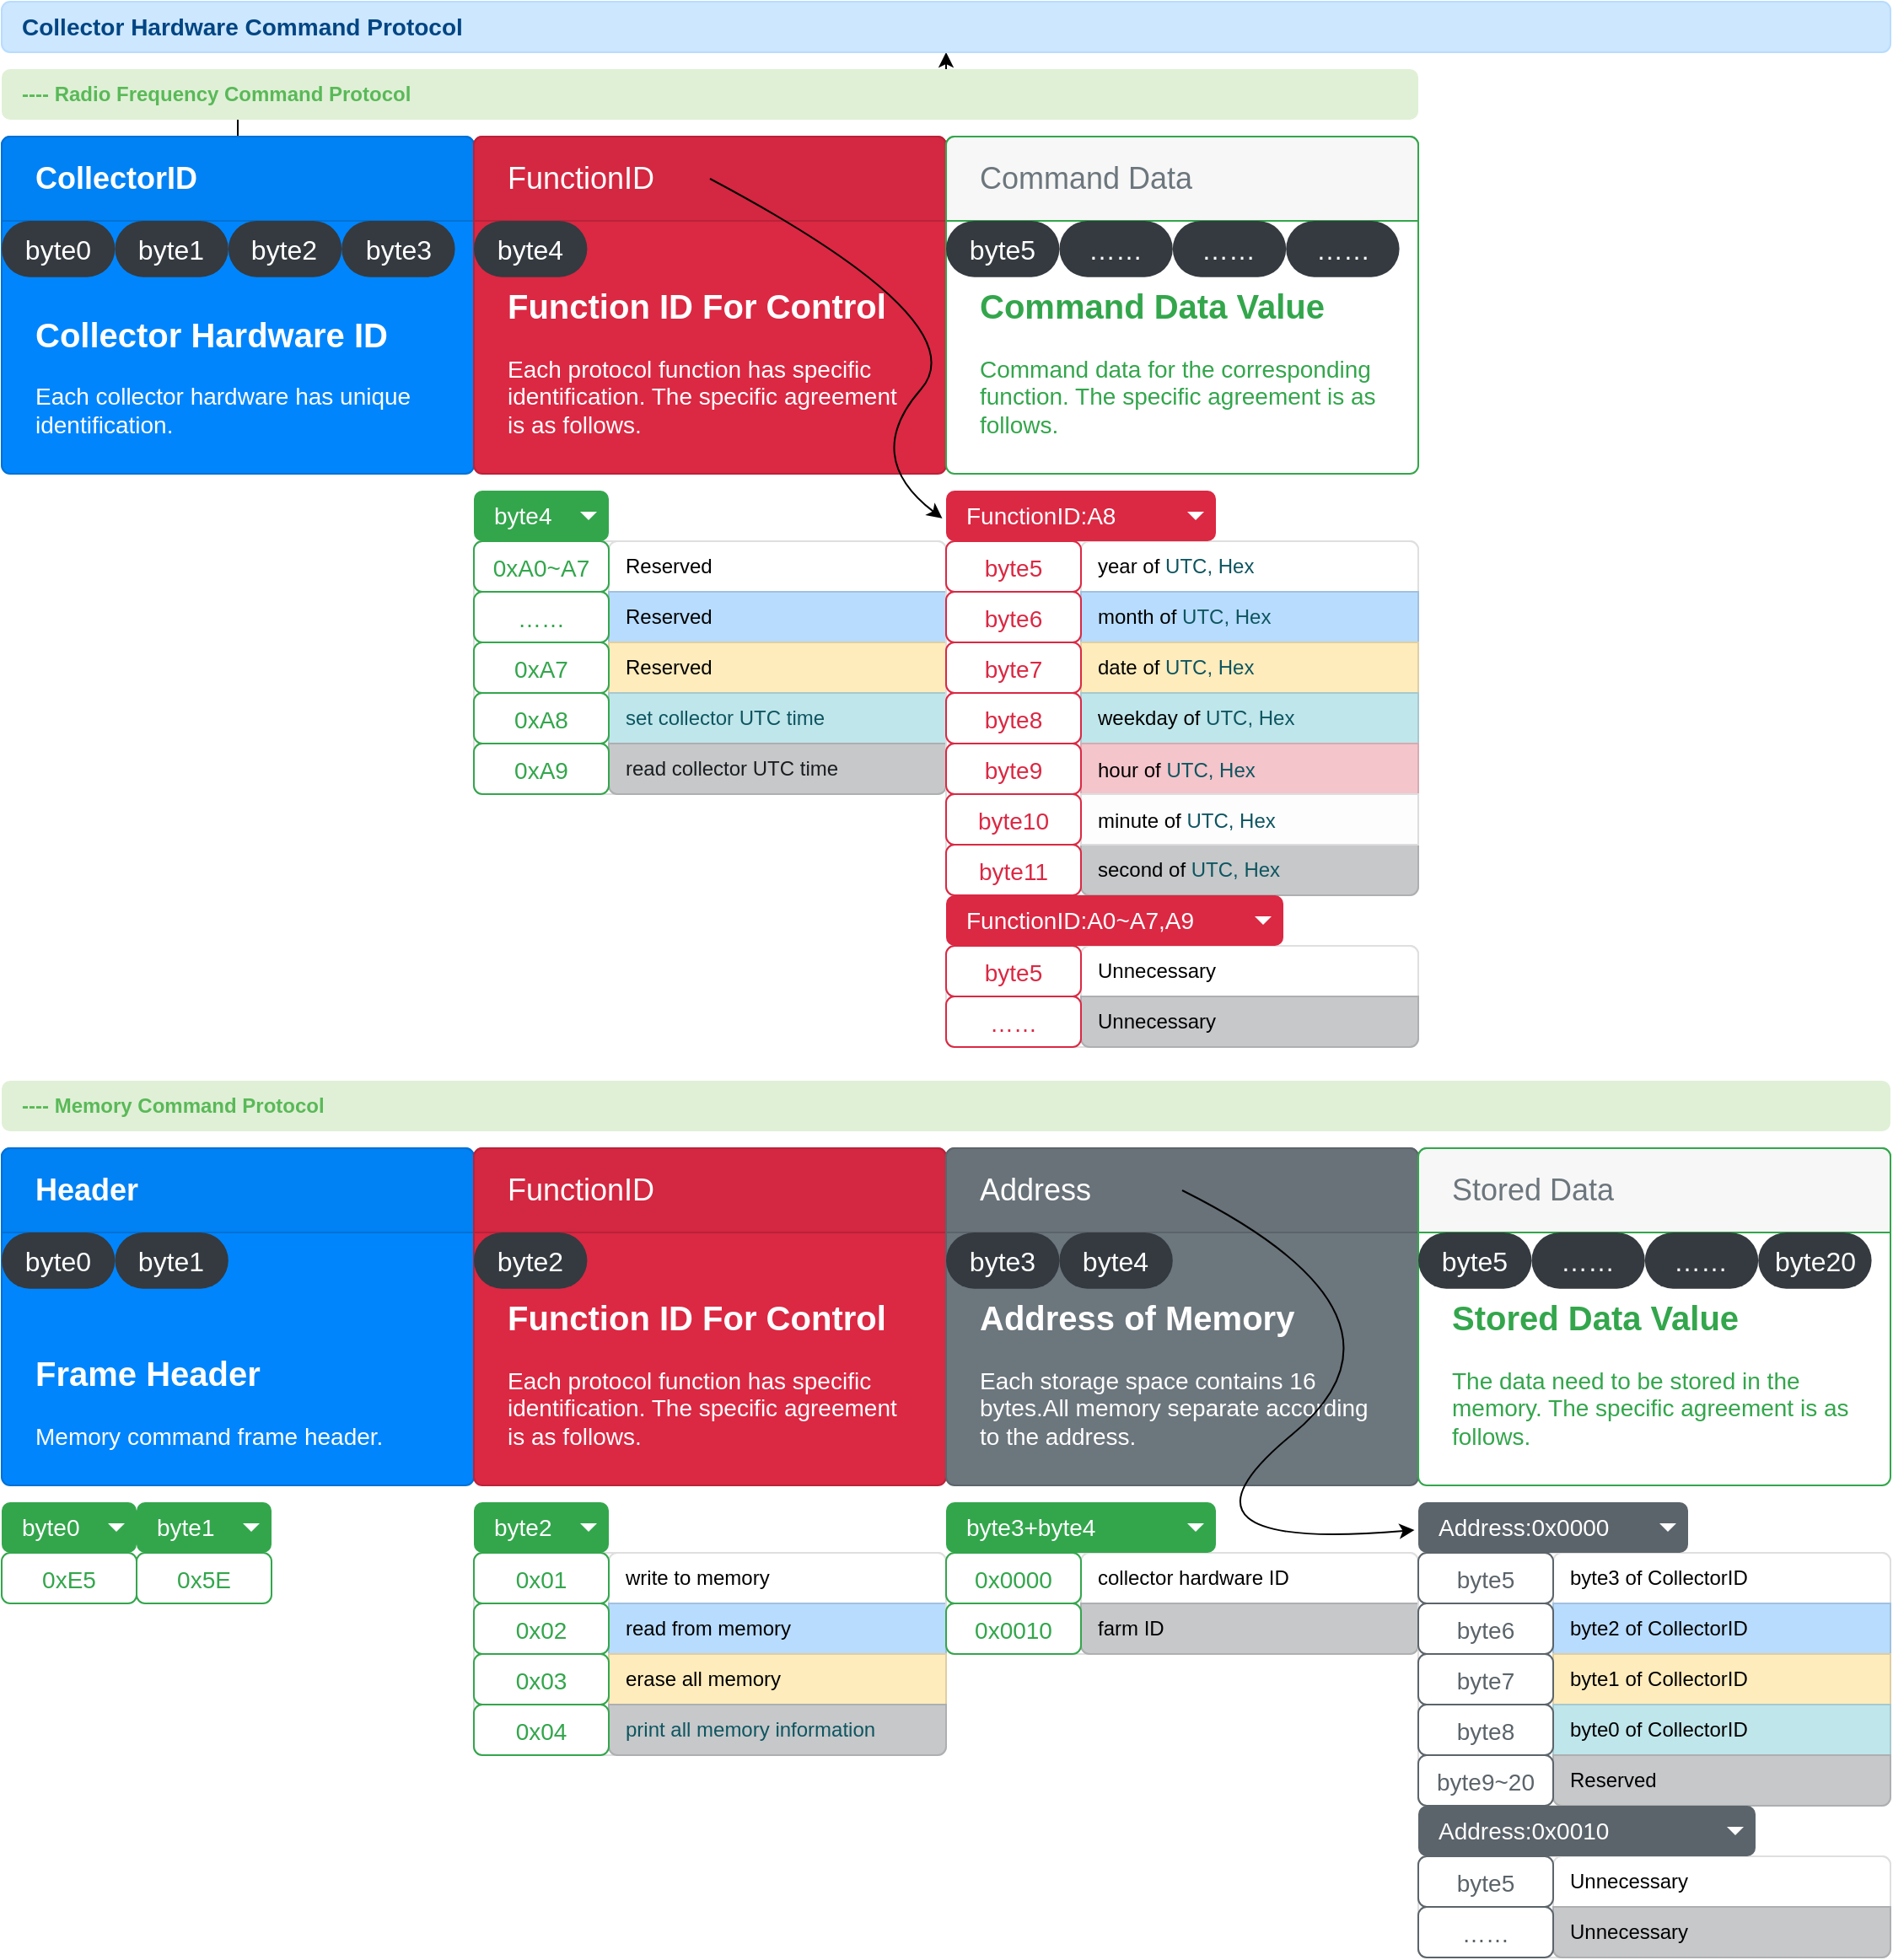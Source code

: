 <mxfile version="16.4.0" type="device" pages="5"><diagram name="Collector Hardware Command Protocol" id="12e1b939-464a-85fe-373e-61e167be1490"><mxGraphModel dx="2062" dy="1235" grid="1" gridSize="10" guides="1" tooltips="1" connect="1" arrows="1" fold="1" page="1" pageScale="1.5" pageWidth="1169" pageHeight="826" background="none" math="0" shadow="0"><root><mxCell id="0"/><mxCell id="1" parent="0"/><mxCell id="0OTdzB0N9XU9aKeygVHz-10" value="" style="html=1;shadow=0;dashed=0;shape=mxgraph.bootstrap.rrect;rSize=5;strokeColor=#DFDFDF;html=1;whiteSpace=wrap;fillColor=#FFFFFF;fontColor=#000000;" parent="1" vertex="1"><mxGeometry x="320" y="920" width="280" height="120" as="geometry"/></mxCell><mxCell id="0OTdzB0N9XU9aKeygVHz-11" value="write to memory" style="strokeColor=inherit;fillColor=inherit;gradientColor=inherit;fontColor=inherit;html=1;shadow=0;dashed=0;shape=mxgraph.bootstrap.topButton;rSize=5;perimeter=none;whiteSpace=wrap;resizeWidth=1;align=left;spacing=10;" parent="0OTdzB0N9XU9aKeygVHz-10" vertex="1"><mxGeometry width="200" height="30" relative="1" as="geometry"><mxPoint x="80" as="offset"/></mxGeometry></mxCell><mxCell id="0OTdzB0N9XU9aKeygVHz-12" value="&lt;span style=&quot;color: rgb(0 , 0 , 0)&quot;&gt;read from memory&lt;/span&gt;" style="html=1;fillColor=#B8DCFE;strokeColor=#A1C0DE;fontColor=#004583;shadow=0;dashed=0;perimeter=none;whiteSpace=wrap;resizeWidth=1;align=left;spacing=10;" parent="0OTdzB0N9XU9aKeygVHz-10" vertex="1"><mxGeometry width="200" height="30" relative="1" as="geometry"><mxPoint x="80" y="30" as="offset"/></mxGeometry></mxCell><mxCell id="0OTdzB0N9XU9aKeygVHz-13" value="&lt;span style=&quot;color: rgb(0 , 0 , 0)&quot;&gt;erase all memory&lt;/span&gt;" style="html=1;fillColor=#FFECBC;strokeColor=#DFCEA4;fontColor=#856110;shadow=0;dashed=0;perimeter=none;whiteSpace=wrap;resizeWidth=1;align=left;spacing=10;" parent="0OTdzB0N9XU9aKeygVHz-10" vertex="1"><mxGeometry width="200" height="30" relative="1" as="geometry"><mxPoint x="80" y="60" as="offset"/></mxGeometry></mxCell><mxCell id="0OTdzB0N9XU9aKeygVHz-15" value="&lt;span style=&quot;color: rgb(14 , 85 , 96)&quot;&gt;print all memory information&lt;/span&gt;" style="html=1;shadow=0;dashed=0;shape=mxgraph.bootstrap.bottomButton;fillColor=#C6C8CA;strokeColor=#ADAFB1;fontColor=#1B1E21;rSize=5;perimeter=none;whiteSpace=wrap;resizeWidth=1;resizeHeight=0;align=left;spacing=10;" parent="0OTdzB0N9XU9aKeygVHz-10" vertex="1"><mxGeometry y="1" width="200" height="30" relative="1" as="geometry"><mxPoint x="80" y="-30" as="offset"/></mxGeometry></mxCell><mxCell id="0OTdzB0N9XU9aKeygVHz-16" value="&lt;font style=&quot;font-size: 14px&quot;&gt;0x01&lt;/font&gt;" style="html=1;shadow=0;dashed=0;shape=mxgraph.bootstrap.rrect;rSize=5;strokeColor=#33A64C;strokeWidth=1;fillColor=none;fontColor=#33A64C;whiteSpace=wrap;align=center;verticalAlign=middle;spacingLeft=0;fontStyle=0;fontSize=16;spacing=5;" parent="0OTdzB0N9XU9aKeygVHz-10" vertex="1"><mxGeometry width="80" height="30" as="geometry"/></mxCell><mxCell id="0OTdzB0N9XU9aKeygVHz-17" value="&lt;span style=&quot;font-size: 14px&quot;&gt;0x02&lt;/span&gt;" style="html=1;shadow=0;dashed=0;shape=mxgraph.bootstrap.rrect;rSize=5;strokeColor=#33A64C;strokeWidth=1;fillColor=none;fontColor=#33A64C;whiteSpace=wrap;align=center;verticalAlign=middle;spacingLeft=0;fontStyle=0;fontSize=16;spacing=5;" parent="0OTdzB0N9XU9aKeygVHz-10" vertex="1"><mxGeometry y="30" width="80" height="30" as="geometry"/></mxCell><mxCell id="0OTdzB0N9XU9aKeygVHz-18" value="&lt;font style=&quot;font-size: 14px&quot;&gt;0x03&lt;/font&gt;" style="html=1;shadow=0;dashed=0;shape=mxgraph.bootstrap.rrect;rSize=5;strokeColor=#33A64C;strokeWidth=1;fillColor=none;fontColor=#33A64C;whiteSpace=wrap;align=center;verticalAlign=middle;spacingLeft=0;fontStyle=0;fontSize=16;spacing=5;" parent="0OTdzB0N9XU9aKeygVHz-10" vertex="1"><mxGeometry y="60" width="80" height="30" as="geometry"/></mxCell><mxCell id="0OTdzB0N9XU9aKeygVHz-19" value="&lt;font style=&quot;font-size: 14px&quot;&gt;0x04&lt;/font&gt;" style="html=1;shadow=0;dashed=0;shape=mxgraph.bootstrap.rrect;rSize=5;strokeColor=#33A64C;strokeWidth=1;fillColor=none;fontColor=#33A64C;whiteSpace=wrap;align=center;verticalAlign=middle;spacingLeft=0;fontStyle=0;fontSize=16;spacing=5;" parent="0OTdzB0N9XU9aKeygVHz-10" vertex="1"><mxGeometry y="90" width="80" height="30" as="geometry"/></mxCell><mxCell id="u1n7_bYdNOXMyb52SufM-19" value="" style="html=1;shadow=0;dashed=0;shape=mxgraph.bootstrap.rrect;rSize=5;strokeColor=#DFDFDF;html=1;whiteSpace=wrap;fillColor=#FFFFFF;fontColor=#000000;" parent="1" vertex="1"><mxGeometry x="600" y="920" width="280" height="60" as="geometry"/></mxCell><mxCell id="u1n7_bYdNOXMyb52SufM-20" value="collector hardware ID" style="strokeColor=inherit;fillColor=inherit;gradientColor=inherit;fontColor=inherit;html=1;shadow=0;dashed=0;shape=mxgraph.bootstrap.topButton;rSize=5;perimeter=none;whiteSpace=wrap;resizeWidth=1;align=left;spacing=10;" parent="u1n7_bYdNOXMyb52SufM-19" vertex="1"><mxGeometry width="200" height="30" relative="1" as="geometry"><mxPoint x="80" as="offset"/></mxGeometry></mxCell><mxCell id="u1n7_bYdNOXMyb52SufM-23" value="&lt;span style=&quot;color: rgb(0 , 0 , 0)&quot;&gt;farm ID&lt;/span&gt;" style="html=1;shadow=0;dashed=0;shape=mxgraph.bootstrap.bottomButton;fillColor=#C6C8CA;strokeColor=#ADAFB1;fontColor=#1B1E21;rSize=5;perimeter=none;whiteSpace=wrap;resizeWidth=1;resizeHeight=0;align=left;spacing=10;" parent="u1n7_bYdNOXMyb52SufM-19" vertex="1"><mxGeometry y="1" width="200" height="30" relative="1" as="geometry"><mxPoint x="80" y="-30" as="offset"/></mxGeometry></mxCell><mxCell id="u1n7_bYdNOXMyb52SufM-24" value="&lt;font style=&quot;font-size: 14px&quot;&gt;0x0000&lt;/font&gt;" style="html=1;shadow=0;dashed=0;shape=mxgraph.bootstrap.rrect;rSize=5;strokeColor=#33A64C;strokeWidth=1;fillColor=none;fontColor=#33A64C;whiteSpace=wrap;align=center;verticalAlign=middle;spacingLeft=0;fontStyle=0;fontSize=16;spacing=5;" parent="u1n7_bYdNOXMyb52SufM-19" vertex="1"><mxGeometry width="80" height="30" as="geometry"/></mxCell><mxCell id="u1n7_bYdNOXMyb52SufM-25" value="&lt;span style=&quot;font-size: 14px&quot;&gt;0x0010&lt;/span&gt;" style="html=1;shadow=0;dashed=0;shape=mxgraph.bootstrap.rrect;rSize=5;strokeColor=#33A64C;strokeWidth=1;fillColor=none;fontColor=#33A64C;whiteSpace=wrap;align=center;verticalAlign=middle;spacingLeft=0;fontStyle=0;fontSize=16;spacing=5;" parent="u1n7_bYdNOXMyb52SufM-19" vertex="1"><mxGeometry y="30" width="80" height="30" as="geometry"/></mxCell><mxCell id="t5FsK6aIz_OKfltaFPyi-1" value="" style="edgeStyle=orthogonalEdgeStyle;rounded=0;orthogonalLoop=1;jettySize=auto;html=1;fontSize=14;" parent="1" source="yYcCx6XlA0PCagg4uNfT-1" target="JN9rHNK6d5a4DC6Q4mLD-70" edge="1"><mxGeometry relative="1" as="geometry"/></mxCell><mxCell id="yYcCx6XlA0PCagg4uNfT-1" value="&lt;span style=&quot;font-size: 20px&quot;&gt;&lt;b&gt;Collector Hardware ID&amp;nbsp;&lt;/b&gt;&lt;/span&gt;&lt;br style=&quot;font-size: 14px&quot;&gt;&lt;br style=&quot;font-size: 14px&quot;&gt;Each collector hardware has unique identification." style="html=1;shadow=0;dashed=0;shape=mxgraph.bootstrap.rrect;rSize=5;strokeColor=#0071D5;html=1;whiteSpace=wrap;fillColor=#0085FC;fontColor=#ffffff;verticalAlign=bottom;align=left;spacing=20;spacingBottom=0;fontSize=14;" parent="1" vertex="1"><mxGeometry x="40" y="80" width="280" height="200" as="geometry"/></mxCell><mxCell id="yYcCx6XlA0PCagg4uNfT-2" value="&lt;b&gt;CollectorID&lt;/b&gt;" style="html=1;shadow=0;dashed=0;shape=mxgraph.bootstrap.topButton;rSize=5;perimeter=none;whiteSpace=wrap;fillColor=#0081F4;strokeColor=#0071D5;fontColor=#ffffff;resizeWidth=1;fontSize=18;align=left;spacing=20;" parent="yYcCx6XlA0PCagg4uNfT-1" vertex="1"><mxGeometry width="280" height="50" relative="1" as="geometry"/></mxCell><mxCell id="JN9rHNK6d5a4DC6Q4mLD-7" value="&lt;span style=&quot;font-size: 16px; font-weight: 400;&quot;&gt;byte0&lt;/span&gt;" style="rounded=1;whiteSpace=wrap;html=1;arcSize=50;strokeColor=none;strokeWidth=1;fillColor=#343A40;fontColor=#ffffff;whiteSpace=wrap;align=center;verticalAlign=middle;spacingLeft=0;fontStyle=1;fontSize=14;spacing=10;" parent="yYcCx6XlA0PCagg4uNfT-1" vertex="1"><mxGeometry y="49.997" width="67.2" height="33.333" as="geometry"/></mxCell><mxCell id="JN9rHNK6d5a4DC6Q4mLD-8" value="&lt;span style=&quot;font-size: 16px; font-weight: 400;&quot;&gt;byte1&lt;br&gt;&lt;/span&gt;" style="rounded=1;whiteSpace=wrap;html=1;arcSize=50;strokeColor=none;strokeWidth=1;fillColor=#343A40;fontColor=#ffffff;whiteSpace=wrap;align=center;verticalAlign=middle;spacingLeft=0;fontStyle=1;fontSize=14;spacing=10;" parent="yYcCx6XlA0PCagg4uNfT-1" vertex="1"><mxGeometry x="67.2" y="49.997" width="67.2" height="33.333" as="geometry"/></mxCell><mxCell id="JN9rHNK6d5a4DC6Q4mLD-9" value="&lt;span style=&quot;font-size: 16px; font-weight: 400;&quot;&gt;byte2&lt;br&gt;&lt;/span&gt;" style="rounded=1;whiteSpace=wrap;html=1;arcSize=50;strokeColor=none;strokeWidth=1;fillColor=#343A40;fontColor=#ffffff;whiteSpace=wrap;align=center;verticalAlign=middle;spacingLeft=0;fontStyle=1;fontSize=14;spacing=10;" parent="yYcCx6XlA0PCagg4uNfT-1" vertex="1"><mxGeometry x="134.4" y="49.997" width="67.2" height="33.333" as="geometry"/></mxCell><mxCell id="JN9rHNK6d5a4DC6Q4mLD-10" value="&lt;span style=&quot;font-size: 16px; font-weight: 400;&quot;&gt;byte3&lt;br&gt;&lt;/span&gt;" style="rounded=1;whiteSpace=wrap;html=1;arcSize=50;strokeColor=none;strokeWidth=1;fillColor=#343A40;fontColor=#ffffff;whiteSpace=wrap;align=center;verticalAlign=middle;spacingLeft=0;fontStyle=1;fontSize=14;spacing=10;" parent="yYcCx6XlA0PCagg4uNfT-1" vertex="1"><mxGeometry x="201.6" y="49.997" width="67.2" height="33.333" as="geometry"/></mxCell><mxCell id="JN9rHNK6d5a4DC6Q4mLD-11" value="&lt;b&gt;&lt;span style=&quot;font-size: 20px&quot;&gt;Function ID For Control&amp;nbsp;&lt;/span&gt;&lt;/b&gt;&lt;br style=&quot;font-size: 14px&quot;&gt;&lt;br style=&quot;font-size: 14px&quot;&gt;Each protocol function has specific identification. The specific agreement is as follows." style="html=1;shadow=0;dashed=0;shape=mxgraph.bootstrap.rrect;rSize=5;strokeColor=#BA2239;html=1;whiteSpace=wrap;fillColor=#DB2843;fontColor=#ffffff;verticalAlign=bottom;align=left;spacing=20;spacingBottom=0;fontSize=14;" parent="1" vertex="1"><mxGeometry x="320" y="80" width="280" height="200" as="geometry"/></mxCell><mxCell id="JN9rHNK6d5a4DC6Q4mLD-12" value="FunctionID" style="html=1;shadow=0;dashed=0;shape=mxgraph.bootstrap.topButton;rSize=5;perimeter=none;whiteSpace=wrap;fillColor=#D42741;strokeColor=#BA2239;fontColor=#ffffff;resizeWidth=1;fontSize=18;align=left;spacing=20;" parent="JN9rHNK6d5a4DC6Q4mLD-11" vertex="1"><mxGeometry width="280" height="50" relative="1" as="geometry"/></mxCell><mxCell id="JN9rHNK6d5a4DC6Q4mLD-54" value="&lt;span style=&quot;font-size: 16px ; font-weight: 400&quot;&gt;byte4&lt;/span&gt;" style="rounded=1;whiteSpace=wrap;html=1;arcSize=50;strokeColor=none;strokeWidth=1;fillColor=#343A40;fontColor=#ffffff;whiteSpace=wrap;align=center;verticalAlign=middle;spacingLeft=0;fontStyle=1;fontSize=14;spacing=10;" parent="JN9rHNK6d5a4DC6Q4mLD-11" vertex="1"><mxGeometry y="49.997" width="67.2" height="33.333" as="geometry"/></mxCell><mxCell id="JN9rHNK6d5a4DC6Q4mLD-15" value="" style="html=1;shadow=0;dashed=0;shape=mxgraph.bootstrap.rrect;rSize=5;strokeColor=#DFDFDF;html=1;whiteSpace=wrap;fillColor=#FFFFFF;fontColor=#000000;" parent="1" vertex="1"><mxGeometry x="320" y="320" width="280" height="150" as="geometry"/></mxCell><mxCell id="JN9rHNK6d5a4DC6Q4mLD-16" value="Reserved" style="strokeColor=inherit;fillColor=inherit;gradientColor=inherit;fontColor=inherit;html=1;shadow=0;dashed=0;shape=mxgraph.bootstrap.topButton;rSize=5;perimeter=none;whiteSpace=wrap;resizeWidth=1;align=left;spacing=10;" parent="JN9rHNK6d5a4DC6Q4mLD-15" vertex="1"><mxGeometry width="200" height="30" relative="1" as="geometry"><mxPoint x="80" as="offset"/></mxGeometry></mxCell><mxCell id="JN9rHNK6d5a4DC6Q4mLD-17" value="&lt;span style=&quot;color: rgb(0 , 0 , 0)&quot;&gt;Reserved&lt;/span&gt;" style="html=1;fillColor=#B8DCFE;strokeColor=#A1C0DE;fontColor=#004583;shadow=0;dashed=0;perimeter=none;whiteSpace=wrap;resizeWidth=1;align=left;spacing=10;" parent="JN9rHNK6d5a4DC6Q4mLD-15" vertex="1"><mxGeometry width="200" height="30" relative="1" as="geometry"><mxPoint x="80" y="30" as="offset"/></mxGeometry></mxCell><mxCell id="JN9rHNK6d5a4DC6Q4mLD-21" value="&lt;span style=&quot;color: rgb(0 , 0 , 0)&quot;&gt;Reserved&lt;/span&gt;" style="html=1;fillColor=#FFECBC;strokeColor=#DFCEA4;fontColor=#856110;shadow=0;dashed=0;perimeter=none;whiteSpace=wrap;resizeWidth=1;align=left;spacing=10;" parent="JN9rHNK6d5a4DC6Q4mLD-15" vertex="1"><mxGeometry width="200" height="30" relative="1" as="geometry"><mxPoint x="80" y="60" as="offset"/></mxGeometry></mxCell><mxCell id="JN9rHNK6d5a4DC6Q4mLD-22" value="set collector UTC time" style="html=1;fillColor=#BFE6EB;strokeColor=#A7C9CE;fontColor=#0E5560;shadow=0;dashed=0;perimeter=none;whiteSpace=wrap;resizeWidth=1;align=left;spacing=10;" parent="JN9rHNK6d5a4DC6Q4mLD-15" vertex="1"><mxGeometry width="200" height="30" relative="1" as="geometry"><mxPoint x="80" y="90" as="offset"/></mxGeometry></mxCell><mxCell id="JN9rHNK6d5a4DC6Q4mLD-24" value="read collector UTC time" style="html=1;shadow=0;dashed=0;shape=mxgraph.bootstrap.bottomButton;fillColor=#C6C8CA;strokeColor=#ADAFB1;fontColor=#1B1E21;rSize=5;perimeter=none;whiteSpace=wrap;resizeWidth=1;resizeHeight=0;align=left;spacing=10;" parent="JN9rHNK6d5a4DC6Q4mLD-15" vertex="1"><mxGeometry y="1" width="200" height="30" relative="1" as="geometry"><mxPoint x="80" y="-30" as="offset"/></mxGeometry></mxCell><mxCell id="JN9rHNK6d5a4DC6Q4mLD-38" value="&lt;font style=&quot;font-size: 14px&quot;&gt;0xA0~A7&lt;/font&gt;" style="html=1;shadow=0;dashed=0;shape=mxgraph.bootstrap.rrect;rSize=5;strokeColor=#33A64C;strokeWidth=1;fillColor=none;fontColor=#33A64C;whiteSpace=wrap;align=center;verticalAlign=middle;spacingLeft=0;fontStyle=0;fontSize=16;spacing=5;" parent="JN9rHNK6d5a4DC6Q4mLD-15" vertex="1"><mxGeometry width="80" height="30" as="geometry"/></mxCell><mxCell id="JN9rHNK6d5a4DC6Q4mLD-39" value="&lt;span style=&quot;font-size: 14px&quot;&gt;……&lt;/span&gt;" style="html=1;shadow=0;dashed=0;shape=mxgraph.bootstrap.rrect;rSize=5;strokeColor=#33A64C;strokeWidth=1;fillColor=none;fontColor=#33A64C;whiteSpace=wrap;align=center;verticalAlign=middle;spacingLeft=0;fontStyle=0;fontSize=16;spacing=5;" parent="JN9rHNK6d5a4DC6Q4mLD-15" vertex="1"><mxGeometry y="30" width="80" height="30" as="geometry"/></mxCell><mxCell id="JN9rHNK6d5a4DC6Q4mLD-40" value="&lt;font style=&quot;font-size: 14px&quot;&gt;0xA7&lt;/font&gt;" style="html=1;shadow=0;dashed=0;shape=mxgraph.bootstrap.rrect;rSize=5;strokeColor=#33A64C;strokeWidth=1;fillColor=none;fontColor=#33A64C;whiteSpace=wrap;align=center;verticalAlign=middle;spacingLeft=0;fontStyle=0;fontSize=16;spacing=5;" parent="JN9rHNK6d5a4DC6Q4mLD-15" vertex="1"><mxGeometry y="60.01" width="80" height="30" as="geometry"/></mxCell><mxCell id="JN9rHNK6d5a4DC6Q4mLD-41" value="&lt;font style=&quot;font-size: 14px&quot;&gt;0xA8&lt;/font&gt;" style="html=1;shadow=0;dashed=0;shape=mxgraph.bootstrap.rrect;rSize=5;strokeColor=#33A64C;strokeWidth=1;fillColor=none;fontColor=#33A64C;whiteSpace=wrap;align=center;verticalAlign=middle;spacingLeft=0;fontStyle=0;fontSize=16;spacing=5;" parent="JN9rHNK6d5a4DC6Q4mLD-15" vertex="1"><mxGeometry y="90.01" width="80" height="29.99" as="geometry"/></mxCell><mxCell id="JN9rHNK6d5a4DC6Q4mLD-42" value="&lt;font style=&quot;font-size: 14px&quot;&gt;0xA9&lt;/font&gt;" style="html=1;shadow=0;dashed=0;shape=mxgraph.bootstrap.rrect;rSize=5;strokeColor=#33A64C;strokeWidth=1;fillColor=none;fontColor=#33A64C;whiteSpace=wrap;align=center;verticalAlign=middle;spacingLeft=0;fontStyle=0;fontSize=16;spacing=5;" parent="JN9rHNK6d5a4DC6Q4mLD-15" vertex="1"><mxGeometry y="120" width="80" height="30" as="geometry"/></mxCell><mxCell id="JN9rHNK6d5a4DC6Q4mLD-30" value="byte4" style="html=1;shadow=0;dashed=0;shape=mxgraph.bootstrap.rrect;rSize=5;strokeColor=none;strokeWidth=1;fillColor=#33A64C;fontColor=#ffffff;whiteSpace=wrap;align=left;verticalAlign=middle;fontStyle=0;fontSize=14;spacingLeft=10;" parent="1" vertex="1"><mxGeometry x="320" y="290" width="80" height="30" as="geometry"/></mxCell><mxCell id="JN9rHNK6d5a4DC6Q4mLD-31" value="" style="shape=triangle;direction=south;fillColor=#ffffff;strokeColor=none;perimeter=none;" parent="JN9rHNK6d5a4DC6Q4mLD-30" vertex="1"><mxGeometry x="1" y="0.5" width="10" height="5" relative="1" as="geometry"><mxPoint x="-17" y="-2.5" as="offset"/></mxGeometry></mxCell><mxCell id="JN9rHNK6d5a4DC6Q4mLD-68" value="&lt;b&gt;&lt;font style=&quot;font-size: 20px&quot;&gt;Command Data Value&lt;/font&gt;&lt;/b&gt;&lt;br style=&quot;font-size: 14px&quot;&gt;&lt;br style=&quot;font-size: 14px&quot;&gt;Command data for the corresponding function. The specific agreement is as follows." style="html=1;shadow=0;dashed=0;shape=mxgraph.bootstrap.rrect;rSize=5;strokeColor=#33A64C;html=1;whiteSpace=wrap;fillColor=#ffffff;fontColor=#33A64C;verticalAlign=bottom;align=left;spacing=20;spacingBottom=0;fontSize=14;" parent="1" vertex="1"><mxGeometry x="600" y="80" width="280" height="200" as="geometry"/></mxCell><mxCell id="JN9rHNK6d5a4DC6Q4mLD-69" value="Command Data" style="html=1;shadow=0;dashed=0;shape=mxgraph.bootstrap.topButton;rSize=5;perimeter=none;whiteSpace=wrap;fillColor=#F7F7F7;strokeColor=#33A64C;fontColor=#6C767D;resizeWidth=1;fontSize=18;align=left;spacing=20;" parent="JN9rHNK6d5a4DC6Q4mLD-68" vertex="1"><mxGeometry width="280" height="50" relative="1" as="geometry"/></mxCell><mxCell id="JN9rHNK6d5a4DC6Q4mLD-62" value="&lt;span style=&quot;font-size: 16px ; font-weight: 400&quot;&gt;byte5&lt;/span&gt;" style="rounded=1;whiteSpace=wrap;html=1;arcSize=50;strokeColor=none;strokeWidth=1;fillColor=#343A40;fontColor=#ffffff;whiteSpace=wrap;align=center;verticalAlign=middle;spacingLeft=0;fontStyle=1;fontSize=14;spacing=10;" parent="JN9rHNK6d5a4DC6Q4mLD-68" vertex="1"><mxGeometry y="49.997" width="67.2" height="33.333" as="geometry"/></mxCell><mxCell id="JN9rHNK6d5a4DC6Q4mLD-63" value="&lt;span style=&quot;font-size: 16px ; font-weight: 400&quot;&gt;……&lt;br&gt;&lt;/span&gt;" style="rounded=1;whiteSpace=wrap;html=1;arcSize=50;strokeColor=none;strokeWidth=1;fillColor=#343A40;fontColor=#ffffff;whiteSpace=wrap;align=center;verticalAlign=middle;spacingLeft=0;fontStyle=1;fontSize=14;spacing=10;" parent="JN9rHNK6d5a4DC6Q4mLD-68" vertex="1"><mxGeometry x="67.2" y="49.997" width="67.2" height="33.333" as="geometry"/></mxCell><mxCell id="JN9rHNK6d5a4DC6Q4mLD-64" value="&lt;span style=&quot;font-size: 16px ; font-weight: 400&quot;&gt;……&lt;br&gt;&lt;/span&gt;" style="rounded=1;whiteSpace=wrap;html=1;arcSize=50;strokeColor=none;strokeWidth=1;fillColor=#343A40;fontColor=#ffffff;whiteSpace=wrap;align=center;verticalAlign=middle;spacingLeft=0;fontStyle=1;fontSize=14;spacing=10;" parent="JN9rHNK6d5a4DC6Q4mLD-68" vertex="1"><mxGeometry x="134.4" y="49.997" width="67.2" height="33.333" as="geometry"/></mxCell><mxCell id="JN9rHNK6d5a4DC6Q4mLD-65" value="&lt;span style=&quot;font-size: 16px ; font-weight: 400&quot;&gt;……&lt;br&gt;&lt;/span&gt;" style="rounded=1;whiteSpace=wrap;html=1;arcSize=50;strokeColor=none;strokeWidth=1;fillColor=#343A40;fontColor=#ffffff;whiteSpace=wrap;align=center;verticalAlign=middle;spacingLeft=0;fontStyle=1;fontSize=14;spacing=10;" parent="JN9rHNK6d5a4DC6Q4mLD-68" vertex="1"><mxGeometry x="201.6" y="49.997" width="67.2" height="33.333" as="geometry"/></mxCell><mxCell id="JN9rHNK6d5a4DC6Q4mLD-70" value="&lt;b&gt;Collector Hardware Command Protocol&lt;br&gt;&lt;/b&gt;" style="html=1;shadow=0;dashed=0;shape=mxgraph.bootstrap.rrect;rSize=5;strokeColor=#B8DCFE;strokeWidth=1;fillColor=#CCE7FE;fontColor=#004583;whiteSpace=wrap;align=left;verticalAlign=middle;spacingLeft=10;fontSize=14;" parent="1" vertex="1"><mxGeometry x="40" width="1120" height="30" as="geometry"/></mxCell><mxCell id="JN9rHNK6d5a4DC6Q4mLD-72" value="" style="html=1;shadow=0;dashed=0;shape=mxgraph.bootstrap.rrect;rSize=5;strokeColor=#DFDFDF;html=1;whiteSpace=wrap;fillColor=#FFFFFF;fontColor=#000000;" parent="1" vertex="1"><mxGeometry x="600" y="320" width="280" height="210" as="geometry"/></mxCell><mxCell id="JN9rHNK6d5a4DC6Q4mLD-73" value="year of&amp;nbsp;&lt;span style=&quot;color: rgb(14 , 85 , 96)&quot;&gt;UTC, Hex&lt;/span&gt;" style="strokeColor=inherit;fillColor=inherit;gradientColor=inherit;fontColor=inherit;html=1;shadow=0;dashed=0;shape=mxgraph.bootstrap.topButton;rSize=5;perimeter=none;whiteSpace=wrap;resizeWidth=1;align=left;spacing=10;" parent="JN9rHNK6d5a4DC6Q4mLD-72" vertex="1"><mxGeometry width="200" height="30" relative="1" as="geometry"><mxPoint x="80" as="offset"/></mxGeometry></mxCell><mxCell id="JN9rHNK6d5a4DC6Q4mLD-74" value="&lt;span style=&quot;color: rgb(0 , 0 , 0)&quot;&gt;month of&amp;nbsp;&lt;/span&gt;&lt;span style=&quot;color: rgb(14 , 85 , 96)&quot;&gt;UTC, Hex&lt;/span&gt;" style="html=1;fillColor=#B8DCFE;strokeColor=#A1C0DE;fontColor=#004583;shadow=0;dashed=0;perimeter=none;whiteSpace=wrap;resizeWidth=1;align=left;spacing=10;" parent="JN9rHNK6d5a4DC6Q4mLD-72" vertex="1"><mxGeometry width="200" height="30" relative="1" as="geometry"><mxPoint x="80" y="30" as="offset"/></mxGeometry></mxCell><mxCell id="JN9rHNK6d5a4DC6Q4mLD-75" value="&lt;span style=&quot;color: rgb(0 , 0 , 0)&quot;&gt;date of&amp;nbsp;&lt;/span&gt;&lt;span style=&quot;color: rgb(14 , 85 , 96)&quot;&gt;UTC, Hex&lt;/span&gt;" style="html=1;fillColor=#FFECBC;strokeColor=#DFCEA4;fontColor=#856110;shadow=0;dashed=0;perimeter=none;whiteSpace=wrap;resizeWidth=1;align=left;spacing=10;" parent="JN9rHNK6d5a4DC6Q4mLD-72" vertex="1"><mxGeometry width="200" height="30" relative="1" as="geometry"><mxPoint x="80" y="60" as="offset"/></mxGeometry></mxCell><mxCell id="JN9rHNK6d5a4DC6Q4mLD-76" value="&lt;span style=&quot;color: rgb(0 , 0 , 0)&quot;&gt;weekday of&amp;nbsp;&lt;/span&gt;UTC, Hex" style="html=1;fillColor=#BFE6EB;strokeColor=#A7C9CE;fontColor=#0E5560;shadow=0;dashed=0;perimeter=none;whiteSpace=wrap;resizeWidth=1;align=left;spacing=10;" parent="JN9rHNK6d5a4DC6Q4mLD-72" vertex="1"><mxGeometry width="200" height="30" relative="1" as="geometry"><mxPoint x="80" y="90" as="offset"/></mxGeometry></mxCell><mxCell id="JN9rHNK6d5a4DC6Q4mLD-77" value="&lt;span style=&quot;color: rgb(0 , 0 , 0)&quot;&gt;second of&amp;nbsp;&lt;/span&gt;&lt;span style=&quot;color: rgb(14 , 85 , 96)&quot;&gt;UTC, Hex&lt;/span&gt;" style="html=1;shadow=0;dashed=0;shape=mxgraph.bootstrap.bottomButton;fillColor=#C6C8CA;strokeColor=#ADAFB1;fontColor=#1B1E21;rSize=5;perimeter=none;whiteSpace=wrap;resizeWidth=1;resizeHeight=0;align=left;spacing=10;" parent="JN9rHNK6d5a4DC6Q4mLD-72" vertex="1"><mxGeometry y="1" width="200" height="30" relative="1" as="geometry"><mxPoint x="80" y="-30" as="offset"/></mxGeometry></mxCell><mxCell id="JN9rHNK6d5a4DC6Q4mLD-78" value="&lt;font style=&quot;font-size: 14px&quot; color=&quot;#db2843&quot;&gt;byte5&lt;/font&gt;" style="html=1;shadow=0;dashed=0;shape=mxgraph.bootstrap.rrect;rSize=5;strokeColor=#DB2843;strokeWidth=1;fillColor=none;fontColor=#33A64C;whiteSpace=wrap;align=center;verticalAlign=middle;spacingLeft=0;fontStyle=0;fontSize=16;spacing=5;" parent="JN9rHNK6d5a4DC6Q4mLD-72" vertex="1"><mxGeometry width="80" height="30" as="geometry"/></mxCell><mxCell id="JN9rHNK6d5a4DC6Q4mLD-79" value="&lt;span style=&quot;color: rgb(219 , 40 , 67) ; font-size: 14px&quot;&gt;byte6&lt;/span&gt;" style="html=1;shadow=0;dashed=0;shape=mxgraph.bootstrap.rrect;rSize=5;strokeColor=#DB2843;strokeWidth=1;fillColor=none;fontColor=#33A64C;whiteSpace=wrap;align=center;verticalAlign=middle;spacingLeft=0;fontStyle=0;fontSize=16;spacing=5;" parent="JN9rHNK6d5a4DC6Q4mLD-72" vertex="1"><mxGeometry y="30" width="80" height="30" as="geometry"/></mxCell><mxCell id="JN9rHNK6d5a4DC6Q4mLD-80" value="&lt;span style=&quot;color: rgb(219 , 40 , 67) ; font-size: 14px&quot;&gt;byte7&lt;/span&gt;" style="html=1;shadow=0;dashed=0;shape=mxgraph.bootstrap.rrect;rSize=5;strokeColor=#DB2843;strokeWidth=1;fillColor=none;fontColor=#33A64C;whiteSpace=wrap;align=center;verticalAlign=middle;spacingLeft=0;fontStyle=0;fontSize=16;spacing=5;" parent="JN9rHNK6d5a4DC6Q4mLD-72" vertex="1"><mxGeometry y="60" width="80" height="30" as="geometry"/></mxCell><mxCell id="JN9rHNK6d5a4DC6Q4mLD-81" value="&lt;span style=&quot;color: rgb(219 , 40 , 67) ; font-size: 14px&quot;&gt;byte8&lt;/span&gt;" style="html=1;shadow=0;dashed=0;shape=mxgraph.bootstrap.rrect;rSize=5;strokeColor=#DB2843;strokeWidth=1;fillColor=none;fontColor=#33A64C;whiteSpace=wrap;align=center;verticalAlign=middle;spacingLeft=0;fontStyle=0;fontSize=16;spacing=5;" parent="JN9rHNK6d5a4DC6Q4mLD-72" vertex="1"><mxGeometry y="90" width="80" height="30" as="geometry"/></mxCell><mxCell id="JN9rHNK6d5a4DC6Q4mLD-92" value="&lt;span style=&quot;font-size: 12px ; color: rgb(0 , 0 , 0)&quot;&gt;hour of&amp;nbsp;&lt;/span&gt;&lt;span style=&quot;color: rgb(14 , 85 , 96) ; font-size: 12px&quot;&gt;UTC, Hex&lt;/span&gt;" style="html=1;fillColor=#F4C5CB;strokeColor=#D5ACB2;fontColor=#711623;shadow=0;dashed=0;perimeter=none;whiteSpace=wrap;resizeWidth=1;align=left;spacing=10;fontSize=14;" parent="JN9rHNK6d5a4DC6Q4mLD-72" vertex="1"><mxGeometry width="200" height="30" relative="1" as="geometry"><mxPoint x="80" y="120" as="offset"/></mxGeometry></mxCell><mxCell id="JN9rHNK6d5a4DC6Q4mLD-95" value="&lt;span style=&quot;font-size: 12px ; color: rgb(0 , 0 , 0)&quot;&gt;minute of&amp;nbsp;&lt;/span&gt;&lt;span style=&quot;font-size: 12px ; color: rgb(14 , 85 , 96)&quot;&gt;UTC, Hex&lt;/span&gt;" style="html=1;fillColor=#FDFDFE;strokeColor=#DDDDDE;fontColor=#818182;shadow=0;dashed=0;perimeter=none;whiteSpace=wrap;resizeWidth=1;align=left;spacing=10;fontSize=14;" parent="JN9rHNK6d5a4DC6Q4mLD-72" vertex="1"><mxGeometry width="200" height="30" relative="1" as="geometry"><mxPoint x="80" y="150" as="offset"/></mxGeometry></mxCell><mxCell id="JN9rHNK6d5a4DC6Q4mLD-82" value="&lt;span style=&quot;color: rgb(219 , 40 , 67) ; font-size: 14px&quot;&gt;byte9&lt;/span&gt;" style="html=1;shadow=0;dashed=0;shape=mxgraph.bootstrap.rrect;rSize=5;strokeColor=#DB2843;strokeWidth=1;fillColor=none;fontColor=#33A64C;whiteSpace=wrap;align=center;verticalAlign=middle;spacingLeft=0;fontStyle=0;fontSize=16;spacing=5;" parent="JN9rHNK6d5a4DC6Q4mLD-72" vertex="1"><mxGeometry y="120" width="80" height="30" as="geometry"/></mxCell><mxCell id="JN9rHNK6d5a4DC6Q4mLD-97" value="&lt;span style=&quot;color: rgb(219 , 40 , 67) ; font-size: 14px&quot;&gt;byte10&lt;/span&gt;" style="html=1;shadow=0;dashed=0;shape=mxgraph.bootstrap.rrect;rSize=5;strokeColor=#DB2843;strokeWidth=1;fillColor=none;fontColor=#33A64C;whiteSpace=wrap;align=center;verticalAlign=middle;spacingLeft=0;fontStyle=0;fontSize=16;spacing=5;" parent="JN9rHNK6d5a4DC6Q4mLD-72" vertex="1"><mxGeometry y="150" width="80" height="30" as="geometry"/></mxCell><mxCell id="JN9rHNK6d5a4DC6Q4mLD-98" value="&lt;span style=&quot;color: rgb(219 , 40 , 67) ; font-size: 14px&quot;&gt;byte11&lt;/span&gt;" style="html=1;shadow=0;dashed=0;shape=mxgraph.bootstrap.rrect;rSize=5;strokeColor=#DB2843;strokeWidth=1;fillColor=none;fontColor=#33A64C;whiteSpace=wrap;align=center;verticalAlign=middle;spacingLeft=0;fontStyle=0;fontSize=16;spacing=5;" parent="JN9rHNK6d5a4DC6Q4mLD-72" vertex="1"><mxGeometry y="180" width="80" height="30" as="geometry"/></mxCell><mxCell id="JN9rHNK6d5a4DC6Q4mLD-83" value="FunctionID:A8" style="html=1;shadow=0;dashed=0;shape=mxgraph.bootstrap.rrect;rSize=5;strokeColor=none;strokeWidth=1;fillColor=#DB2843;fontColor=#ffffff;whiteSpace=wrap;align=left;verticalAlign=middle;fontStyle=0;fontSize=14;spacingLeft=10;" parent="1" vertex="1"><mxGeometry x="600" y="290" width="160" height="30" as="geometry"/></mxCell><mxCell id="JN9rHNK6d5a4DC6Q4mLD-84" value="" style="shape=triangle;direction=south;fillColor=#ffffff;strokeColor=none;perimeter=none;" parent="JN9rHNK6d5a4DC6Q4mLD-83" vertex="1"><mxGeometry x="1" y="0.5" width="10" height="5" relative="1" as="geometry"><mxPoint x="-17" y="-2.5" as="offset"/></mxGeometry></mxCell><mxCell id="JN9rHNK6d5a4DC6Q4mLD-86" value="" style="curved=1;endArrow=classic;html=1;rounded=0;fontSize=14;fontColor=#DB2843;entryX=-0.014;entryY=0.548;entryDx=0;entryDy=0;entryPerimeter=0;" parent="1" source="JN9rHNK6d5a4DC6Q4mLD-12" target="JN9rHNK6d5a4DC6Q4mLD-83" edge="1"><mxGeometry width="50" height="50" relative="1" as="geometry"><mxPoint x="890" y="530" as="sourcePoint"/><mxPoint x="940" y="480" as="targetPoint"/><Array as="points"><mxPoint x="620" y="190"/><mxPoint x="550" y="270"/></Array></mxGeometry></mxCell><mxCell id="JN9rHNK6d5a4DC6Q4mLD-99" value="" style="html=1;shadow=0;dashed=0;shape=mxgraph.bootstrap.rrect;rSize=5;strokeColor=#DFDFDF;html=1;whiteSpace=wrap;fillColor=#FFFFFF;fontColor=#000000;" parent="1" vertex="1"><mxGeometry x="600" y="560" width="280" height="60" as="geometry"/></mxCell><mxCell id="JN9rHNK6d5a4DC6Q4mLD-100" value="Unnecessary" style="strokeColor=inherit;fillColor=inherit;gradientColor=inherit;fontColor=inherit;html=1;shadow=0;dashed=0;shape=mxgraph.bootstrap.topButton;rSize=5;perimeter=none;whiteSpace=wrap;resizeWidth=1;align=left;spacing=10;" parent="JN9rHNK6d5a4DC6Q4mLD-99" vertex="1"><mxGeometry width="200" height="30" relative="1" as="geometry"><mxPoint x="80" as="offset"/></mxGeometry></mxCell><mxCell id="JN9rHNK6d5a4DC6Q4mLD-104" value="&lt;span style=&quot;color: rgb(0 , 0 , 0)&quot;&gt;Unnecessary&lt;/span&gt;" style="html=1;shadow=0;dashed=0;shape=mxgraph.bootstrap.bottomButton;fillColor=#C6C8CA;strokeColor=#ADAFB1;fontColor=#1B1E21;rSize=5;perimeter=none;whiteSpace=wrap;resizeWidth=1;resizeHeight=0;align=left;spacing=10;" parent="JN9rHNK6d5a4DC6Q4mLD-99" vertex="1"><mxGeometry y="1" width="200" height="30" relative="1" as="geometry"><mxPoint x="80" y="-30" as="offset"/></mxGeometry></mxCell><mxCell id="JN9rHNK6d5a4DC6Q4mLD-105" value="&lt;font style=&quot;font-size: 14px&quot; color=&quot;#db2843&quot;&gt;byte5&lt;/font&gt;" style="html=1;shadow=0;dashed=0;shape=mxgraph.bootstrap.rrect;rSize=5;strokeColor=#DB2843;strokeWidth=1;fillColor=none;fontColor=#33A64C;whiteSpace=wrap;align=center;verticalAlign=middle;spacingLeft=0;fontStyle=0;fontSize=16;spacing=5;" parent="JN9rHNK6d5a4DC6Q4mLD-99" vertex="1"><mxGeometry width="80" height="30" as="geometry"/></mxCell><mxCell id="JN9rHNK6d5a4DC6Q4mLD-106" value="&lt;font color=&quot;#db2843&quot;&gt;&lt;span style=&quot;font-size: 14px&quot;&gt;……&lt;/span&gt;&lt;/font&gt;" style="html=1;shadow=0;dashed=0;shape=mxgraph.bootstrap.rrect;rSize=5;strokeColor=#DB2843;strokeWidth=1;fillColor=none;fontColor=#33A64C;whiteSpace=wrap;align=center;verticalAlign=middle;spacingLeft=0;fontStyle=0;fontSize=16;spacing=5;" parent="JN9rHNK6d5a4DC6Q4mLD-99" vertex="1"><mxGeometry y="30" width="80" height="30" as="geometry"/></mxCell><mxCell id="JN9rHNK6d5a4DC6Q4mLD-114" value="FunctionID:A0~A7,A9" style="html=1;shadow=0;dashed=0;shape=mxgraph.bootstrap.rrect;rSize=5;strokeColor=none;strokeWidth=1;fillColor=#DB2843;fontColor=#ffffff;whiteSpace=wrap;align=left;verticalAlign=middle;fontStyle=0;fontSize=14;spacingLeft=10;" parent="1" vertex="1"><mxGeometry x="600" y="530" width="200" height="30" as="geometry"/></mxCell><mxCell id="JN9rHNK6d5a4DC6Q4mLD-115" value="" style="shape=triangle;direction=south;fillColor=#ffffff;strokeColor=none;perimeter=none;" parent="JN9rHNK6d5a4DC6Q4mLD-114" vertex="1"><mxGeometry x="1" y="0.5" width="10" height="5" relative="1" as="geometry"><mxPoint x="-17" y="-2.5" as="offset"/></mxGeometry></mxCell><mxCell id="0OTdzB0N9XU9aKeygVHz-1" value="&lt;span style=&quot;font-size: 20px&quot;&gt;&lt;b&gt;Frame Header&amp;nbsp;&lt;/b&gt;&lt;/span&gt;&lt;br style=&quot;font-size: 14px&quot;&gt;&lt;br style=&quot;font-size: 14px&quot;&gt;Memory command frame header." style="html=1;shadow=0;dashed=0;shape=mxgraph.bootstrap.rrect;rSize=5;strokeColor=#0071D5;html=1;whiteSpace=wrap;fillColor=#0085FC;fontColor=#ffffff;verticalAlign=bottom;align=left;spacing=20;spacingBottom=0;fontSize=14;" parent="1" vertex="1"><mxGeometry x="40" y="680" width="280" height="200" as="geometry"/></mxCell><mxCell id="0OTdzB0N9XU9aKeygVHz-2" value="&lt;b&gt;Header&lt;/b&gt;" style="html=1;shadow=0;dashed=0;shape=mxgraph.bootstrap.topButton;rSize=5;perimeter=none;whiteSpace=wrap;fillColor=#0081F4;strokeColor=#0071D5;fontColor=#ffffff;resizeWidth=1;fontSize=18;align=left;spacing=20;" parent="0OTdzB0N9XU9aKeygVHz-1" vertex="1"><mxGeometry width="280" height="50" relative="1" as="geometry"/></mxCell><mxCell id="0OTdzB0N9XU9aKeygVHz-3" value="&lt;span style=&quot;font-size: 16px; font-weight: 400;&quot;&gt;byte0&lt;/span&gt;" style="rounded=1;whiteSpace=wrap;html=1;arcSize=50;strokeColor=none;strokeWidth=1;fillColor=#343A40;fontColor=#ffffff;whiteSpace=wrap;align=center;verticalAlign=middle;spacingLeft=0;fontStyle=1;fontSize=14;spacing=10;" parent="0OTdzB0N9XU9aKeygVHz-1" vertex="1"><mxGeometry y="49.997" width="67.2" height="33.333" as="geometry"/></mxCell><mxCell id="0OTdzB0N9XU9aKeygVHz-4" value="&lt;span style=&quot;font-size: 16px; font-weight: 400;&quot;&gt;byte1&lt;br&gt;&lt;/span&gt;" style="rounded=1;whiteSpace=wrap;html=1;arcSize=50;strokeColor=none;strokeWidth=1;fillColor=#343A40;fontColor=#ffffff;whiteSpace=wrap;align=center;verticalAlign=middle;spacingLeft=0;fontStyle=1;fontSize=14;spacing=10;" parent="0OTdzB0N9XU9aKeygVHz-1" vertex="1"><mxGeometry x="67.2" y="49.997" width="67.2" height="33.333" as="geometry"/></mxCell><mxCell id="0OTdzB0N9XU9aKeygVHz-7" value="&lt;b&gt;&lt;span style=&quot;font-size: 20px&quot;&gt;Function ID For Control&amp;nbsp;&lt;/span&gt;&lt;/b&gt;&lt;br style=&quot;font-size: 14px&quot;&gt;&lt;br style=&quot;font-size: 14px&quot;&gt;Each protocol function has specific identification. The specific agreement is as follows." style="html=1;shadow=0;dashed=0;shape=mxgraph.bootstrap.rrect;rSize=5;strokeColor=#BA2239;html=1;whiteSpace=wrap;fillColor=#DB2843;fontColor=#ffffff;verticalAlign=bottom;align=left;spacing=20;spacingBottom=0;fontSize=14;" parent="1" vertex="1"><mxGeometry x="320" y="680" width="280" height="200" as="geometry"/></mxCell><mxCell id="0OTdzB0N9XU9aKeygVHz-8" value="FunctionID" style="html=1;shadow=0;dashed=0;shape=mxgraph.bootstrap.topButton;rSize=5;perimeter=none;whiteSpace=wrap;fillColor=#D42741;strokeColor=#BA2239;fontColor=#ffffff;resizeWidth=1;fontSize=18;align=left;spacing=20;" parent="0OTdzB0N9XU9aKeygVHz-7" vertex="1"><mxGeometry width="280" height="50" relative="1" as="geometry"/></mxCell><mxCell id="0OTdzB0N9XU9aKeygVHz-9" value="&lt;span style=&quot;font-size: 16px ; font-weight: 400&quot;&gt;byte2&lt;/span&gt;" style="rounded=1;whiteSpace=wrap;html=1;arcSize=50;strokeColor=none;strokeWidth=1;fillColor=#343A40;fontColor=#ffffff;whiteSpace=wrap;align=center;verticalAlign=middle;spacingLeft=0;fontStyle=1;fontSize=14;spacing=10;" parent="0OTdzB0N9XU9aKeygVHz-7" vertex="1"><mxGeometry y="49.997" width="67.2" height="33.333" as="geometry"/></mxCell><mxCell id="0OTdzB0N9XU9aKeygVHz-21" value="byte2" style="html=1;shadow=0;dashed=0;shape=mxgraph.bootstrap.rrect;rSize=5;strokeColor=none;strokeWidth=1;fillColor=#33A64C;fontColor=#ffffff;whiteSpace=wrap;align=left;verticalAlign=middle;fontStyle=0;fontSize=14;spacingLeft=10;" parent="1" vertex="1"><mxGeometry x="320" y="890" width="80" height="30" as="geometry"/></mxCell><mxCell id="0OTdzB0N9XU9aKeygVHz-22" value="" style="shape=triangle;direction=south;fillColor=#ffffff;strokeColor=none;perimeter=none;" parent="0OTdzB0N9XU9aKeygVHz-21" vertex="1"><mxGeometry x="1" y="0.5" width="10" height="5" relative="1" as="geometry"><mxPoint x="-17" y="-2.5" as="offset"/></mxGeometry></mxCell><mxCell id="0OTdzB0N9XU9aKeygVHz-23" value="&lt;span style=&quot;font-size: 20px&quot;&gt;&lt;b&gt;Address of Memory&lt;/b&gt;&lt;/span&gt;&lt;br style=&quot;font-size: 14px&quot;&gt;&lt;br style=&quot;font-size: 14px&quot;&gt;Each storage space contains 16 bytes.All memory separate according to the address." style="html=1;shadow=0;dashed=0;shape=mxgraph.bootstrap.rrect;rSize=5;strokeColor=#5B646A;html=1;whiteSpace=wrap;fillColor=#6C767D;fontColor=#ffffff;verticalAlign=bottom;align=left;spacing=20;spacingBottom=0;fontSize=14;" parent="1" vertex="1"><mxGeometry x="600" y="680" width="280" height="200" as="geometry"/></mxCell><mxCell id="0OTdzB0N9XU9aKeygVHz-24" value="Address" style="html=1;shadow=0;dashed=0;shape=mxgraph.bootstrap.topButton;rSize=5;perimeter=none;whiteSpace=wrap;fillColor=#697279;strokeColor=#5B646A;fontColor=#ffffff;resizeWidth=1;fontSize=18;align=left;spacing=20;" parent="0OTdzB0N9XU9aKeygVHz-23" vertex="1"><mxGeometry width="280" height="50" relative="1" as="geometry"/></mxCell><mxCell id="0OTdzB0N9XU9aKeygVHz-25" value="&lt;span style=&quot;font-size: 16px ; font-weight: 400&quot;&gt;byte3&lt;/span&gt;" style="rounded=1;whiteSpace=wrap;html=1;arcSize=50;strokeColor=none;strokeWidth=1;fillColor=#343A40;fontColor=#ffffff;whiteSpace=wrap;align=center;verticalAlign=middle;spacingLeft=0;fontStyle=1;fontSize=14;spacing=10;" parent="0OTdzB0N9XU9aKeygVHz-23" vertex="1"><mxGeometry y="49.997" width="67.2" height="33.333" as="geometry"/></mxCell><mxCell id="0OTdzB0N9XU9aKeygVHz-28" value="&lt;span style=&quot;font-size: 16px ; font-weight: 400&quot;&gt;byte4&lt;br&gt;&lt;/span&gt;" style="rounded=1;whiteSpace=wrap;html=1;arcSize=50;strokeColor=none;strokeWidth=1;fillColor=#343A40;fontColor=#ffffff;whiteSpace=wrap;align=center;verticalAlign=middle;spacingLeft=0;fontStyle=1;fontSize=14;spacing=10;" parent="0OTdzB0N9XU9aKeygVHz-23" vertex="1"><mxGeometry x="67.2" y="49.997" width="67.2" height="33.333" as="geometry"/></mxCell><mxCell id="0OTdzB0N9XU9aKeygVHz-29" value="&lt;b&gt;&lt;font style=&quot;font-size: 20px&quot;&gt;Stored Data Value&lt;/font&gt;&lt;/b&gt;&lt;br style=&quot;font-size: 14px&quot;&gt;&lt;br style=&quot;font-size: 14px&quot;&gt;The data need to be stored in the memory. The specific agreement is as follows." style="html=1;shadow=0;dashed=0;shape=mxgraph.bootstrap.rrect;rSize=5;strokeColor=#33A64C;html=1;whiteSpace=wrap;fillColor=#ffffff;fontColor=#33A64C;verticalAlign=bottom;align=left;spacing=20;spacingBottom=0;fontSize=14;" parent="1" vertex="1"><mxGeometry x="880" y="680" width="280" height="200" as="geometry"/></mxCell><mxCell id="0OTdzB0N9XU9aKeygVHz-30" value="Stored Data" style="html=1;shadow=0;dashed=0;shape=mxgraph.bootstrap.topButton;rSize=5;perimeter=none;whiteSpace=wrap;fillColor=#F7F7F7;strokeColor=#33A64C;fontColor=#6C767D;resizeWidth=1;fontSize=18;align=left;spacing=20;" parent="0OTdzB0N9XU9aKeygVHz-29" vertex="1"><mxGeometry width="280" height="50" relative="1" as="geometry"/></mxCell><mxCell id="0OTdzB0N9XU9aKeygVHz-31" value="&lt;span style=&quot;font-size: 16px ; font-weight: 400&quot;&gt;byte5&lt;/span&gt;" style="rounded=1;whiteSpace=wrap;html=1;arcSize=50;strokeColor=none;strokeWidth=1;fillColor=#343A40;fontColor=#ffffff;whiteSpace=wrap;align=center;verticalAlign=middle;spacingLeft=0;fontStyle=1;fontSize=14;spacing=10;" parent="0OTdzB0N9XU9aKeygVHz-29" vertex="1"><mxGeometry y="49.997" width="67.2" height="33.333" as="geometry"/></mxCell><mxCell id="0OTdzB0N9XU9aKeygVHz-32" value="&lt;span style=&quot;font-size: 16px ; font-weight: 400&quot;&gt;……&lt;br&gt;&lt;/span&gt;" style="rounded=1;whiteSpace=wrap;html=1;arcSize=50;strokeColor=none;strokeWidth=1;fillColor=#343A40;fontColor=#ffffff;whiteSpace=wrap;align=center;verticalAlign=middle;spacingLeft=0;fontStyle=1;fontSize=14;spacing=10;" parent="0OTdzB0N9XU9aKeygVHz-29" vertex="1"><mxGeometry x="67.2" y="49.997" width="67.2" height="33.333" as="geometry"/></mxCell><mxCell id="0OTdzB0N9XU9aKeygVHz-33" value="&lt;span style=&quot;font-size: 16px ; font-weight: 400&quot;&gt;……&lt;br&gt;&lt;/span&gt;" style="rounded=1;whiteSpace=wrap;html=1;arcSize=50;strokeColor=none;strokeWidth=1;fillColor=#343A40;fontColor=#ffffff;whiteSpace=wrap;align=center;verticalAlign=middle;spacingLeft=0;fontStyle=1;fontSize=14;spacing=10;" parent="0OTdzB0N9XU9aKeygVHz-29" vertex="1"><mxGeometry x="134.4" y="49.997" width="67.2" height="33.333" as="geometry"/></mxCell><mxCell id="0OTdzB0N9XU9aKeygVHz-34" value="&lt;span style=&quot;font-size: 16px ; font-weight: 400&quot;&gt;byte20&lt;/span&gt;&lt;span style=&quot;font-size: 16px ; font-weight: 400&quot;&gt;&lt;br&gt;&lt;/span&gt;" style="rounded=1;whiteSpace=wrap;html=1;arcSize=50;strokeColor=none;strokeWidth=1;fillColor=#343A40;fontColor=#ffffff;whiteSpace=wrap;align=center;verticalAlign=middle;spacingLeft=0;fontStyle=1;fontSize=14;spacing=10;" parent="0OTdzB0N9XU9aKeygVHz-29" vertex="1"><mxGeometry x="201.6" y="49.997" width="67.2" height="33.333" as="geometry"/></mxCell><mxCell id="0OTdzB0N9XU9aKeygVHz-35" value="" style="html=1;shadow=0;dashed=0;shape=mxgraph.bootstrap.rrect;rSize=5;strokeColor=#DFDFDF;html=1;whiteSpace=wrap;fillColor=#FFFFFF;fontColor=#000000;" parent="1" vertex="1"><mxGeometry x="880" y="920" width="280" height="150" as="geometry"/></mxCell><mxCell id="0OTdzB0N9XU9aKeygVHz-36" value="byte3 of CollectorID" style="strokeColor=inherit;fillColor=inherit;gradientColor=inherit;fontColor=inherit;html=1;shadow=0;dashed=0;shape=mxgraph.bootstrap.topButton;rSize=5;perimeter=none;whiteSpace=wrap;resizeWidth=1;align=left;spacing=10;" parent="0OTdzB0N9XU9aKeygVHz-35" vertex="1"><mxGeometry width="200" height="30" relative="1" as="geometry"><mxPoint x="80" as="offset"/></mxGeometry></mxCell><mxCell id="0OTdzB0N9XU9aKeygVHz-37" value="&lt;span style=&quot;color: rgb(0 , 0 , 0)&quot;&gt;byte2 of CollectorID&lt;/span&gt;" style="html=1;fillColor=#B8DCFE;strokeColor=#A1C0DE;fontColor=#004583;shadow=0;dashed=0;perimeter=none;whiteSpace=wrap;resizeWidth=1;align=left;spacing=10;" parent="0OTdzB0N9XU9aKeygVHz-35" vertex="1"><mxGeometry width="200" height="30" relative="1" as="geometry"><mxPoint x="80" y="30" as="offset"/></mxGeometry></mxCell><mxCell id="0OTdzB0N9XU9aKeygVHz-38" value="&lt;span style=&quot;color: rgb(0 , 0 , 0)&quot;&gt;byte1 of CollectorID&lt;/span&gt;" style="html=1;fillColor=#FFECBC;strokeColor=#DFCEA4;fontColor=#856110;shadow=0;dashed=0;perimeter=none;whiteSpace=wrap;resizeWidth=1;align=left;spacing=10;" parent="0OTdzB0N9XU9aKeygVHz-35" vertex="1"><mxGeometry width="200" height="30" relative="1" as="geometry"><mxPoint x="80" y="60" as="offset"/></mxGeometry></mxCell><mxCell id="0OTdzB0N9XU9aKeygVHz-39" value="&lt;span style=&quot;color: rgb(0 , 0 , 0)&quot;&gt;byte0 of CollectorID&lt;/span&gt;" style="html=1;fillColor=#BFE6EB;strokeColor=#A7C9CE;fontColor=#0E5560;shadow=0;dashed=0;perimeter=none;whiteSpace=wrap;resizeWidth=1;align=left;spacing=10;" parent="0OTdzB0N9XU9aKeygVHz-35" vertex="1"><mxGeometry width="200" height="30" relative="1" as="geometry"><mxPoint x="80" y="90" as="offset"/></mxGeometry></mxCell><mxCell id="0OTdzB0N9XU9aKeygVHz-40" value="&lt;span style=&quot;color: rgb(0 , 0 , 0)&quot;&gt;Reserved&lt;/span&gt;" style="html=1;shadow=0;dashed=0;shape=mxgraph.bootstrap.bottomButton;fillColor=#C6C8CA;strokeColor=#ADAFB1;fontColor=#1B1E21;rSize=5;perimeter=none;whiteSpace=wrap;resizeWidth=1;resizeHeight=0;align=left;spacing=10;" parent="0OTdzB0N9XU9aKeygVHz-35" vertex="1"><mxGeometry y="1" width="200" height="30" relative="1" as="geometry"><mxPoint x="80" y="-30" as="offset"/></mxGeometry></mxCell><mxCell id="0OTdzB0N9XU9aKeygVHz-41" value="&lt;font style=&quot;font-size: 14px&quot; color=&quot;#5b646a&quot;&gt;byte5&lt;/font&gt;" style="html=1;shadow=0;dashed=0;shape=mxgraph.bootstrap.rrect;rSize=5;strokeColor=#5B646A;strokeWidth=1;fillColor=none;fontColor=#33A64C;whiteSpace=wrap;align=center;verticalAlign=middle;spacingLeft=0;fontStyle=0;fontSize=16;spacing=5;" parent="0OTdzB0N9XU9aKeygVHz-35" vertex="1"><mxGeometry width="80" height="30" as="geometry"/></mxCell><mxCell id="hZCs-awZrKkYEcZy1XGg-2" value="&lt;font style=&quot;font-size: 14px&quot; color=&quot;#5b646a&quot;&gt;byte6&lt;/font&gt;" style="html=1;shadow=0;dashed=0;shape=mxgraph.bootstrap.rrect;rSize=5;strokeColor=#5B646A;strokeWidth=1;fillColor=none;fontColor=#33A64C;whiteSpace=wrap;align=center;verticalAlign=middle;spacingLeft=0;fontStyle=0;fontSize=16;spacing=5;" parent="0OTdzB0N9XU9aKeygVHz-35" vertex="1"><mxGeometry y="30" width="80" height="30" as="geometry"/></mxCell><mxCell id="hZCs-awZrKkYEcZy1XGg-3" value="&lt;font style=&quot;font-size: 14px&quot; color=&quot;#5b646a&quot;&gt;byte7&lt;/font&gt;" style="html=1;shadow=0;dashed=0;shape=mxgraph.bootstrap.rrect;rSize=5;strokeColor=#5B646A;strokeWidth=1;fillColor=none;fontColor=#33A64C;whiteSpace=wrap;align=center;verticalAlign=middle;spacingLeft=0;fontStyle=0;fontSize=16;spacing=5;" parent="0OTdzB0N9XU9aKeygVHz-35" vertex="1"><mxGeometry y="60" width="80" height="30" as="geometry"/></mxCell><mxCell id="hZCs-awZrKkYEcZy1XGg-4" value="&lt;font style=&quot;font-size: 14px&quot; color=&quot;#5b646a&quot;&gt;byte8&lt;/font&gt;" style="html=1;shadow=0;dashed=0;shape=mxgraph.bootstrap.rrect;rSize=5;strokeColor=#5B646A;strokeWidth=1;fillColor=none;fontColor=#33A64C;whiteSpace=wrap;align=center;verticalAlign=middle;spacingLeft=0;fontStyle=0;fontSize=16;spacing=5;" parent="0OTdzB0N9XU9aKeygVHz-35" vertex="1"><mxGeometry y="90" width="80" height="30" as="geometry"/></mxCell><mxCell id="hZCs-awZrKkYEcZy1XGg-5" value="&lt;font style=&quot;font-size: 14px&quot; color=&quot;#5b646a&quot;&gt;byte9~20&lt;/font&gt;" style="html=1;shadow=0;dashed=0;shape=mxgraph.bootstrap.rrect;rSize=5;strokeColor=#5B646A;strokeWidth=1;fillColor=none;fontColor=#33A64C;whiteSpace=wrap;align=center;verticalAlign=middle;spacingLeft=0;fontStyle=0;fontSize=16;spacing=5;" parent="0OTdzB0N9XU9aKeygVHz-35" vertex="1"><mxGeometry y="120" width="80" height="30" as="geometry"/></mxCell><mxCell id="0OTdzB0N9XU9aKeygVHz-50" value="Address:0x0000" style="html=1;shadow=0;dashed=0;shape=mxgraph.bootstrap.rrect;rSize=5;strokeColor=none;strokeWidth=1;fillColor=#5B646A;fontColor=#ffffff;whiteSpace=wrap;align=left;verticalAlign=middle;fontStyle=0;fontSize=14;spacingLeft=10;" parent="1" vertex="1"><mxGeometry x="880" y="890" width="160" height="30" as="geometry"/></mxCell><mxCell id="0OTdzB0N9XU9aKeygVHz-51" value="" style="shape=triangle;direction=south;fillColor=#ffffff;strokeColor=none;perimeter=none;" parent="0OTdzB0N9XU9aKeygVHz-50" vertex="1"><mxGeometry x="1" y="0.5" width="10" height="5" relative="1" as="geometry"><mxPoint x="-17" y="-2.5" as="offset"/></mxGeometry></mxCell><mxCell id="0OTdzB0N9XU9aKeygVHz-52" value="" style="curved=1;endArrow=classic;html=1;rounded=0;fontSize=14;fontColor=#DB2843;entryX=-0.014;entryY=0.548;entryDx=0;entryDy=0;entryPerimeter=0;" parent="1" source="0OTdzB0N9XU9aKeygVHz-24" target="0OTdzB0N9XU9aKeygVHz-50" edge="1"><mxGeometry width="50" height="50" relative="1" as="geometry"><mxPoint x="890" y="1130" as="sourcePoint"/><mxPoint x="940" y="1080" as="targetPoint"/><Array as="points"><mxPoint x="890" y="780"/><mxPoint x="720" y="920"/></Array></mxGeometry></mxCell><mxCell id="0OTdzB0N9XU9aKeygVHz-53" value="" style="html=1;shadow=0;dashed=0;shape=mxgraph.bootstrap.rrect;rSize=5;strokeColor=#DFDFDF;html=1;whiteSpace=wrap;fillColor=#FFFFFF;fontColor=#000000;" parent="1" vertex="1"><mxGeometry x="880" y="1100" width="280" height="60" as="geometry"/></mxCell><mxCell id="0OTdzB0N9XU9aKeygVHz-54" value="Unnecessary" style="strokeColor=inherit;fillColor=inherit;gradientColor=inherit;fontColor=inherit;html=1;shadow=0;dashed=0;shape=mxgraph.bootstrap.topButton;rSize=5;perimeter=none;whiteSpace=wrap;resizeWidth=1;align=left;spacing=10;" parent="0OTdzB0N9XU9aKeygVHz-53" vertex="1"><mxGeometry width="200" height="30" relative="1" as="geometry"><mxPoint x="80" as="offset"/></mxGeometry></mxCell><mxCell id="0OTdzB0N9XU9aKeygVHz-55" value="&lt;span style=&quot;color: rgb(0 , 0 , 0)&quot;&gt;Unnecessary&lt;/span&gt;" style="html=1;shadow=0;dashed=0;shape=mxgraph.bootstrap.bottomButton;fillColor=#C6C8CA;strokeColor=#ADAFB1;fontColor=#1B1E21;rSize=5;perimeter=none;whiteSpace=wrap;resizeWidth=1;resizeHeight=0;align=left;spacing=10;" parent="0OTdzB0N9XU9aKeygVHz-53" vertex="1"><mxGeometry y="1" width="200" height="30" relative="1" as="geometry"><mxPoint x="80" y="-30" as="offset"/></mxGeometry></mxCell><mxCell id="hZCs-awZrKkYEcZy1XGg-6" value="&lt;font style=&quot;font-size: 14px&quot; color=&quot;#5b646a&quot;&gt;byte5&lt;/font&gt;" style="html=1;shadow=0;dashed=0;shape=mxgraph.bootstrap.rrect;rSize=5;strokeColor=#5B646A;strokeWidth=1;fillColor=none;fontColor=#33A64C;whiteSpace=wrap;align=center;verticalAlign=middle;spacingLeft=0;fontStyle=0;fontSize=16;spacing=5;" parent="0OTdzB0N9XU9aKeygVHz-53" vertex="1"><mxGeometry width="80" height="30" as="geometry"/></mxCell><mxCell id="hZCs-awZrKkYEcZy1XGg-7" value="&lt;font style=&quot;font-size: 14px&quot; color=&quot;#5b646a&quot;&gt;……&lt;/font&gt;" style="html=1;shadow=0;dashed=0;shape=mxgraph.bootstrap.rrect;rSize=5;strokeColor=#5B646A;strokeWidth=1;fillColor=none;fontColor=#33A64C;whiteSpace=wrap;align=center;verticalAlign=middle;spacingLeft=0;fontStyle=0;fontSize=16;spacing=5;" parent="0OTdzB0N9XU9aKeygVHz-53" vertex="1"><mxGeometry y="30" width="80" height="30" as="geometry"/></mxCell><mxCell id="0OTdzB0N9XU9aKeygVHz-58" value="Address:0x0010" style="html=1;shadow=0;dashed=0;shape=mxgraph.bootstrap.rrect;rSize=5;strokeColor=none;strokeWidth=1;fillColor=#5B646A;fontColor=#ffffff;whiteSpace=wrap;align=left;verticalAlign=middle;fontStyle=0;fontSize=14;spacingLeft=10;" parent="1" vertex="1"><mxGeometry x="880" y="1070" width="200" height="30" as="geometry"/></mxCell><mxCell id="0OTdzB0N9XU9aKeygVHz-59" value="" style="shape=triangle;direction=south;fillColor=#ffffff;strokeColor=none;perimeter=none;" parent="0OTdzB0N9XU9aKeygVHz-58" vertex="1"><mxGeometry x="1" y="0.5" width="10" height="5" relative="1" as="geometry"><mxPoint x="-17" y="-2.5" as="offset"/></mxGeometry></mxCell><mxCell id="0OTdzB0N9XU9aKeygVHz-60" value="&lt;b&gt;---- Memory Command Protocol&amp;nbsp;&lt;/b&gt;" style="html=1;shadow=0;dashed=0;shape=mxgraph.bootstrap.rrect;rSize=5;strokeColor=none;strokeWidth=1;fillColor=#E0F0D6;fontColor=#59B958;whiteSpace=wrap;align=left;verticalAlign=middle;spacingLeft=10;" parent="1" vertex="1"><mxGeometry x="40" y="640" width="1120" height="30" as="geometry"/></mxCell><mxCell id="0OTdzB0N9XU9aKeygVHz-61" value="&lt;b&gt;---- Radio Frequency Command Protocol&amp;nbsp;&lt;/b&gt;" style="html=1;shadow=0;dashed=0;shape=mxgraph.bootstrap.rrect;rSize=5;strokeColor=none;strokeWidth=1;fillColor=#E0F0D6;fontColor=#59B958;whiteSpace=wrap;align=left;verticalAlign=middle;spacingLeft=10;" parent="1" vertex="1"><mxGeometry x="40" y="40" width="840" height="30" as="geometry"/></mxCell><mxCell id="u1n7_bYdNOXMyb52SufM-12" value="byte0" style="html=1;shadow=0;dashed=0;shape=mxgraph.bootstrap.rrect;rSize=5;strokeColor=none;strokeWidth=1;fillColor=#33A64C;fontColor=#ffffff;whiteSpace=wrap;align=left;verticalAlign=middle;fontStyle=0;fontSize=14;spacingLeft=10;" parent="1" vertex="1"><mxGeometry x="40" y="890" width="80" height="30" as="geometry"/></mxCell><mxCell id="u1n7_bYdNOXMyb52SufM-13" value="" style="shape=triangle;direction=south;fillColor=#ffffff;strokeColor=none;perimeter=none;" parent="u1n7_bYdNOXMyb52SufM-12" vertex="1"><mxGeometry x="1" y="0.5" width="10" height="5" relative="1" as="geometry"><mxPoint x="-17" y="-2.5" as="offset"/></mxGeometry></mxCell><mxCell id="u1n7_bYdNOXMyb52SufM-15" value="&lt;font style=&quot;font-size: 14px&quot;&gt;0xE5&lt;/font&gt;" style="html=1;shadow=0;dashed=0;shape=mxgraph.bootstrap.rrect;rSize=5;strokeColor=#33A64C;strokeWidth=1;fillColor=none;fontColor=#33A64C;whiteSpace=wrap;align=center;verticalAlign=middle;spacingLeft=0;fontStyle=0;fontSize=16;spacing=5;" parent="1" vertex="1"><mxGeometry x="40" y="920" width="80" height="30" as="geometry"/></mxCell><mxCell id="u1n7_bYdNOXMyb52SufM-16" value="byte1" style="html=1;shadow=0;dashed=0;shape=mxgraph.bootstrap.rrect;rSize=5;strokeColor=none;strokeWidth=1;fillColor=#33A64C;fontColor=#ffffff;whiteSpace=wrap;align=left;verticalAlign=middle;fontStyle=0;fontSize=14;spacingLeft=10;" parent="1" vertex="1"><mxGeometry x="120" y="890" width="80" height="30" as="geometry"/></mxCell><mxCell id="u1n7_bYdNOXMyb52SufM-17" value="" style="shape=triangle;direction=south;fillColor=#ffffff;strokeColor=none;perimeter=none;" parent="u1n7_bYdNOXMyb52SufM-16" vertex="1"><mxGeometry x="1" y="0.5" width="10" height="5" relative="1" as="geometry"><mxPoint x="-17" y="-2.5" as="offset"/></mxGeometry></mxCell><mxCell id="u1n7_bYdNOXMyb52SufM-18" value="&lt;font style=&quot;font-size: 14px&quot;&gt;0x5E&lt;/font&gt;" style="html=1;shadow=0;dashed=0;shape=mxgraph.bootstrap.rrect;rSize=5;strokeColor=#33A64C;strokeWidth=1;fillColor=none;fontColor=#33A64C;whiteSpace=wrap;align=center;verticalAlign=middle;spacingLeft=0;fontStyle=0;fontSize=16;spacing=5;" parent="1" vertex="1"><mxGeometry x="120" y="920" width="80" height="30" as="geometry"/></mxCell><mxCell id="u1n7_bYdNOXMyb52SufM-28" value="byte3+byte4" style="html=1;shadow=0;dashed=0;shape=mxgraph.bootstrap.rrect;rSize=5;strokeColor=none;strokeWidth=1;fillColor=#33A64C;fontColor=#ffffff;whiteSpace=wrap;align=left;verticalAlign=middle;fontStyle=0;fontSize=14;spacingLeft=10;" parent="1" vertex="1"><mxGeometry x="600" y="890" width="160" height="30" as="geometry"/></mxCell><mxCell id="u1n7_bYdNOXMyb52SufM-29" value="" style="shape=triangle;direction=south;fillColor=#ffffff;strokeColor=none;perimeter=none;" parent="u1n7_bYdNOXMyb52SufM-28" vertex="1"><mxGeometry x="1" y="0.5" width="10" height="5" relative="1" as="geometry"><mxPoint x="-17" y="-2.5" as="offset"/></mxGeometry></mxCell></root></mxGraphModel></diagram><diagram id="n63MsdBiEKH59CkSZyWR" name="Collector Hardware Send Protocol"><mxGraphModel dx="1718" dy="1029" grid="1" gridSize="10" guides="1" tooltips="1" connect="1" arrows="1" fold="1" page="1" pageScale="1" pageWidth="827" pageHeight="1169" math="0" shadow="0"><root><mxCell id="NGkXbqjIqp7D_JJ2wPd0-0"/><mxCell id="NGkXbqjIqp7D_JJ2wPd0-1" parent="NGkXbqjIqp7D_JJ2wPd0-0"/><mxCell id="CizM2NcXElocPCuIm9Xc-26" value="" style="html=1;shadow=0;dashed=0;shape=mxgraph.bootstrap.rrect;rSize=5;strokeColor=#DFDFDF;html=1;whiteSpace=wrap;fillColor=#FFFFFF;fontColor=#000000;" parent="NGkXbqjIqp7D_JJ2wPd0-1" vertex="1"><mxGeometry x="320" y="760" width="280" height="90" as="geometry"/></mxCell><mxCell id="CizM2NcXElocPCuIm9Xc-27" value="Reserved" style="strokeColor=inherit;fillColor=inherit;gradientColor=inherit;fontColor=inherit;html=1;shadow=0;dashed=0;shape=mxgraph.bootstrap.topButton;rSize=5;perimeter=none;whiteSpace=wrap;resizeWidth=1;align=left;spacing=10;" parent="CizM2NcXElocPCuIm9Xc-26" vertex="1"><mxGeometry width="200" height="30" relative="1" as="geometry"><mxPoint x="80" as="offset"/></mxGeometry></mxCell><mxCell id="CizM2NcXElocPCuIm9Xc-29" value="&lt;span style=&quot;color: rgb(27 , 30 , 33)&quot;&gt;response data for FunctionID A8 command&amp;nbsp;&lt;/span&gt;" style="html=1;fillColor=#FFECBC;strokeColor=#DFCEA4;fontColor=#856110;shadow=0;dashed=0;perimeter=none;whiteSpace=wrap;resizeWidth=1;align=left;spacing=10;" parent="CizM2NcXElocPCuIm9Xc-26" vertex="1"><mxGeometry width="200" height="30" relative="1" as="geometry"><mxPoint x="80" y="30" as="offset"/></mxGeometry></mxCell><mxCell id="CizM2NcXElocPCuIm9Xc-30" value="response data for FunctionID A9 command&amp;nbsp;" style="html=1;shadow=0;dashed=0;shape=mxgraph.bootstrap.bottomButton;fillColor=#C6C8CA;strokeColor=#ADAFB1;fontColor=#1B1E21;rSize=5;perimeter=none;whiteSpace=wrap;resizeWidth=1;resizeHeight=0;align=left;spacing=10;" parent="CizM2NcXElocPCuIm9Xc-26" vertex="1"><mxGeometry y="1" width="200" height="30" relative="1" as="geometry"><mxPoint x="80" y="-30" as="offset"/></mxGeometry></mxCell><mxCell id="CizM2NcXElocPCuIm9Xc-31" value="&lt;span style=&quot;font-size: 14px&quot;&gt;0xB1~B7&lt;/span&gt;" style="html=1;shadow=0;dashed=0;shape=mxgraph.bootstrap.rrect;rSize=5;strokeColor=#33A64C;strokeWidth=1;fillColor=none;fontColor=#33A64C;whiteSpace=wrap;align=center;verticalAlign=middle;spacingLeft=0;fontStyle=0;fontSize=16;spacing=5;" parent="CizM2NcXElocPCuIm9Xc-26" vertex="1"><mxGeometry width="80" height="30" as="geometry"/></mxCell><mxCell id="CizM2NcXElocPCuIm9Xc-33" value="&lt;span style=&quot;font-size: 14px&quot;&gt;0xB8&lt;/span&gt;" style="html=1;shadow=0;dashed=0;shape=mxgraph.bootstrap.rrect;rSize=5;strokeColor=#33A64C;strokeWidth=1;fillColor=none;fontColor=#33A64C;whiteSpace=wrap;align=center;verticalAlign=middle;spacingLeft=0;fontStyle=0;fontSize=16;spacing=5;" parent="CizM2NcXElocPCuIm9Xc-26" vertex="1"><mxGeometry y="30" width="80" height="30" as="geometry"/></mxCell><mxCell id="CizM2NcXElocPCuIm9Xc-34" value="&lt;span style=&quot;font-size: 14px&quot;&gt;0xB9&lt;/span&gt;" style="html=1;shadow=0;dashed=0;shape=mxgraph.bootstrap.rrect;rSize=5;strokeColor=#33A64C;strokeWidth=1;fillColor=none;fontColor=#33A64C;whiteSpace=wrap;align=center;verticalAlign=middle;spacingLeft=0;fontStyle=0;fontSize=16;spacing=5;" parent="CizM2NcXElocPCuIm9Xc-26" vertex="1"><mxGeometry y="60" width="80" height="30" as="geometry"/></mxCell><mxCell id="NGkXbqjIqp7D_JJ2wPd0-2" value="&lt;b&gt;&lt;font style=&quot;font-size: 18px&quot;&gt;Collector Hardware ID&amp;nbsp;&lt;/font&gt;&lt;/b&gt;&lt;br style=&quot;font-size: 14px&quot;&gt;&lt;br style=&quot;font-size: 14px&quot;&gt;Each collector hardware has unique identification." style="html=1;shadow=0;dashed=0;shape=mxgraph.bootstrap.rrect;rSize=5;strokeColor=#0071D5;html=1;whiteSpace=wrap;fillColor=#0085FC;fontColor=#ffffff;verticalAlign=bottom;align=left;spacing=20;spacingBottom=0;fontSize=14;" parent="NGkXbqjIqp7D_JJ2wPd0-1" vertex="1"><mxGeometry x="40" y="80" width="280" height="200" as="geometry"/></mxCell><mxCell id="NGkXbqjIqp7D_JJ2wPd0-3" value="&lt;b&gt;CollectorID&lt;/b&gt;" style="html=1;shadow=0;dashed=0;shape=mxgraph.bootstrap.topButton;rSize=5;perimeter=none;whiteSpace=wrap;fillColor=#0081F4;strokeColor=#0071D5;fontColor=#ffffff;resizeWidth=1;fontSize=18;align=left;spacing=20;" parent="NGkXbqjIqp7D_JJ2wPd0-2" vertex="1"><mxGeometry width="280" height="50" relative="1" as="geometry"/></mxCell><mxCell id="NGkXbqjIqp7D_JJ2wPd0-4" value="&lt;span style=&quot;font-size: 16px; font-weight: 400;&quot;&gt;byte0&lt;/span&gt;" style="rounded=1;whiteSpace=wrap;html=1;arcSize=50;strokeColor=none;strokeWidth=1;fillColor=#343A40;fontColor=#ffffff;whiteSpace=wrap;align=center;verticalAlign=middle;spacingLeft=0;fontStyle=1;fontSize=14;spacing=10;" parent="NGkXbqjIqp7D_JJ2wPd0-2" vertex="1"><mxGeometry y="49.997" width="67.2" height="33.333" as="geometry"/></mxCell><mxCell id="NGkXbqjIqp7D_JJ2wPd0-5" value="&lt;span style=&quot;font-size: 16px; font-weight: 400;&quot;&gt;byte1&lt;br&gt;&lt;/span&gt;" style="rounded=1;whiteSpace=wrap;html=1;arcSize=50;strokeColor=none;strokeWidth=1;fillColor=#343A40;fontColor=#ffffff;whiteSpace=wrap;align=center;verticalAlign=middle;spacingLeft=0;fontStyle=1;fontSize=14;spacing=10;" parent="NGkXbqjIqp7D_JJ2wPd0-2" vertex="1"><mxGeometry x="67.2" y="49.997" width="67.2" height="33.333" as="geometry"/></mxCell><mxCell id="NGkXbqjIqp7D_JJ2wPd0-6" value="&lt;span style=&quot;font-size: 16px; font-weight: 400;&quot;&gt;byte2&lt;br&gt;&lt;/span&gt;" style="rounded=1;whiteSpace=wrap;html=1;arcSize=50;strokeColor=none;strokeWidth=1;fillColor=#343A40;fontColor=#ffffff;whiteSpace=wrap;align=center;verticalAlign=middle;spacingLeft=0;fontStyle=1;fontSize=14;spacing=10;" parent="NGkXbqjIqp7D_JJ2wPd0-2" vertex="1"><mxGeometry x="134.4" y="49.997" width="67.2" height="33.333" as="geometry"/></mxCell><mxCell id="NGkXbqjIqp7D_JJ2wPd0-7" value="&lt;span style=&quot;font-size: 16px; font-weight: 400;&quot;&gt;byte3&lt;br&gt;&lt;/span&gt;" style="rounded=1;whiteSpace=wrap;html=1;arcSize=50;strokeColor=none;strokeWidth=1;fillColor=#343A40;fontColor=#ffffff;whiteSpace=wrap;align=center;verticalAlign=middle;spacingLeft=0;fontStyle=1;fontSize=14;spacing=10;" parent="NGkXbqjIqp7D_JJ2wPd0-2" vertex="1"><mxGeometry x="201.6" y="49.997" width="67.2" height="33.333" as="geometry"/></mxCell><mxCell id="NGkXbqjIqp7D_JJ2wPd0-8" value="&lt;b&gt;&lt;font style=&quot;font-size: 18px&quot;&gt;Function ID For Control&lt;/font&gt;&lt;span style=&quot;font-size: 20px&quot;&gt;&amp;nbsp;&lt;/span&gt;&lt;/b&gt;&lt;br style=&quot;font-size: 14px&quot;&gt;&lt;br style=&quot;font-size: 14px&quot;&gt;Each protocol function has specific identification. The specific agreement is as follows." style="html=1;shadow=0;dashed=0;shape=mxgraph.bootstrap.rrect;rSize=5;strokeColor=#BA2239;html=1;whiteSpace=wrap;fillColor=#DB2843;fontColor=#ffffff;verticalAlign=bottom;align=left;spacing=20;spacingBottom=0;fontSize=14;" parent="NGkXbqjIqp7D_JJ2wPd0-1" vertex="1"><mxGeometry x="320" y="80" width="280" height="200" as="geometry"/></mxCell><mxCell id="NGkXbqjIqp7D_JJ2wPd0-9" value="FunctionID" style="html=1;shadow=0;dashed=0;shape=mxgraph.bootstrap.topButton;rSize=5;perimeter=none;whiteSpace=wrap;fillColor=#D42741;strokeColor=#BA2239;fontColor=#ffffff;resizeWidth=1;fontSize=18;align=left;spacing=20;" parent="NGkXbqjIqp7D_JJ2wPd0-8" vertex="1"><mxGeometry width="280" height="50" relative="1" as="geometry"/></mxCell><mxCell id="NGkXbqjIqp7D_JJ2wPd0-10" value="&lt;span style=&quot;font-size: 16px ; font-weight: 400&quot;&gt;byte4&lt;/span&gt;" style="rounded=1;whiteSpace=wrap;html=1;arcSize=50;strokeColor=none;strokeWidth=1;fillColor=#343A40;fontColor=#ffffff;whiteSpace=wrap;align=center;verticalAlign=middle;spacingLeft=0;fontStyle=1;fontSize=14;spacing=10;" parent="NGkXbqjIqp7D_JJ2wPd0-8" vertex="1"><mxGeometry y="49.997" width="67.2" height="33.333" as="geometry"/></mxCell><mxCell id="NGkXbqjIqp7D_JJ2wPd0-11" value="" style="html=1;shadow=0;dashed=0;shape=mxgraph.bootstrap.rrect;rSize=5;strokeColor=#DFDFDF;html=1;whiteSpace=wrap;fillColor=#FFFFFF;fontColor=#000000;" parent="NGkXbqjIqp7D_JJ2wPd0-1" vertex="1"><mxGeometry x="320" y="320" width="280" height="70" as="geometry"/></mxCell><mxCell id="NGkXbqjIqp7D_JJ2wPd0-12" value="send collar data, incloud activity data and feed volume data, battery power data, signal strength" style="strokeColor=inherit;fillColor=inherit;gradientColor=inherit;fontColor=inherit;html=1;shadow=0;dashed=0;shape=mxgraph.bootstrap.topButton;rSize=5;perimeter=none;whiteSpace=wrap;resizeWidth=1;align=left;spacing=10;" parent="NGkXbqjIqp7D_JJ2wPd0-11" vertex="1"><mxGeometry width="200" height="70" relative="1" as="geometry"><mxPoint x="80" as="offset"/></mxGeometry></mxCell><mxCell id="NGkXbqjIqp7D_JJ2wPd0-16" value="&lt;font style=&quot;font-size: 14px&quot;&gt;0xB0&lt;/font&gt;" style="html=1;shadow=0;dashed=0;shape=mxgraph.bootstrap.rrect;rSize=5;strokeColor=#33A64C;strokeWidth=1;fillColor=none;fontColor=#33A64C;whiteSpace=wrap;align=center;verticalAlign=middle;spacingLeft=0;fontStyle=0;fontSize=16;spacing=5;" parent="NGkXbqjIqp7D_JJ2wPd0-11" vertex="1"><mxGeometry width="80" height="70" as="geometry"/></mxCell><mxCell id="NGkXbqjIqp7D_JJ2wPd0-20" value="byte4" style="html=1;shadow=0;dashed=0;shape=mxgraph.bootstrap.rrect;rSize=5;strokeColor=none;strokeWidth=1;fillColor=#33A64C;fontColor=#ffffff;whiteSpace=wrap;align=left;verticalAlign=middle;fontStyle=0;fontSize=14;spacingLeft=10;" parent="NGkXbqjIqp7D_JJ2wPd0-1" vertex="1"><mxGeometry x="320" y="290" width="80" height="30" as="geometry"/></mxCell><mxCell id="NGkXbqjIqp7D_JJ2wPd0-21" value="" style="shape=triangle;direction=south;fillColor=#ffffff;strokeColor=none;perimeter=none;" parent="NGkXbqjIqp7D_JJ2wPd0-20" vertex="1"><mxGeometry x="1" y="0.5" width="10" height="5" relative="1" as="geometry"><mxPoint x="-17" y="-2.5" as="offset"/></mxGeometry></mxCell><mxCell id="NGkXbqjIqp7D_JJ2wPd0-22" value="&lt;b&gt;&lt;font style=&quot;font-size: 18px&quot;&gt;Radio Frequency ID&lt;/font&gt;&lt;/b&gt;&lt;br style=&quot;font-size: 14px&quot;&gt;&lt;br style=&quot;font-size: 14px&quot;&gt;Each collar hardware has unique identification." style="html=1;shadow=0;dashed=0;shape=mxgraph.bootstrap.rrect;rSize=5;strokeColor=#5B646A;html=1;whiteSpace=wrap;fillColor=#6C767D;fontColor=#ffffff;verticalAlign=bottom;align=left;spacing=20;spacingBottom=0;fontSize=14;" parent="NGkXbqjIqp7D_JJ2wPd0-1" vertex="1"><mxGeometry x="600" y="80" width="280" height="200" as="geometry"/></mxCell><mxCell id="NGkXbqjIqp7D_JJ2wPd0-23" value="RFID" style="html=1;shadow=0;dashed=0;shape=mxgraph.bootstrap.topButton;rSize=5;perimeter=none;whiteSpace=wrap;fillColor=#697279;strokeColor=#5B646A;fontColor=#ffffff;resizeWidth=1;fontSize=18;align=left;spacing=20;" parent="NGkXbqjIqp7D_JJ2wPd0-22" vertex="1"><mxGeometry width="280" height="50" relative="1" as="geometry"/></mxCell><mxCell id="NGkXbqjIqp7D_JJ2wPd0-24" value="&lt;span style=&quot;font-size: 16px ; font-weight: 400&quot;&gt;byte5&lt;/span&gt;" style="rounded=1;whiteSpace=wrap;html=1;arcSize=50;strokeColor=none;strokeWidth=1;fillColor=#343A40;fontColor=#ffffff;whiteSpace=wrap;align=center;verticalAlign=middle;spacingLeft=0;fontStyle=1;fontSize=14;spacing=10;" parent="NGkXbqjIqp7D_JJ2wPd0-22" vertex="1"><mxGeometry y="49.997" width="67.2" height="33.333" as="geometry"/></mxCell><mxCell id="NGkXbqjIqp7D_JJ2wPd0-25" value="&lt;span style=&quot;font-size: 16px ; font-weight: 400&quot;&gt;6…7&lt;br&gt;&lt;/span&gt;" style="rounded=1;whiteSpace=wrap;html=1;arcSize=50;strokeColor=none;strokeWidth=1;fillColor=#343A40;fontColor=#ffffff;whiteSpace=wrap;align=center;verticalAlign=middle;spacingLeft=0;fontStyle=1;fontSize=14;spacing=10;" parent="NGkXbqjIqp7D_JJ2wPd0-22" vertex="1"><mxGeometry x="67.2" y="49.997" width="67.2" height="33.333" as="geometry"/></mxCell><mxCell id="NGkXbqjIqp7D_JJ2wPd0-26" value="&lt;span style=&quot;font-size: 16px ; font-weight: 400&quot;&gt;8…9&lt;br&gt;&lt;/span&gt;" style="rounded=1;whiteSpace=wrap;html=1;arcSize=50;strokeColor=none;strokeWidth=1;fillColor=#343A40;fontColor=#ffffff;whiteSpace=wrap;align=center;verticalAlign=middle;spacingLeft=0;fontStyle=1;fontSize=14;spacing=10;" parent="NGkXbqjIqp7D_JJ2wPd0-22" vertex="1"><mxGeometry x="134.4" y="49.997" width="67.2" height="33.333" as="geometry"/></mxCell><mxCell id="NGkXbqjIqp7D_JJ2wPd0-27" value="&lt;span style=&quot;font-size: 16px ; font-weight: 400&quot;&gt;byte10&lt;br&gt;&lt;/span&gt;" style="rounded=1;whiteSpace=wrap;html=1;arcSize=50;strokeColor=none;strokeWidth=1;fillColor=#343A40;fontColor=#ffffff;whiteSpace=wrap;align=center;verticalAlign=middle;spacingLeft=0;fontStyle=1;fontSize=14;spacing=10;" parent="NGkXbqjIqp7D_JJ2wPd0-22" vertex="1"><mxGeometry x="201.6" y="49.997" width="67.2" height="33.333" as="geometry"/></mxCell><mxCell id="NGkXbqjIqp7D_JJ2wPd0-28" value="&lt;b&gt;&lt;font style=&quot;font-size: 18px&quot;&gt;Send Data Value&lt;/font&gt;&lt;/b&gt;&lt;br style=&quot;font-size: 14px&quot;&gt;&lt;br style=&quot;font-size: 14px&quot;&gt;Send data for the corresponding function. The specific agreement is as follows." style="html=1;shadow=0;dashed=0;shape=mxgraph.bootstrap.rrect;rSize=5;strokeColor=#33A64C;html=1;whiteSpace=wrap;fillColor=#ffffff;fontColor=#33A64C;verticalAlign=bottom;align=left;spacing=20;spacingBottom=0;fontSize=14;" parent="NGkXbqjIqp7D_JJ2wPd0-1" vertex="1"><mxGeometry x="1160" y="80" width="280" height="200" as="geometry"/></mxCell><mxCell id="NGkXbqjIqp7D_JJ2wPd0-29" value="Send Data" style="html=1;shadow=0;dashed=0;shape=mxgraph.bootstrap.topButton;rSize=5;perimeter=none;whiteSpace=wrap;fillColor=#F7F7F7;strokeColor=#33A64C;fontColor=#6C767D;resizeWidth=1;fontSize=18;align=left;spacing=20;" parent="NGkXbqjIqp7D_JJ2wPd0-28" vertex="1"><mxGeometry width="280" height="50" relative="1" as="geometry"/></mxCell><mxCell id="NGkXbqjIqp7D_JJ2wPd0-30" value="&lt;span style=&quot;font-size: 16px ; font-weight: 400&quot;&gt;byte43&lt;/span&gt;" style="rounded=1;whiteSpace=wrap;html=1;arcSize=50;strokeColor=none;strokeWidth=1;fillColor=#343A40;fontColor=#ffffff;whiteSpace=wrap;align=center;verticalAlign=middle;spacingLeft=0;fontStyle=1;fontSize=14;spacing=10;" parent="NGkXbqjIqp7D_JJ2wPd0-28" vertex="1"><mxGeometry y="49.997" width="67.2" height="33.333" as="geometry"/></mxCell><mxCell id="NGkXbqjIqp7D_JJ2wPd0-31" value="&lt;span style=&quot;font-size: 16px ; font-weight: 400&quot;&gt;……&lt;br&gt;&lt;/span&gt;" style="rounded=1;whiteSpace=wrap;html=1;arcSize=50;strokeColor=none;strokeWidth=1;fillColor=#343A40;fontColor=#ffffff;whiteSpace=wrap;align=center;verticalAlign=middle;spacingLeft=0;fontStyle=1;fontSize=14;spacing=10;" parent="NGkXbqjIqp7D_JJ2wPd0-28" vertex="1"><mxGeometry x="67.2" y="49.997" width="67.2" height="33.333" as="geometry"/></mxCell><mxCell id="NGkXbqjIqp7D_JJ2wPd0-32" value="&lt;span style=&quot;font-size: 16px ; font-weight: 400&quot;&gt;……&lt;br&gt;&lt;/span&gt;" style="rounded=1;whiteSpace=wrap;html=1;arcSize=50;strokeColor=none;strokeWidth=1;fillColor=#343A40;fontColor=#ffffff;whiteSpace=wrap;align=center;verticalAlign=middle;spacingLeft=0;fontStyle=1;fontSize=14;spacing=10;" parent="NGkXbqjIqp7D_JJ2wPd0-28" vertex="1"><mxGeometry x="134.4" y="49.997" width="67.2" height="33.333" as="geometry"/></mxCell><mxCell id="NGkXbqjIqp7D_JJ2wPd0-33" value="&lt;span style=&quot;font-size: 16px ; font-weight: 400&quot;&gt;……&lt;br&gt;&lt;/span&gt;" style="rounded=1;whiteSpace=wrap;html=1;arcSize=50;strokeColor=none;strokeWidth=1;fillColor=#343A40;fontColor=#ffffff;whiteSpace=wrap;align=center;verticalAlign=middle;spacingLeft=0;fontStyle=1;fontSize=14;spacing=10;" parent="NGkXbqjIqp7D_JJ2wPd0-28" vertex="1"><mxGeometry x="201.6" y="49.997" width="67.2" height="33.333" as="geometry"/></mxCell><mxCell id="CizM2NcXElocPCuIm9Xc-35" value="byte4" style="html=1;shadow=0;dashed=0;shape=mxgraph.bootstrap.rrect;rSize=5;strokeColor=none;strokeWidth=1;fillColor=#33A64C;fontColor=#ffffff;whiteSpace=wrap;align=left;verticalAlign=middle;fontStyle=0;fontSize=14;spacingLeft=10;" parent="NGkXbqjIqp7D_JJ2wPd0-1" vertex="1"><mxGeometry x="320" y="730" width="80" height="30" as="geometry"/></mxCell><mxCell id="CizM2NcXElocPCuIm9Xc-36" value="" style="shape=triangle;direction=south;fillColor=#ffffff;strokeColor=none;perimeter=none;" parent="CizM2NcXElocPCuIm9Xc-35" vertex="1"><mxGeometry x="1" y="0.5" width="10" height="5" relative="1" as="geometry"><mxPoint x="-17" y="-2.5" as="offset"/></mxGeometry></mxCell><mxCell id="NGkXbqjIqp7D_JJ2wPd0-34" value="&lt;b&gt;Collector Hardware Send Protocol&lt;/b&gt;" style="html=1;shadow=0;dashed=0;shape=mxgraph.bootstrap.rrect;rSize=5;strokeColor=#B8DCFE;strokeWidth=1;fillColor=#CCE7FE;fontColor=#004583;whiteSpace=wrap;align=left;verticalAlign=middle;spacingLeft=10;fontSize=14;" parent="NGkXbqjIqp7D_JJ2wPd0-1" vertex="1"><mxGeometry x="40" width="1400" height="30" as="geometry"/></mxCell><mxCell id="NGkXbqjIqp7D_JJ2wPd0-35" value="" style="html=1;shadow=0;dashed=0;shape=mxgraph.bootstrap.rrect;rSize=5;strokeColor=#DFDFDF;html=1;whiteSpace=wrap;fillColor=#FFFFFF;fontColor=#000000;" parent="NGkXbqjIqp7D_JJ2wPd0-1" vertex="1"><mxGeometry x="1160" y="320" width="280" height="370" as="geometry"/></mxCell><mxCell id="MVj-uqL-ZTLsONgFNEx9-0" value="&lt;span style=&quot;color: rgb(14 , 85 , 96) ; font-size: 12px&quot;&gt;UTC time incloud year and month, date, weekday, hour, minute, second&lt;/span&gt;" style="html=1;fillColor=#FDFDFE;strokeColor=#DDDDDE;fontColor=#818182;shadow=0;dashed=0;perimeter=none;whiteSpace=wrap;resizeWidth=1;align=left;spacing=10;fontSize=14;" parent="NGkXbqjIqp7D_JJ2wPd0-35" vertex="1"><mxGeometry x="80" y="290" width="200" height="50" as="geometry"/></mxCell><mxCell id="NGkXbqjIqp7D_JJ2wPd0-36" value="Activity data&amp;nbsp;of collar contains 36 groups of 2 bytes each.&amp;nbsp;Each group contained activity data for about 20 minutes.So 12 hours of&amp;nbsp; data were recorded." style="strokeColor=inherit;fillColor=inherit;gradientColor=inherit;fontColor=inherit;html=1;shadow=0;dashed=0;shape=mxgraph.bootstrap.topButton;rSize=5;perimeter=none;whiteSpace=wrap;resizeWidth=1;align=left;spacing=10;" parent="NGkXbqjIqp7D_JJ2wPd0-35" vertex="1"><mxGeometry width="200" height="90" relative="1" as="geometry"><mxPoint x="80" as="offset"/></mxGeometry></mxCell><mxCell id="NGkXbqjIqp7D_JJ2wPd0-37" value="&lt;font color=&quot;#000000&quot;&gt;Feed volume&amp;nbsp;data&amp;nbsp;of collar contains 36 groups of 2 bytes each.&amp;nbsp;Each group contained&amp;nbsp;feed volume&amp;nbsp;data for about 20 minutes.So 12 hours of&amp;nbsp;data were recorded.&lt;/font&gt;" style="html=1;fillColor=#B8DCFE;strokeColor=#A1C0DE;fontColor=#004583;shadow=0;dashed=0;perimeter=none;whiteSpace=wrap;resizeWidth=1;align=left;spacing=10;" parent="NGkXbqjIqp7D_JJ2wPd0-35" vertex="1"><mxGeometry width="200" height="90" relative="1" as="geometry"><mxPoint x="80" y="91" as="offset"/></mxGeometry></mxCell><mxCell id="NGkXbqjIqp7D_JJ2wPd0-38" value="&lt;font color=&quot;#000000&quot;&gt;step stage of group, it add one every 20 minutes,its value range is 0~35.&lt;/font&gt;" style="html=1;fillColor=#FFECBC;strokeColor=#DFCEA4;fontColor=#856110;shadow=0;dashed=0;perimeter=none;whiteSpace=wrap;resizeWidth=1;align=left;spacing=10;" parent="NGkXbqjIqp7D_JJ2wPd0-35" vertex="1"><mxGeometry width="200" height="50" relative="1" as="geometry"><mxPoint x="80" y="180" as="offset"/></mxGeometry></mxCell><mxCell id="NGkXbqjIqp7D_JJ2wPd0-39" value="&lt;span style=&quot;color: rgb(0 , 0 , 0)&quot;&gt;battery power data&lt;/span&gt;" style="html=1;fillColor=#BFE6EB;strokeColor=#A7C9CE;fontColor=#0E5560;shadow=0;dashed=0;perimeter=none;whiteSpace=wrap;resizeWidth=1;align=left;spacing=10;" parent="NGkXbqjIqp7D_JJ2wPd0-35" vertex="1"><mxGeometry width="200" height="30" relative="1" as="geometry"><mxPoint x="80" y="230" as="offset"/></mxGeometry></mxCell><mxCell id="NGkXbqjIqp7D_JJ2wPd0-40" value="&lt;span style=&quot;color: rgb(0 , 0 , 0)&quot;&gt;CRC32 verify data&lt;/span&gt;" style="html=1;shadow=0;dashed=0;shape=mxgraph.bootstrap.bottomButton;fillColor=#C6C8CA;strokeColor=#ADAFB1;fontColor=#1B1E21;rSize=5;perimeter=none;whiteSpace=wrap;resizeWidth=1;resizeHeight=0;align=left;spacing=10;" parent="NGkXbqjIqp7D_JJ2wPd0-35" vertex="1"><mxGeometry y="1" width="200" height="29" relative="1" as="geometry"><mxPoint x="80" y="-29" as="offset"/></mxGeometry></mxCell><mxCell id="NGkXbqjIqp7D_JJ2wPd0-41" value="&lt;font style=&quot;font-size: 14px&quot; color=&quot;#db2843&quot;&gt;byte43~114&lt;/font&gt;" style="html=1;shadow=0;dashed=0;shape=mxgraph.bootstrap.rrect;rSize=5;strokeColor=#DB2843;strokeWidth=1;fillColor=none;fontColor=#33A64C;whiteSpace=wrap;align=center;verticalAlign=middle;spacingLeft=0;fontStyle=0;fontSize=16;spacing=5;" parent="NGkXbqjIqp7D_JJ2wPd0-35" vertex="1"><mxGeometry width="80" height="90" as="geometry"/></mxCell><mxCell id="NGkXbqjIqp7D_JJ2wPd0-42" value="&lt;span style=&quot;color: rgb(219 , 40 , 67) ; font-size: 14px&quot;&gt;byte187&lt;/span&gt;" style="html=1;shadow=0;dashed=0;shape=mxgraph.bootstrap.rrect;rSize=5;strokeColor=#DB2843;strokeWidth=1;fillColor=none;fontColor=#33A64C;whiteSpace=wrap;align=center;verticalAlign=middle;spacingLeft=0;fontStyle=0;fontSize=16;spacing=5;" parent="NGkXbqjIqp7D_JJ2wPd0-35" vertex="1"><mxGeometry y="180" width="80" height="50" as="geometry"/></mxCell><mxCell id="NGkXbqjIqp7D_JJ2wPd0-43" value="&lt;span style=&quot;color: rgb(0 , 0 , 0) ; font-size: 12px&quot;&gt;signal strength of collector reveive&lt;/span&gt;" style="html=1;fillColor=#F4C5CB;strokeColor=#D5ACB2;fontColor=#711623;shadow=0;dashed=0;perimeter=none;whiteSpace=wrap;resizeWidth=1;align=left;spacing=10;fontSize=14;" parent="NGkXbqjIqp7D_JJ2wPd0-35" vertex="1"><mxGeometry width="200" height="30" relative="1" as="geometry"><mxPoint x="80" y="260" as="offset"/></mxGeometry></mxCell><mxCell id="NGkXbqjIqp7D_JJ2wPd0-44" value="&lt;span style=&quot;color: rgb(219 , 40 , 67) ; font-size: 14px&quot;&gt;byte188~189&lt;/span&gt;" style="html=1;shadow=0;dashed=0;shape=mxgraph.bootstrap.rrect;rSize=5;strokeColor=#DB2843;strokeWidth=1;fillColor=none;fontColor=#33A64C;whiteSpace=wrap;align=center;verticalAlign=middle;spacingLeft=0;fontStyle=0;fontSize=16;spacing=5;" parent="NGkXbqjIqp7D_JJ2wPd0-35" vertex="1"><mxGeometry y="230" width="80" height="30" as="geometry"/></mxCell><mxCell id="NGkXbqjIqp7D_JJ2wPd0-45" value="&lt;span style=&quot;color: rgb(219 , 40 , 67) ; font-size: 14px&quot;&gt;byte191~197&lt;/span&gt;" style="html=1;shadow=0;dashed=0;shape=mxgraph.bootstrap.rrect;rSize=5;strokeColor=#DB2843;strokeWidth=1;fillColor=none;fontColor=#33A64C;whiteSpace=wrap;align=center;verticalAlign=middle;spacingLeft=0;fontStyle=0;fontSize=16;spacing=5;" parent="NGkXbqjIqp7D_JJ2wPd0-35" vertex="1"><mxGeometry y="290" width="80" height="50" as="geometry"/></mxCell><mxCell id="NGkXbqjIqp7D_JJ2wPd0-46" value="&lt;span style=&quot;color: rgb(219 , 40 , 67) ; font-size: 14px&quot;&gt;byte198~201&lt;/span&gt;" style="html=1;shadow=0;dashed=0;shape=mxgraph.bootstrap.rrect;rSize=5;strokeColor=#DB2843;strokeWidth=1;fillColor=none;fontColor=#33A64C;whiteSpace=wrap;align=center;verticalAlign=middle;spacingLeft=0;fontStyle=0;fontSize=16;spacing=5;" parent="NGkXbqjIqp7D_JJ2wPd0-35" vertex="1"><mxGeometry y="340" width="80" height="30" as="geometry"/></mxCell><mxCell id="NGkXbqjIqp7D_JJ2wPd0-47" value="&lt;font style=&quot;font-size: 14px&quot; color=&quot;#db2843&quot;&gt;byte115~186&lt;/font&gt;" style="html=1;shadow=0;dashed=0;shape=mxgraph.bootstrap.rrect;rSize=5;strokeColor=#DB2843;strokeWidth=1;fillColor=none;fontColor=#33A64C;whiteSpace=wrap;align=center;verticalAlign=middle;spacingLeft=0;fontStyle=0;fontSize=16;spacing=5;" parent="NGkXbqjIqp7D_JJ2wPd0-35" vertex="1"><mxGeometry y="90" width="80" height="90" as="geometry"/></mxCell><mxCell id="MVj-uqL-ZTLsONgFNEx9-1" value="&lt;span style=&quot;color: rgb(219 , 40 , 67) ; font-size: 14px&quot;&gt;byte190&lt;/span&gt;" style="html=1;shadow=0;dashed=0;shape=mxgraph.bootstrap.rrect;rSize=5;strokeColor=#DB2843;strokeWidth=1;fillColor=none;fontColor=#33A64C;whiteSpace=wrap;align=center;verticalAlign=middle;spacingLeft=0;fontStyle=0;fontSize=16;spacing=5;" parent="NGkXbqjIqp7D_JJ2wPd0-35" vertex="1"><mxGeometry y="260" width="80" height="30" as="geometry"/></mxCell><mxCell id="NGkXbqjIqp7D_JJ2wPd0-48" value="FunctionID:B0" style="html=1;shadow=0;dashed=0;shape=mxgraph.bootstrap.rrect;rSize=5;strokeColor=none;strokeWidth=1;fillColor=#DB2843;fontColor=#ffffff;whiteSpace=wrap;align=left;verticalAlign=middle;fontStyle=0;fontSize=14;spacingLeft=10;" parent="NGkXbqjIqp7D_JJ2wPd0-1" vertex="1"><mxGeometry x="1160" y="290" width="160" height="30" as="geometry"/></mxCell><mxCell id="NGkXbqjIqp7D_JJ2wPd0-49" value="" style="shape=triangle;direction=south;fillColor=#ffffff;strokeColor=none;perimeter=none;" parent="NGkXbqjIqp7D_JJ2wPd0-48" vertex="1"><mxGeometry x="1" y="0.5" width="10" height="5" relative="1" as="geometry"><mxPoint x="-17" y="-2.5" as="offset"/></mxGeometry></mxCell><mxCell id="NGkXbqjIqp7D_JJ2wPd0-50" value="" style="curved=1;endArrow=classic;html=1;rounded=0;fontSize=14;fontColor=#DB2843;entryX=-0.014;entryY=0.548;entryDx=0;entryDy=0;entryPerimeter=0;" parent="NGkXbqjIqp7D_JJ2wPd0-1" source="NGkXbqjIqp7D_JJ2wPd0-9" target="NGkXbqjIqp7D_JJ2wPd0-48" edge="1"><mxGeometry width="50" height="50" relative="1" as="geometry"><mxPoint x="380" y="340" as="sourcePoint"/><mxPoint x="940" y="480" as="targetPoint"/><Array as="points"><mxPoint x="590" y="250"/><mxPoint x="720" y="350"/></Array></mxGeometry></mxCell><mxCell id="NGkXbqjIqp7D_JJ2wPd0-51" value="" style="html=1;shadow=0;dashed=0;shape=mxgraph.bootstrap.rrect;rSize=5;strokeColor=#DFDFDF;html=1;whiteSpace=wrap;fillColor=#FFFFFF;fontColor=#000000;" parent="NGkXbqjIqp7D_JJ2wPd0-1" vertex="1"><mxGeometry x="600" y="1000" width="280" height="60" as="geometry"/></mxCell><mxCell id="NGkXbqjIqp7D_JJ2wPd0-52" value="Unnecessary" style="strokeColor=inherit;fillColor=inherit;gradientColor=inherit;fontColor=inherit;html=1;shadow=0;dashed=0;shape=mxgraph.bootstrap.topButton;rSize=5;perimeter=none;whiteSpace=wrap;resizeWidth=1;align=left;spacing=10;" parent="NGkXbqjIqp7D_JJ2wPd0-51" vertex="1"><mxGeometry width="200" height="30" relative="1" as="geometry"><mxPoint x="80" as="offset"/></mxGeometry></mxCell><mxCell id="NGkXbqjIqp7D_JJ2wPd0-53" value="&lt;span style=&quot;color: rgb(0 , 0 , 0)&quot;&gt;Unnecessary&lt;/span&gt;" style="html=1;shadow=0;dashed=0;shape=mxgraph.bootstrap.bottomButton;fillColor=#C6C8CA;strokeColor=#ADAFB1;fontColor=#1B1E21;rSize=5;perimeter=none;whiteSpace=wrap;resizeWidth=1;resizeHeight=0;align=left;spacing=10;" parent="NGkXbqjIqp7D_JJ2wPd0-51" vertex="1"><mxGeometry y="1" width="200" height="30" relative="1" as="geometry"><mxPoint x="80" y="-30" as="offset"/></mxGeometry></mxCell><mxCell id="NGkXbqjIqp7D_JJ2wPd0-54" value="&lt;font style=&quot;font-size: 14px&quot; color=&quot;#db2843&quot;&gt;byte5&lt;/font&gt;" style="html=1;shadow=0;dashed=0;shape=mxgraph.bootstrap.rrect;rSize=5;strokeColor=#DB2843;strokeWidth=1;fillColor=none;fontColor=#33A64C;whiteSpace=wrap;align=center;verticalAlign=middle;spacingLeft=0;fontStyle=0;fontSize=16;spacing=5;" parent="NGkXbqjIqp7D_JJ2wPd0-51" vertex="1"><mxGeometry width="80" height="30" as="geometry"/></mxCell><mxCell id="NGkXbqjIqp7D_JJ2wPd0-55" value="&lt;font color=&quot;#db2843&quot;&gt;&lt;span style=&quot;font-size: 14px&quot;&gt;……&lt;/span&gt;&lt;/font&gt;" style="html=1;shadow=0;dashed=0;shape=mxgraph.bootstrap.rrect;rSize=5;strokeColor=#DB2843;strokeWidth=1;fillColor=none;fontColor=#33A64C;whiteSpace=wrap;align=center;verticalAlign=middle;spacingLeft=0;fontStyle=0;fontSize=16;spacing=5;" parent="NGkXbqjIqp7D_JJ2wPd0-51" vertex="1"><mxGeometry y="30" width="80" height="30" as="geometry"/></mxCell><mxCell id="NGkXbqjIqp7D_JJ2wPd0-56" value="FunctionID:B1~B7" style="html=1;shadow=0;dashed=0;shape=mxgraph.bootstrap.rrect;rSize=5;strokeColor=none;strokeWidth=1;fillColor=#DB2843;fontColor=#ffffff;whiteSpace=wrap;align=left;verticalAlign=middle;fontStyle=0;fontSize=14;spacingLeft=10;" parent="NGkXbqjIqp7D_JJ2wPd0-1" vertex="1"><mxGeometry x="600" y="970" width="200" height="30" as="geometry"/></mxCell><mxCell id="NGkXbqjIqp7D_JJ2wPd0-57" value="" style="shape=triangle;direction=south;fillColor=#ffffff;strokeColor=none;perimeter=none;" parent="NGkXbqjIqp7D_JJ2wPd0-56" vertex="1"><mxGeometry x="1" y="0.5" width="10" height="5" relative="1" as="geometry"><mxPoint x="-17" y="-2.5" as="offset"/></mxGeometry></mxCell><mxCell id="NGkXbqjIqp7D_JJ2wPd0-58" value="" style="html=1;shadow=0;dashed=0;shape=mxgraph.bootstrap.rrect;rSize=5;strokeColor=#DFDFDF;html=1;whiteSpace=wrap;fillColor=#FFFFFF;fontColor=#000000;" parent="NGkXbqjIqp7D_JJ2wPd0-1" vertex="1"><mxGeometry x="600" y="760" width="280" height="210" as="geometry"/></mxCell><mxCell id="NGkXbqjIqp7D_JJ2wPd0-59" value="year of&amp;nbsp;&lt;span style=&quot;color: rgb(14 , 85 , 96)&quot;&gt;UTC, Hex&lt;/span&gt;" style="strokeColor=inherit;fillColor=inherit;gradientColor=inherit;fontColor=inherit;html=1;shadow=0;dashed=0;shape=mxgraph.bootstrap.topButton;rSize=5;perimeter=none;whiteSpace=wrap;resizeWidth=1;align=left;spacing=10;" parent="NGkXbqjIqp7D_JJ2wPd0-58" vertex="1"><mxGeometry width="200" height="30" relative="1" as="geometry"><mxPoint x="80" as="offset"/></mxGeometry></mxCell><mxCell id="NGkXbqjIqp7D_JJ2wPd0-60" value="&lt;span style=&quot;color: rgb(0 , 0 , 0)&quot;&gt;month of&amp;nbsp;&lt;/span&gt;&lt;span style=&quot;color: rgb(14 , 85 , 96)&quot;&gt;UTC, Hex&lt;/span&gt;" style="html=1;fillColor=#B8DCFE;strokeColor=#A1C0DE;fontColor=#004583;shadow=0;dashed=0;perimeter=none;whiteSpace=wrap;resizeWidth=1;align=left;spacing=10;" parent="NGkXbqjIqp7D_JJ2wPd0-58" vertex="1"><mxGeometry width="200" height="30" relative="1" as="geometry"><mxPoint x="80" y="30" as="offset"/></mxGeometry></mxCell><mxCell id="NGkXbqjIqp7D_JJ2wPd0-61" value="&lt;span style=&quot;color: rgb(0 , 0 , 0)&quot;&gt;date of&amp;nbsp;&lt;/span&gt;&lt;span style=&quot;color: rgb(14 , 85 , 96)&quot;&gt;UTC, Hex&lt;/span&gt;" style="html=1;fillColor=#FFECBC;strokeColor=#DFCEA4;fontColor=#856110;shadow=0;dashed=0;perimeter=none;whiteSpace=wrap;resizeWidth=1;align=left;spacing=10;" parent="NGkXbqjIqp7D_JJ2wPd0-58" vertex="1"><mxGeometry width="200" height="30" relative="1" as="geometry"><mxPoint x="80" y="60" as="offset"/></mxGeometry></mxCell><mxCell id="NGkXbqjIqp7D_JJ2wPd0-62" value="&lt;span style=&quot;color: rgb(0 , 0 , 0)&quot;&gt;weekday of&amp;nbsp;&lt;/span&gt;UTC, Hex" style="html=1;fillColor=#BFE6EB;strokeColor=#A7C9CE;fontColor=#0E5560;shadow=0;dashed=0;perimeter=none;whiteSpace=wrap;resizeWidth=1;align=left;spacing=10;" parent="NGkXbqjIqp7D_JJ2wPd0-58" vertex="1"><mxGeometry width="200" height="30" relative="1" as="geometry"><mxPoint x="80" y="90" as="offset"/></mxGeometry></mxCell><mxCell id="NGkXbqjIqp7D_JJ2wPd0-63" value="&lt;span style=&quot;color: rgb(0 , 0 , 0)&quot;&gt;second of&amp;nbsp;&lt;/span&gt;&lt;span style=&quot;color: rgb(14 , 85 , 96)&quot;&gt;UTC, Hex&lt;/span&gt;" style="html=1;shadow=0;dashed=0;shape=mxgraph.bootstrap.bottomButton;fillColor=#C6C8CA;strokeColor=#ADAFB1;fontColor=#1B1E21;rSize=5;perimeter=none;whiteSpace=wrap;resizeWidth=1;resizeHeight=0;align=left;spacing=10;" parent="NGkXbqjIqp7D_JJ2wPd0-58" vertex="1"><mxGeometry y="1" width="200" height="30" relative="1" as="geometry"><mxPoint x="80" y="-30" as="offset"/></mxGeometry></mxCell><mxCell id="NGkXbqjIqp7D_JJ2wPd0-64" value="&lt;font style=&quot;font-size: 14px&quot; color=&quot;#db2843&quot;&gt;byte5&lt;/font&gt;" style="html=1;shadow=0;dashed=0;shape=mxgraph.bootstrap.rrect;rSize=5;strokeColor=#DB2843;strokeWidth=1;fillColor=none;fontColor=#33A64C;whiteSpace=wrap;align=center;verticalAlign=middle;spacingLeft=0;fontStyle=0;fontSize=16;spacing=5;" parent="NGkXbqjIqp7D_JJ2wPd0-58" vertex="1"><mxGeometry width="80" height="30" as="geometry"/></mxCell><mxCell id="NGkXbqjIqp7D_JJ2wPd0-65" value="&lt;span style=&quot;color: rgb(219 , 40 , 67) ; font-size: 14px&quot;&gt;byte6&lt;/span&gt;" style="html=1;shadow=0;dashed=0;shape=mxgraph.bootstrap.rrect;rSize=5;strokeColor=#DB2843;strokeWidth=1;fillColor=none;fontColor=#33A64C;whiteSpace=wrap;align=center;verticalAlign=middle;spacingLeft=0;fontStyle=0;fontSize=16;spacing=5;" parent="NGkXbqjIqp7D_JJ2wPd0-58" vertex="1"><mxGeometry y="30" width="80" height="30" as="geometry"/></mxCell><mxCell id="NGkXbqjIqp7D_JJ2wPd0-66" value="&lt;span style=&quot;color: rgb(219 , 40 , 67) ; font-size: 14px&quot;&gt;byte7&lt;/span&gt;" style="html=1;shadow=0;dashed=0;shape=mxgraph.bootstrap.rrect;rSize=5;strokeColor=#DB2843;strokeWidth=1;fillColor=none;fontColor=#33A64C;whiteSpace=wrap;align=center;verticalAlign=middle;spacingLeft=0;fontStyle=0;fontSize=16;spacing=5;" parent="NGkXbqjIqp7D_JJ2wPd0-58" vertex="1"><mxGeometry y="60" width="80" height="30" as="geometry"/></mxCell><mxCell id="NGkXbqjIqp7D_JJ2wPd0-67" value="&lt;span style=&quot;color: rgb(219 , 40 , 67) ; font-size: 14px&quot;&gt;byte8&lt;/span&gt;" style="html=1;shadow=0;dashed=0;shape=mxgraph.bootstrap.rrect;rSize=5;strokeColor=#DB2843;strokeWidth=1;fillColor=none;fontColor=#33A64C;whiteSpace=wrap;align=center;verticalAlign=middle;spacingLeft=0;fontStyle=0;fontSize=16;spacing=5;" parent="NGkXbqjIqp7D_JJ2wPd0-58" vertex="1"><mxGeometry y="90" width="80" height="30" as="geometry"/></mxCell><mxCell id="NGkXbqjIqp7D_JJ2wPd0-68" value="&lt;span style=&quot;font-size: 12px ; color: rgb(0 , 0 , 0)&quot;&gt;hour of&amp;nbsp;&lt;/span&gt;&lt;span style=&quot;color: rgb(14 , 85 , 96) ; font-size: 12px&quot;&gt;UTC, Hex&lt;/span&gt;" style="html=1;fillColor=#F4C5CB;strokeColor=#D5ACB2;fontColor=#711623;shadow=0;dashed=0;perimeter=none;whiteSpace=wrap;resizeWidth=1;align=left;spacing=10;fontSize=14;" parent="NGkXbqjIqp7D_JJ2wPd0-58" vertex="1"><mxGeometry width="200" height="30" relative="1" as="geometry"><mxPoint x="80" y="120" as="offset"/></mxGeometry></mxCell><mxCell id="NGkXbqjIqp7D_JJ2wPd0-69" value="&lt;span style=&quot;font-size: 12px ; color: rgb(0 , 0 , 0)&quot;&gt;minute of&amp;nbsp;&lt;/span&gt;&lt;span style=&quot;font-size: 12px ; color: rgb(14 , 85 , 96)&quot;&gt;UTC, Hex&lt;/span&gt;" style="html=1;fillColor=#FDFDFE;strokeColor=#DDDDDE;fontColor=#818182;shadow=0;dashed=0;perimeter=none;whiteSpace=wrap;resizeWidth=1;align=left;spacing=10;fontSize=14;" parent="NGkXbqjIqp7D_JJ2wPd0-58" vertex="1"><mxGeometry width="200" height="30" relative="1" as="geometry"><mxPoint x="80" y="150" as="offset"/></mxGeometry></mxCell><mxCell id="NGkXbqjIqp7D_JJ2wPd0-70" value="&lt;span style=&quot;color: rgb(219 , 40 , 67) ; font-size: 14px&quot;&gt;byte9&lt;/span&gt;" style="html=1;shadow=0;dashed=0;shape=mxgraph.bootstrap.rrect;rSize=5;strokeColor=#DB2843;strokeWidth=1;fillColor=none;fontColor=#33A64C;whiteSpace=wrap;align=center;verticalAlign=middle;spacingLeft=0;fontStyle=0;fontSize=16;spacing=5;" parent="NGkXbqjIqp7D_JJ2wPd0-58" vertex="1"><mxGeometry y="120" width="80" height="30" as="geometry"/></mxCell><mxCell id="NGkXbqjIqp7D_JJ2wPd0-71" value="&lt;span style=&quot;color: rgb(219 , 40 , 67) ; font-size: 14px&quot;&gt;byte10&lt;/span&gt;" style="html=1;shadow=0;dashed=0;shape=mxgraph.bootstrap.rrect;rSize=5;strokeColor=#DB2843;strokeWidth=1;fillColor=none;fontColor=#33A64C;whiteSpace=wrap;align=center;verticalAlign=middle;spacingLeft=0;fontStyle=0;fontSize=16;spacing=5;" parent="NGkXbqjIqp7D_JJ2wPd0-58" vertex="1"><mxGeometry y="150" width="80" height="30" as="geometry"/></mxCell><mxCell id="NGkXbqjIqp7D_JJ2wPd0-72" value="&lt;span style=&quot;color: rgb(219 , 40 , 67) ; font-size: 14px&quot;&gt;byte11&lt;/span&gt;" style="html=1;shadow=0;dashed=0;shape=mxgraph.bootstrap.rrect;rSize=5;strokeColor=#DB2843;strokeWidth=1;fillColor=none;fontColor=#33A64C;whiteSpace=wrap;align=center;verticalAlign=middle;spacingLeft=0;fontStyle=0;fontSize=16;spacing=5;" parent="NGkXbqjIqp7D_JJ2wPd0-58" vertex="1"><mxGeometry y="180" width="80" height="30" as="geometry"/></mxCell><mxCell id="NGkXbqjIqp7D_JJ2wPd0-73" value="FunctionID:B8,B9" style="html=1;shadow=0;dashed=0;shape=mxgraph.bootstrap.rrect;rSize=5;strokeColor=none;strokeWidth=1;fillColor=#DB2843;fontColor=#ffffff;whiteSpace=wrap;align=left;verticalAlign=middle;fontStyle=0;fontSize=14;spacingLeft=10;" parent="NGkXbqjIqp7D_JJ2wPd0-1" vertex="1"><mxGeometry x="600" y="730" width="160" height="30" as="geometry"/></mxCell><mxCell id="NGkXbqjIqp7D_JJ2wPd0-74" value="" style="shape=triangle;direction=south;fillColor=#ffffff;strokeColor=none;perimeter=none;" parent="NGkXbqjIqp7D_JJ2wPd0-73" vertex="1"><mxGeometry x="1" y="0.5" width="10" height="5" relative="1" as="geometry"><mxPoint x="-17" y="-2.5" as="offset"/></mxGeometry></mxCell><mxCell id="HBOU6t7FIfkc8jFQqwnm-0" value="&lt;b&gt;---- Radio Frequency Send Protocol&amp;nbsp;&lt;/b&gt;" style="html=1;shadow=0;dashed=0;shape=mxgraph.bootstrap.rrect;rSize=5;strokeColor=none;strokeWidth=1;fillColor=#E0F0D6;fontColor=#59B958;whiteSpace=wrap;align=left;verticalAlign=middle;spacingLeft=10;" parent="NGkXbqjIqp7D_JJ2wPd0-1" vertex="1"><mxGeometry x="40" y="40" width="1400" height="30" as="geometry"/></mxCell><mxCell id="CizM2NcXElocPCuIm9Xc-17" value="&lt;b&gt;&lt;font style=&quot;font-size: 18px&quot;&gt;Collector Hardware ID&amp;nbsp;&lt;/font&gt;&lt;/b&gt;&lt;br style=&quot;font-size: 14px&quot;&gt;&lt;br style=&quot;font-size: 14px&quot;&gt;Each collector hardware has unique identification." style="html=1;shadow=0;dashed=0;shape=mxgraph.bootstrap.rrect;rSize=5;strokeColor=#0071D5;html=1;whiteSpace=wrap;fillColor=#0085FC;fontColor=#ffffff;verticalAlign=bottom;align=left;spacing=20;spacingBottom=0;fontSize=14;" parent="NGkXbqjIqp7D_JJ2wPd0-1" vertex="1"><mxGeometry x="40" y="520" width="280" height="200" as="geometry"/></mxCell><mxCell id="CizM2NcXElocPCuIm9Xc-18" value="&lt;b&gt;CollectorID&lt;/b&gt;" style="html=1;shadow=0;dashed=0;shape=mxgraph.bootstrap.topButton;rSize=5;perimeter=none;whiteSpace=wrap;fillColor=#0081F4;strokeColor=#0071D5;fontColor=#ffffff;resizeWidth=1;fontSize=18;align=left;spacing=20;" parent="CizM2NcXElocPCuIm9Xc-17" vertex="1"><mxGeometry width="280" height="50" relative="1" as="geometry"/></mxCell><mxCell id="CizM2NcXElocPCuIm9Xc-19" value="&lt;span style=&quot;font-size: 16px; font-weight: 400;&quot;&gt;byte0&lt;/span&gt;" style="rounded=1;whiteSpace=wrap;html=1;arcSize=50;strokeColor=none;strokeWidth=1;fillColor=#343A40;fontColor=#ffffff;whiteSpace=wrap;align=center;verticalAlign=middle;spacingLeft=0;fontStyle=1;fontSize=14;spacing=10;" parent="CizM2NcXElocPCuIm9Xc-17" vertex="1"><mxGeometry y="49.997" width="67.2" height="33.333" as="geometry"/></mxCell><mxCell id="CizM2NcXElocPCuIm9Xc-20" value="&lt;span style=&quot;font-size: 16px; font-weight: 400;&quot;&gt;byte1&lt;br&gt;&lt;/span&gt;" style="rounded=1;whiteSpace=wrap;html=1;arcSize=50;strokeColor=none;strokeWidth=1;fillColor=#343A40;fontColor=#ffffff;whiteSpace=wrap;align=center;verticalAlign=middle;spacingLeft=0;fontStyle=1;fontSize=14;spacing=10;" parent="CizM2NcXElocPCuIm9Xc-17" vertex="1"><mxGeometry x="67.2" y="49.997" width="67.2" height="33.333" as="geometry"/></mxCell><mxCell id="CizM2NcXElocPCuIm9Xc-21" value="&lt;span style=&quot;font-size: 16px; font-weight: 400;&quot;&gt;byte2&lt;br&gt;&lt;/span&gt;" style="rounded=1;whiteSpace=wrap;html=1;arcSize=50;strokeColor=none;strokeWidth=1;fillColor=#343A40;fontColor=#ffffff;whiteSpace=wrap;align=center;verticalAlign=middle;spacingLeft=0;fontStyle=1;fontSize=14;spacing=10;" parent="CizM2NcXElocPCuIm9Xc-17" vertex="1"><mxGeometry x="134.4" y="49.997" width="67.2" height="33.333" as="geometry"/></mxCell><mxCell id="CizM2NcXElocPCuIm9Xc-22" value="&lt;span style=&quot;font-size: 16px; font-weight: 400;&quot;&gt;byte3&lt;br&gt;&lt;/span&gt;" style="rounded=1;whiteSpace=wrap;html=1;arcSize=50;strokeColor=none;strokeWidth=1;fillColor=#343A40;fontColor=#ffffff;whiteSpace=wrap;align=center;verticalAlign=middle;spacingLeft=0;fontStyle=1;fontSize=14;spacing=10;" parent="CizM2NcXElocPCuIm9Xc-17" vertex="1"><mxGeometry x="201.6" y="49.997" width="67.2" height="33.333" as="geometry"/></mxCell><mxCell id="CizM2NcXElocPCuIm9Xc-23" value="&lt;b&gt;&lt;font style=&quot;font-size: 18px&quot;&gt;Function ID For Control&amp;nbsp;&lt;/font&gt;&lt;/b&gt;&lt;br style=&quot;font-size: 14px&quot;&gt;&lt;br style=&quot;font-size: 14px&quot;&gt;Each protocol function has specific identification. The specific agreement is as follows." style="html=1;shadow=0;dashed=0;shape=mxgraph.bootstrap.rrect;rSize=5;strokeColor=#BA2239;html=1;whiteSpace=wrap;fillColor=#DB2843;fontColor=#ffffff;verticalAlign=bottom;align=left;spacing=20;spacingBottom=0;fontSize=14;" parent="NGkXbqjIqp7D_JJ2wPd0-1" vertex="1"><mxGeometry x="320" y="520" width="280" height="200" as="geometry"/></mxCell><mxCell id="CizM2NcXElocPCuIm9Xc-24" value="FunctionID" style="html=1;shadow=0;dashed=0;shape=mxgraph.bootstrap.topButton;rSize=5;perimeter=none;whiteSpace=wrap;fillColor=#D42741;strokeColor=#BA2239;fontColor=#ffffff;resizeWidth=1;fontSize=18;align=left;spacing=20;" parent="CizM2NcXElocPCuIm9Xc-23" vertex="1"><mxGeometry width="280" height="50" relative="1" as="geometry"/></mxCell><mxCell id="CizM2NcXElocPCuIm9Xc-25" value="&lt;span style=&quot;font-size: 16px ; font-weight: 400&quot;&gt;byte4&lt;/span&gt;" style="rounded=1;whiteSpace=wrap;html=1;arcSize=50;strokeColor=none;strokeWidth=1;fillColor=#343A40;fontColor=#ffffff;whiteSpace=wrap;align=center;verticalAlign=middle;spacingLeft=0;fontStyle=1;fontSize=14;spacing=10;" parent="CizM2NcXElocPCuIm9Xc-23" vertex="1"><mxGeometry y="49.997" width="67.2" height="33.333" as="geometry"/></mxCell><mxCell id="f40w5mPv7cjD6xtScOiX-0" value="" style="curved=1;endArrow=classic;html=1;rounded=0;fontSize=14;fontColor=#DB2843;entryX=-0.014;entryY=0.548;entryDx=0;entryDy=0;entryPerimeter=0;" parent="CizM2NcXElocPCuIm9Xc-23" edge="1"><mxGeometry width="50" height="50" relative="1" as="geometry"><mxPoint x="140" y="30" as="sourcePoint"/><mxPoint x="277.76" y="231.44" as="targetPoint"/><Array as="points"><mxPoint x="300" y="115"/><mxPoint x="230" y="195"/></Array></mxGeometry></mxCell><mxCell id="CizM2NcXElocPCuIm9Xc-37" value="&lt;b&gt;&lt;font style=&quot;font-size: 18px&quot;&gt;Send Data Value&lt;/font&gt;&lt;/b&gt;&lt;br style=&quot;font-size: 14px&quot;&gt;&lt;br style=&quot;font-size: 14px&quot;&gt;Send data for the corresponding function. The specific agreement is as follows." style="html=1;shadow=0;dashed=0;shape=mxgraph.bootstrap.rrect;rSize=5;strokeColor=#33A64C;html=1;whiteSpace=wrap;fillColor=#ffffff;fontColor=#33A64C;verticalAlign=bottom;align=left;spacing=20;spacingBottom=0;fontSize=14;" parent="NGkXbqjIqp7D_JJ2wPd0-1" vertex="1"><mxGeometry x="600" y="520" width="280" height="200" as="geometry"/></mxCell><mxCell id="CizM2NcXElocPCuIm9Xc-38" value="Send Data" style="html=1;shadow=0;dashed=0;shape=mxgraph.bootstrap.topButton;rSize=5;perimeter=none;whiteSpace=wrap;fillColor=#F7F7F7;strokeColor=#33A64C;fontColor=#6C767D;resizeWidth=1;fontSize=18;align=left;spacing=20;" parent="CizM2NcXElocPCuIm9Xc-37" vertex="1"><mxGeometry width="280" height="50" relative="1" as="geometry"/></mxCell><mxCell id="CizM2NcXElocPCuIm9Xc-39" value="&lt;span style=&quot;font-size: 16px ; font-weight: 400&quot;&gt;byte5&lt;/span&gt;" style="rounded=1;whiteSpace=wrap;html=1;arcSize=50;strokeColor=none;strokeWidth=1;fillColor=#343A40;fontColor=#ffffff;whiteSpace=wrap;align=center;verticalAlign=middle;spacingLeft=0;fontStyle=1;fontSize=14;spacing=10;" parent="CizM2NcXElocPCuIm9Xc-37" vertex="1"><mxGeometry y="49.997" width="67.2" height="33.333" as="geometry"/></mxCell><mxCell id="CizM2NcXElocPCuIm9Xc-40" value="&lt;span style=&quot;font-size: 16px ; font-weight: 400&quot;&gt;……&lt;br&gt;&lt;/span&gt;" style="rounded=1;whiteSpace=wrap;html=1;arcSize=50;strokeColor=none;strokeWidth=1;fillColor=#343A40;fontColor=#ffffff;whiteSpace=wrap;align=center;verticalAlign=middle;spacingLeft=0;fontStyle=1;fontSize=14;spacing=10;" parent="CizM2NcXElocPCuIm9Xc-37" vertex="1"><mxGeometry x="67.2" y="49.997" width="67.2" height="33.333" as="geometry"/></mxCell><mxCell id="CizM2NcXElocPCuIm9Xc-41" value="&lt;span style=&quot;font-size: 16px ; font-weight: 400&quot;&gt;……&lt;br&gt;&lt;/span&gt;" style="rounded=1;whiteSpace=wrap;html=1;arcSize=50;strokeColor=none;strokeWidth=1;fillColor=#343A40;fontColor=#ffffff;whiteSpace=wrap;align=center;verticalAlign=middle;spacingLeft=0;fontStyle=1;fontSize=14;spacing=10;" parent="CizM2NcXElocPCuIm9Xc-37" vertex="1"><mxGeometry x="134.4" y="49.997" width="67.2" height="33.333" as="geometry"/></mxCell><mxCell id="CizM2NcXElocPCuIm9Xc-42" value="&lt;span style=&quot;font-size: 16px ; font-weight: 400&quot;&gt;……&lt;br&gt;&lt;/span&gt;" style="rounded=1;whiteSpace=wrap;html=1;arcSize=50;strokeColor=none;strokeWidth=1;fillColor=#343A40;fontColor=#ffffff;whiteSpace=wrap;align=center;verticalAlign=middle;spacingLeft=0;fontStyle=1;fontSize=14;spacing=10;" parent="CizM2NcXElocPCuIm9Xc-37" vertex="1"><mxGeometry x="201.6" y="49.997" width="67.2" height="33.333" as="geometry"/></mxCell><mxCell id="s3ItBBjFrlUVfe0kfyKM-0" value="&lt;b&gt;&lt;font style=&quot;font-size: 18px&quot;&gt;Globally Unique Identifier&lt;/font&gt;&lt;/b&gt;&lt;br style=&quot;font-size: 14px&quot;&gt;&lt;br style=&quot;font-size: 14px&quot;&gt;random number generator generates a pseudo-random 32 bytes." style="html=1;shadow=0;dashed=0;shape=mxgraph.bootstrap.rrect;rSize=5;strokeColor=#2B8D40;html=1;whiteSpace=wrap;fillColor=#33A64C;fontColor=#ffffff;verticalAlign=bottom;align=left;spacing=20;spacingBottom=0;fontSize=14;" parent="NGkXbqjIqp7D_JJ2wPd0-1" vertex="1"><mxGeometry x="880" y="80" width="280" height="200" as="geometry"/></mxCell><mxCell id="s3ItBBjFrlUVfe0kfyKM-1" value="GUID(RNG)" style="html=1;shadow=0;dashed=0;shape=mxgraph.bootstrap.topButton;rSize=5;perimeter=none;whiteSpace=wrap;fillColor=#31A14A;strokeColor=#2B8D40;fontColor=#ffffff;resizeWidth=1;fontSize=18;align=left;spacing=20;" parent="s3ItBBjFrlUVfe0kfyKM-0" vertex="1"><mxGeometry width="280" height="50" relative="1" as="geometry"/></mxCell><mxCell id="s3ItBBjFrlUVfe0kfyKM-2" value="&lt;span style=&quot;font-size: 16px ; font-weight: 400&quot;&gt;byte11&lt;/span&gt;" style="rounded=1;whiteSpace=wrap;html=1;arcSize=50;strokeColor=none;strokeWidth=1;fillColor=#343A40;fontColor=#ffffff;whiteSpace=wrap;align=center;verticalAlign=middle;spacingLeft=0;fontStyle=1;fontSize=14;spacing=10;" parent="NGkXbqjIqp7D_JJ2wPd0-1" vertex="1"><mxGeometry x="880" y="129.997" width="67.2" height="33.333" as="geometry"/></mxCell><mxCell id="s3ItBBjFrlUVfe0kfyKM-3" value="&lt;span style=&quot;font-size: 16px ; font-weight: 400&quot;&gt;……&lt;/span&gt;&lt;span style=&quot;font-size: 16px ; font-weight: 400&quot;&gt;&lt;br&gt;&lt;/span&gt;" style="rounded=1;whiteSpace=wrap;html=1;arcSize=50;strokeColor=none;strokeWidth=1;fillColor=#343A40;fontColor=#ffffff;whiteSpace=wrap;align=center;verticalAlign=middle;spacingLeft=0;fontStyle=1;fontSize=14;spacing=10;" parent="NGkXbqjIqp7D_JJ2wPd0-1" vertex="1"><mxGeometry x="947.2" y="129.997" width="67.2" height="33.333" as="geometry"/></mxCell><mxCell id="s3ItBBjFrlUVfe0kfyKM-4" value="&lt;span style=&quot;font-size: 16px ; font-weight: 400&quot;&gt;……&lt;/span&gt;&lt;span style=&quot;font-size: 16px ; font-weight: 400&quot;&gt;&lt;br&gt;&lt;/span&gt;" style="rounded=1;whiteSpace=wrap;html=1;arcSize=50;strokeColor=none;strokeWidth=1;fillColor=#343A40;fontColor=#ffffff;whiteSpace=wrap;align=center;verticalAlign=middle;spacingLeft=0;fontStyle=1;fontSize=14;spacing=10;" parent="NGkXbqjIqp7D_JJ2wPd0-1" vertex="1"><mxGeometry x="1014.4" y="129.997" width="67.2" height="33.333" as="geometry"/></mxCell><mxCell id="s3ItBBjFrlUVfe0kfyKM-5" value="&lt;span style=&quot;font-size: 16px ; font-weight: 400&quot;&gt;byte42&lt;br&gt;&lt;/span&gt;" style="rounded=1;whiteSpace=wrap;html=1;arcSize=50;strokeColor=none;strokeWidth=1;fillColor=#343A40;fontColor=#ffffff;whiteSpace=wrap;align=center;verticalAlign=middle;spacingLeft=0;fontStyle=1;fontSize=14;spacing=10;" parent="NGkXbqjIqp7D_JJ2wPd0-1" vertex="1"><mxGeometry x="1081.6" y="129.997" width="67.2" height="33.333" as="geometry"/></mxCell></root></mxGraphModel></diagram><diagram id="ZSN5yCDWJbv7fxbw4STA" name="Collar Hardware Send Protocol"><mxGraphModel dx="2062" dy="1235" grid="1" gridSize="10" guides="1" tooltips="1" connect="1" arrows="1" fold="1" page="1" pageScale="1" pageWidth="827" pageHeight="1169" math="0" shadow="0"><root><mxCell id="MaNi_Wpx-QzMcCc9FKpo-0"/><mxCell id="MaNi_Wpx-QzMcCc9FKpo-1" parent="MaNi_Wpx-QzMcCc9FKpo-0"/><mxCell id="zu45EtvIXKrVmZpNMsql-0" value="&lt;b&gt;&lt;font style=&quot;font-size: 18px&quot;&gt;Globally Unique Identifier&lt;/font&gt;&lt;/b&gt;&lt;br style=&quot;font-size: 14px&quot;&gt;&lt;br style=&quot;font-size: 14px&quot;&gt;random number generator generates a pseudo-random 32 bytes." style="html=1;shadow=0;dashed=0;shape=mxgraph.bootstrap.rrect;rSize=5;strokeColor=#2B8D40;html=1;whiteSpace=wrap;fillColor=#33A64C;fontColor=#ffffff;verticalAlign=bottom;align=left;spacing=20;spacingBottom=0;fontSize=14;" parent="MaNi_Wpx-QzMcCc9FKpo-1" vertex="1"><mxGeometry x="320" y="80" width="280" height="200" as="geometry"/></mxCell><mxCell id="zu45EtvIXKrVmZpNMsql-1" value="GUID(RNG)" style="html=1;shadow=0;dashed=0;shape=mxgraph.bootstrap.topButton;rSize=5;perimeter=none;whiteSpace=wrap;fillColor=#31A14A;strokeColor=#2B8D40;fontColor=#ffffff;resizeWidth=1;fontSize=18;align=left;spacing=20;" parent="zu45EtvIXKrVmZpNMsql-0" vertex="1"><mxGeometry width="280" height="50" relative="1" as="geometry"/></mxCell><mxCell id="15Ea3GuxX62wS33pfad2-20" value="&lt;b&gt;&lt;font style=&quot;font-size: 18px&quot;&gt;Radio Frequency ID&lt;/font&gt;&lt;/b&gt;&lt;br style=&quot;font-size: 14px&quot;&gt;&lt;br style=&quot;font-size: 14px&quot;&gt;Each collar hardware has unique identification." style="html=1;shadow=0;dashed=0;shape=mxgraph.bootstrap.rrect;rSize=5;strokeColor=#5B646A;html=1;whiteSpace=wrap;fillColor=#6C767D;fontColor=#ffffff;verticalAlign=bottom;align=left;spacing=20;spacingBottom=0;fontSize=14;" parent="MaNi_Wpx-QzMcCc9FKpo-1" vertex="1"><mxGeometry x="40" y="80" width="280" height="200" as="geometry"/></mxCell><mxCell id="15Ea3GuxX62wS33pfad2-21" value="RFID" style="html=1;shadow=0;dashed=0;shape=mxgraph.bootstrap.topButton;rSize=5;perimeter=none;whiteSpace=wrap;fillColor=#697279;strokeColor=#5B646A;fontColor=#ffffff;resizeWidth=1;fontSize=18;align=left;spacing=20;" parent="15Ea3GuxX62wS33pfad2-20" vertex="1"><mxGeometry width="280" height="50" relative="1" as="geometry"/></mxCell><mxCell id="15Ea3GuxX62wS33pfad2-22" value="&lt;span style=&quot;font-size: 16px ; font-weight: 400&quot;&gt;byte0&lt;/span&gt;" style="rounded=1;whiteSpace=wrap;html=1;arcSize=50;strokeColor=none;strokeWidth=1;fillColor=#343A40;fontColor=#ffffff;whiteSpace=wrap;align=center;verticalAlign=middle;spacingLeft=0;fontStyle=1;fontSize=14;spacing=10;" parent="15Ea3GuxX62wS33pfad2-20" vertex="1"><mxGeometry y="49.997" width="67.2" height="33.333" as="geometry"/></mxCell><mxCell id="15Ea3GuxX62wS33pfad2-23" value="&lt;span style=&quot;font-size: 16px ; font-weight: 400&quot;&gt;1…2&lt;br&gt;&lt;/span&gt;" style="rounded=1;whiteSpace=wrap;html=1;arcSize=50;strokeColor=none;strokeWidth=1;fillColor=#343A40;fontColor=#ffffff;whiteSpace=wrap;align=center;verticalAlign=middle;spacingLeft=0;fontStyle=1;fontSize=14;spacing=10;" parent="15Ea3GuxX62wS33pfad2-20" vertex="1"><mxGeometry x="67.2" y="49.997" width="67.2" height="33.333" as="geometry"/></mxCell><mxCell id="15Ea3GuxX62wS33pfad2-24" value="&lt;span style=&quot;font-size: 16px ; font-weight: 400&quot;&gt;3…4&lt;br&gt;&lt;/span&gt;" style="rounded=1;whiteSpace=wrap;html=1;arcSize=50;strokeColor=none;strokeWidth=1;fillColor=#343A40;fontColor=#ffffff;whiteSpace=wrap;align=center;verticalAlign=middle;spacingLeft=0;fontStyle=1;fontSize=14;spacing=10;" parent="15Ea3GuxX62wS33pfad2-20" vertex="1"><mxGeometry x="134.4" y="49.997" width="67.2" height="33.333" as="geometry"/></mxCell><mxCell id="15Ea3GuxX62wS33pfad2-25" value="&lt;span style=&quot;font-size: 16px ; font-weight: 400&quot;&gt;byte5&lt;br&gt;&lt;/span&gt;" style="rounded=1;whiteSpace=wrap;html=1;arcSize=50;strokeColor=none;strokeWidth=1;fillColor=#343A40;fontColor=#ffffff;whiteSpace=wrap;align=center;verticalAlign=middle;spacingLeft=0;fontStyle=1;fontSize=14;spacing=10;" parent="15Ea3GuxX62wS33pfad2-20" vertex="1"><mxGeometry x="201.6" y="49.997" width="67.2" height="33.333" as="geometry"/></mxCell><mxCell id="15Ea3GuxX62wS33pfad2-26" value="&lt;b&gt;&lt;font style=&quot;font-size: 18px&quot;&gt;Send Data Value&lt;/font&gt;&lt;/b&gt;&lt;br style=&quot;font-size: 14px&quot;&gt;&lt;br style=&quot;font-size: 14px&quot;&gt;Send collar data, include activity data and feed volume data, battery power data, signal strength. The specific agreement is as follows." style="html=1;shadow=0;dashed=0;shape=mxgraph.bootstrap.rrect;rSize=5;strokeColor=#33A64C;html=1;whiteSpace=wrap;fillColor=#ffffff;fontColor=#33A64C;verticalAlign=bottom;align=left;spacing=20;spacingBottom=0;fontSize=14;" parent="MaNi_Wpx-QzMcCc9FKpo-1" vertex="1"><mxGeometry x="600" y="80" width="280" height="240" as="geometry"/></mxCell><mxCell id="15Ea3GuxX62wS33pfad2-27" value="Send Data" style="html=1;shadow=0;dashed=0;shape=mxgraph.bootstrap.topButton;rSize=5;perimeter=none;whiteSpace=wrap;fillColor=#F7F7F7;strokeColor=#33A64C;fontColor=#6C767D;resizeWidth=1;fontSize=18;align=left;spacing=20;" parent="15Ea3GuxX62wS33pfad2-26" vertex="1"><mxGeometry width="280" height="50" relative="1" as="geometry"/></mxCell><mxCell id="KROOCygwF88C9Mm7KxyO-0" value="&lt;span style=&quot;font-size: 16px ; font-weight: 400&quot;&gt;byte38&lt;/span&gt;" style="rounded=1;whiteSpace=wrap;html=1;arcSize=50;strokeColor=none;strokeWidth=1;fillColor=#343A40;fontColor=#ffffff;whiteSpace=wrap;align=center;verticalAlign=middle;spacingLeft=0;fontStyle=1;fontSize=14;spacing=10;" parent="15Ea3GuxX62wS33pfad2-26" vertex="1"><mxGeometry y="49.997" width="67.2" height="33.333" as="geometry"/></mxCell><mxCell id="KROOCygwF88C9Mm7KxyO-1" value="&lt;span style=&quot;font-size: 16px ; font-weight: 400&quot;&gt;……&lt;br&gt;&lt;/span&gt;" style="rounded=1;whiteSpace=wrap;html=1;arcSize=50;strokeColor=none;strokeWidth=1;fillColor=#343A40;fontColor=#ffffff;whiteSpace=wrap;align=center;verticalAlign=middle;spacingLeft=0;fontStyle=1;fontSize=14;spacing=10;" parent="15Ea3GuxX62wS33pfad2-26" vertex="1"><mxGeometry x="67.2" y="49.997" width="67.2" height="33.333" as="geometry"/></mxCell><mxCell id="KROOCygwF88C9Mm7KxyO-2" value="&lt;span style=&quot;font-size: 16px ; font-weight: 400&quot;&gt;……&lt;br&gt;&lt;/span&gt;" style="rounded=1;whiteSpace=wrap;html=1;arcSize=50;strokeColor=none;strokeWidth=1;fillColor=#343A40;fontColor=#ffffff;whiteSpace=wrap;align=center;verticalAlign=middle;spacingLeft=0;fontStyle=1;fontSize=14;spacing=10;" parent="15Ea3GuxX62wS33pfad2-26" vertex="1"><mxGeometry x="134.4" y="49.997" width="67.2" height="33.333" as="geometry"/></mxCell><mxCell id="KROOCygwF88C9Mm7KxyO-3" value="&lt;span style=&quot;font-size: 16px ; font-weight: 400&quot;&gt;……&lt;br&gt;&lt;/span&gt;" style="rounded=1;whiteSpace=wrap;html=1;arcSize=50;strokeColor=none;strokeWidth=1;fillColor=#343A40;fontColor=#ffffff;whiteSpace=wrap;align=center;verticalAlign=middle;spacingLeft=0;fontStyle=1;fontSize=14;spacing=10;" parent="15Ea3GuxX62wS33pfad2-26" vertex="1"><mxGeometry x="201.6" y="49.997" width="67.2" height="33.333" as="geometry"/></mxCell><mxCell id="zu45EtvIXKrVmZpNMsql-2" value="&lt;span style=&quot;font-size: 16px ; font-weight: 400&quot;&gt;byte6&lt;/span&gt;" style="rounded=1;whiteSpace=wrap;html=1;arcSize=50;strokeColor=none;strokeWidth=1;fillColor=#343A40;fontColor=#ffffff;whiteSpace=wrap;align=center;verticalAlign=middle;spacingLeft=0;fontStyle=1;fontSize=14;spacing=10;" parent="15Ea3GuxX62wS33pfad2-26" vertex="1"><mxGeometry x="-280" y="49.997" width="67.2" height="33.333" as="geometry"/></mxCell><mxCell id="zu45EtvIXKrVmZpNMsql-3" value="&lt;span style=&quot;font-size: 16px ; font-weight: 400&quot;&gt;……&lt;/span&gt;&lt;span style=&quot;font-size: 16px ; font-weight: 400&quot;&gt;&lt;br&gt;&lt;/span&gt;" style="rounded=1;whiteSpace=wrap;html=1;arcSize=50;strokeColor=none;strokeWidth=1;fillColor=#343A40;fontColor=#ffffff;whiteSpace=wrap;align=center;verticalAlign=middle;spacingLeft=0;fontStyle=1;fontSize=14;spacing=10;" parent="15Ea3GuxX62wS33pfad2-26" vertex="1"><mxGeometry x="-212.8" y="49.997" width="67.2" height="33.333" as="geometry"/></mxCell><mxCell id="zu45EtvIXKrVmZpNMsql-4" value="&lt;span style=&quot;font-size: 16px ; font-weight: 400&quot;&gt;……&lt;/span&gt;&lt;span style=&quot;font-size: 16px ; font-weight: 400&quot;&gt;&lt;br&gt;&lt;/span&gt;" style="rounded=1;whiteSpace=wrap;html=1;arcSize=50;strokeColor=none;strokeWidth=1;fillColor=#343A40;fontColor=#ffffff;whiteSpace=wrap;align=center;verticalAlign=middle;spacingLeft=0;fontStyle=1;fontSize=14;spacing=10;" parent="15Ea3GuxX62wS33pfad2-26" vertex="1"><mxGeometry x="-145.6" y="49.997" width="67.2" height="33.333" as="geometry"/></mxCell><mxCell id="zu45EtvIXKrVmZpNMsql-5" value="&lt;span style=&quot;font-size: 16px ; font-weight: 400&quot;&gt;byte37&lt;br&gt;&lt;/span&gt;" style="rounded=1;whiteSpace=wrap;html=1;arcSize=50;strokeColor=none;strokeWidth=1;fillColor=#343A40;fontColor=#ffffff;whiteSpace=wrap;align=center;verticalAlign=middle;spacingLeft=0;fontStyle=1;fontSize=14;spacing=10;" parent="15Ea3GuxX62wS33pfad2-26" vertex="1"><mxGeometry x="-78.4" y="49.997" width="67.2" height="33.333" as="geometry"/></mxCell><mxCell id="15Ea3GuxX62wS33pfad2-32" value="&lt;b&gt;Collar Hardware Send Protocol&lt;/b&gt;" style="html=1;shadow=0;dashed=0;shape=mxgraph.bootstrap.rrect;rSize=5;strokeColor=#B8DCFE;strokeWidth=1;fillColor=#CCE7FE;fontColor=#004583;whiteSpace=wrap;align=left;verticalAlign=middle;spacingLeft=10;fontSize=14;" parent="MaNi_Wpx-QzMcCc9FKpo-1" vertex="1"><mxGeometry x="40" width="840" height="30" as="geometry"/></mxCell><mxCell id="15Ea3GuxX62wS33pfad2-33" value="" style="html=1;shadow=0;dashed=0;shape=mxgraph.bootstrap.rrect;rSize=5;strokeColor=#DFDFDF;html=1;whiteSpace=wrap;fillColor=#FFFFFF;fontColor=#000000;" parent="MaNi_Wpx-QzMcCc9FKpo-1" vertex="1"><mxGeometry x="600" y="320" width="280" height="300" as="geometry"/></mxCell><mxCell id="15Ea3GuxX62wS33pfad2-34" value="Activity data&amp;nbsp;of collar contains 36 groups of 2 bytes each.&amp;nbsp;Each group contained activity data for about 20 minutes.So 12 hours of&amp;nbsp; data were recorded." style="strokeColor=inherit;fillColor=inherit;gradientColor=inherit;fontColor=inherit;html=1;shadow=0;dashed=0;shape=mxgraph.bootstrap.topButton;rSize=5;perimeter=none;whiteSpace=wrap;resizeWidth=1;align=left;spacing=10;" parent="15Ea3GuxX62wS33pfad2-33" vertex="1"><mxGeometry width="200" height="90" relative="1" as="geometry"><mxPoint x="80" as="offset"/></mxGeometry></mxCell><mxCell id="15Ea3GuxX62wS33pfad2-35" value="&lt;font color=&quot;#000000&quot;&gt;Feed volume&amp;nbsp;data&amp;nbsp;of collar contains 36 groups of 2 bytes each.&amp;nbsp;Each group contained&amp;nbsp;feed volume&amp;nbsp;data for about 20 minutes.So 12 hours of&amp;nbsp;data were recorded.&lt;/font&gt;" style="html=1;fillColor=#B8DCFE;strokeColor=#A1C0DE;fontColor=#004583;shadow=0;dashed=0;perimeter=none;whiteSpace=wrap;resizeWidth=1;align=left;spacing=10;" parent="15Ea3GuxX62wS33pfad2-33" vertex="1"><mxGeometry width="200" height="90" relative="1" as="geometry"><mxPoint x="80" y="91" as="offset"/></mxGeometry></mxCell><mxCell id="15Ea3GuxX62wS33pfad2-36" value="&lt;font color=&quot;#000000&quot;&gt;step stage of group, it add one every 20 minutes,its value range is 0~35.&lt;/font&gt;" style="html=1;fillColor=#FFECBC;strokeColor=#DFCEA4;fontColor=#856110;shadow=0;dashed=0;perimeter=none;whiteSpace=wrap;resizeWidth=1;align=left;spacing=10;" parent="15Ea3GuxX62wS33pfad2-33" vertex="1"><mxGeometry width="200" height="60" relative="1" as="geometry"><mxPoint x="80" y="180" as="offset"/></mxGeometry></mxCell><mxCell id="15Ea3GuxX62wS33pfad2-38" value="&lt;span style=&quot;color: rgb(0 , 0 , 0)&quot;&gt;CRC32 verify data&lt;/span&gt;" style="html=1;shadow=0;dashed=0;shape=mxgraph.bootstrap.bottomButton;fillColor=#C6C8CA;strokeColor=#ADAFB1;fontColor=#1B1E21;rSize=5;perimeter=none;whiteSpace=wrap;resizeWidth=1;resizeHeight=0;align=left;spacing=10;" parent="15Ea3GuxX62wS33pfad2-33" vertex="1"><mxGeometry y="1" width="200" height="29" relative="1" as="geometry"><mxPoint x="80" y="-29" as="offset"/></mxGeometry></mxCell><mxCell id="15Ea3GuxX62wS33pfad2-39" value="&lt;font style=&quot;font-size: 14px&quot; color=&quot;#db2843&quot;&gt;byte38~109&lt;/font&gt;" style="html=1;shadow=0;dashed=0;shape=mxgraph.bootstrap.rrect;rSize=5;strokeColor=#DB2843;strokeWidth=1;fillColor=none;fontColor=#33A64C;whiteSpace=wrap;align=center;verticalAlign=middle;spacingLeft=0;fontStyle=0;fontSize=16;spacing=5;" parent="15Ea3GuxX62wS33pfad2-33" vertex="1"><mxGeometry width="80" height="90" as="geometry"/></mxCell><mxCell id="15Ea3GuxX62wS33pfad2-40" value="&lt;span style=&quot;color: rgb(219 , 40 , 67) ; font-size: 14px&quot;&gt;byte182&lt;/span&gt;" style="html=1;shadow=0;dashed=0;shape=mxgraph.bootstrap.rrect;rSize=5;strokeColor=#DB2843;strokeWidth=1;fillColor=none;fontColor=#33A64C;whiteSpace=wrap;align=center;verticalAlign=middle;spacingLeft=0;fontStyle=0;fontSize=16;spacing=5;" parent="15Ea3GuxX62wS33pfad2-33" vertex="1"><mxGeometry y="180" width="80" height="60" as="geometry"/></mxCell><mxCell id="15Ea3GuxX62wS33pfad2-42" value="&lt;span style=&quot;color: rgb(219 , 40 , 67) ; font-size: 14px&quot;&gt;byte183~184&lt;br&gt;&lt;/span&gt;" style="html=1;shadow=0;dashed=0;shape=mxgraph.bootstrap.rrect;rSize=5;strokeColor=#DB2843;strokeWidth=1;fillColor=none;fontColor=#33A64C;whiteSpace=wrap;align=center;verticalAlign=middle;spacingLeft=0;fontStyle=0;fontSize=16;spacing=5;" parent="15Ea3GuxX62wS33pfad2-33" vertex="1"><mxGeometry y="240" width="80" height="30" as="geometry"/></mxCell><mxCell id="15Ea3GuxX62wS33pfad2-45" value="&lt;font style=&quot;font-size: 14px&quot; color=&quot;#db2843&quot;&gt;byte110~181&lt;/font&gt;" style="html=1;shadow=0;dashed=0;shape=mxgraph.bootstrap.rrect;rSize=5;strokeColor=#DB2843;strokeWidth=1;fillColor=none;fontColor=#33A64C;whiteSpace=wrap;align=center;verticalAlign=middle;spacingLeft=0;fontStyle=0;fontSize=16;spacing=5;" parent="15Ea3GuxX62wS33pfad2-33" vertex="1"><mxGeometry y="90" width="80" height="90" as="geometry"/></mxCell><mxCell id="ZYB140K8eJM-S8wu5cvo-0" value="&lt;span style=&quot;color: rgb(0 , 0 , 0) ; font-size: 12px&quot;&gt;battery power data&lt;/span&gt;" style="html=1;fillColor=#FDFDFE;strokeColor=#DDDDDE;fontColor=#818182;shadow=0;dashed=0;perimeter=none;whiteSpace=wrap;resizeWidth=1;align=left;spacing=10;fontSize=14;" parent="15Ea3GuxX62wS33pfad2-33" vertex="1"><mxGeometry x="80" y="240" width="200" height="30" as="geometry"/></mxCell><mxCell id="ZYB140K8eJM-S8wu5cvo-1" value="&lt;span style=&quot;color: rgb(219 , 40 , 67) ; font-size: 14px&quot;&gt;byte185~188&lt;br&gt;&lt;/span&gt;" style="html=1;shadow=0;dashed=0;shape=mxgraph.bootstrap.rrect;rSize=5;strokeColor=#DB2843;strokeWidth=1;fillColor=none;fontColor=#33A64C;whiteSpace=wrap;align=center;verticalAlign=middle;spacingLeft=0;fontStyle=0;fontSize=16;spacing=5;" parent="15Ea3GuxX62wS33pfad2-33" vertex="1"><mxGeometry y="270" width="80" height="30" as="geometry"/></mxCell><mxCell id="2Ojt6b0p3RXzI-b0mRPm-0" value="&lt;b&gt;---- Radio Frequency Send Protocol&amp;nbsp;&lt;/b&gt;" style="html=1;shadow=0;dashed=0;shape=mxgraph.bootstrap.rrect;rSize=5;strokeColor=none;strokeWidth=1;fillColor=#E0F0D6;fontColor=#59B958;whiteSpace=wrap;align=left;verticalAlign=middle;spacingLeft=10;" parent="MaNi_Wpx-QzMcCc9FKpo-1" vertex="1"><mxGeometry x="40" y="40" width="840" height="30" as="geometry"/></mxCell></root></mxGraphModel></diagram><diagram id="VbIyRa_O3kA-Ohf_W0_N" name="Collar Hardware Command Protocol"><mxGraphModel dx="2062" dy="1235" grid="1" gridSize="10" guides="1" tooltips="1" connect="1" arrows="1" fold="1" page="1" pageScale="1" pageWidth="827" pageHeight="1169" math="0" shadow="0"><root><mxCell id="hYhFItrxCvdBytH4EcYR-0"/><mxCell id="hYhFItrxCvdBytH4EcYR-1" parent="hYhFItrxCvdBytH4EcYR-0"/><mxCell id="bCqeujbRbMg7YSuP5vhL-48" value="&lt;b&gt;Collar Hardware Command Protocol&lt;br&gt;&lt;/b&gt;" style="html=1;shadow=0;dashed=0;shape=mxgraph.bootstrap.rrect;rSize=5;strokeColor=#B8DCFE;strokeWidth=1;fillColor=#CCE7FE;fontColor=#004583;whiteSpace=wrap;align=left;verticalAlign=middle;spacingLeft=10;fontSize=14;" parent="hYhFItrxCvdBytH4EcYR-1" vertex="1"><mxGeometry x="40" width="840" height="30" as="geometry"/></mxCell><mxCell id="bCqeujbRbMg7YSuP5vhL-74" value="&lt;span style=&quot;font-size: 20px&quot;&gt;&lt;b&gt;Frame Header&amp;nbsp;&lt;/b&gt;&lt;/span&gt;&lt;br style=&quot;font-size: 14px&quot;&gt;&lt;br style=&quot;font-size: 14px&quot;&gt;Memory command frame header." style="html=1;shadow=0;dashed=0;shape=mxgraph.bootstrap.rrect;rSize=5;strokeColor=#0071D5;html=1;whiteSpace=wrap;fillColor=#0085FC;fontColor=#ffffff;verticalAlign=bottom;align=left;spacing=20;spacingBottom=0;fontSize=14;" parent="hYhFItrxCvdBytH4EcYR-1" vertex="1"><mxGeometry x="40" y="80" width="280" height="200" as="geometry"/></mxCell><mxCell id="bCqeujbRbMg7YSuP5vhL-75" value="&lt;b&gt;Header&lt;/b&gt;" style="html=1;shadow=0;dashed=0;shape=mxgraph.bootstrap.topButton;rSize=5;perimeter=none;whiteSpace=wrap;fillColor=#0081F4;strokeColor=#0071D5;fontColor=#ffffff;resizeWidth=1;fontSize=18;align=left;spacing=20;" parent="bCqeujbRbMg7YSuP5vhL-74" vertex="1"><mxGeometry width="280" height="50" relative="1" as="geometry"/></mxCell><mxCell id="bCqeujbRbMg7YSuP5vhL-76" value="&lt;span style=&quot;font-size: 16px; font-weight: 400;&quot;&gt;byte0&lt;/span&gt;" style="rounded=1;whiteSpace=wrap;html=1;arcSize=50;strokeColor=none;strokeWidth=1;fillColor=#343A40;fontColor=#ffffff;whiteSpace=wrap;align=center;verticalAlign=middle;spacingLeft=0;fontStyle=1;fontSize=14;spacing=10;" parent="bCqeujbRbMg7YSuP5vhL-74" vertex="1"><mxGeometry y="49.997" width="67.2" height="33.333" as="geometry"/></mxCell><mxCell id="bCqeujbRbMg7YSuP5vhL-77" value="&lt;span style=&quot;font-size: 16px; font-weight: 400;&quot;&gt;byte1&lt;br&gt;&lt;/span&gt;" style="rounded=1;whiteSpace=wrap;html=1;arcSize=50;strokeColor=none;strokeWidth=1;fillColor=#343A40;fontColor=#ffffff;whiteSpace=wrap;align=center;verticalAlign=middle;spacingLeft=0;fontStyle=1;fontSize=14;spacing=10;" parent="bCqeujbRbMg7YSuP5vhL-74" vertex="1"><mxGeometry x="67.2" y="49.997" width="67.2" height="33.333" as="geometry"/></mxCell><mxCell id="4ayaDZuuo9kOPK0xSkik-0" value="&lt;span style=&quot;font-size: 16px ; font-weight: 400&quot;&gt;byte2&lt;/span&gt;" style="rounded=1;whiteSpace=wrap;html=1;arcSize=50;strokeColor=none;strokeWidth=1;fillColor=#343A40;fontColor=#ffffff;whiteSpace=wrap;align=center;verticalAlign=middle;spacingLeft=0;fontStyle=1;fontSize=14;spacing=10;" parent="bCqeujbRbMg7YSuP5vhL-74" vertex="1"><mxGeometry x="134.4" y="49.997" width="67.2" height="33.333" as="geometry"/></mxCell><mxCell id="4ayaDZuuo9kOPK0xSkik-1" value="&lt;span style=&quot;font-size: 16px ; font-weight: 400&quot;&gt;byte3&lt;br&gt;&lt;/span&gt;" style="rounded=1;whiteSpace=wrap;html=1;arcSize=50;strokeColor=none;strokeWidth=1;fillColor=#343A40;fontColor=#ffffff;whiteSpace=wrap;align=center;verticalAlign=middle;spacingLeft=0;fontStyle=1;fontSize=14;spacing=10;" parent="bCqeujbRbMg7YSuP5vhL-74" vertex="1"><mxGeometry x="201.6" y="49.997" width="67.2" height="33.333" as="geometry"/></mxCell><mxCell id="bCqeujbRbMg7YSuP5vhL-114" value="&lt;b&gt;---- Memory Command Protocol&amp;nbsp;&lt;/b&gt;" style="html=1;shadow=0;dashed=0;shape=mxgraph.bootstrap.rrect;rSize=5;strokeColor=none;strokeWidth=1;fillColor=#E0F0D6;fontColor=#59B958;whiteSpace=wrap;align=left;verticalAlign=middle;spacingLeft=10;" parent="hYhFItrxCvdBytH4EcYR-1" vertex="1"><mxGeometry x="40" y="40" width="840" height="30" as="geometry"/></mxCell><mxCell id="bCqeujbRbMg7YSuP5vhL-116" value="byte0" style="html=1;shadow=0;dashed=0;shape=mxgraph.bootstrap.rrect;rSize=5;strokeColor=none;strokeWidth=1;fillColor=#33A64C;fontColor=#ffffff;whiteSpace=wrap;align=left;verticalAlign=middle;fontStyle=0;fontSize=14;spacingLeft=10;" parent="hYhFItrxCvdBytH4EcYR-1" vertex="1"><mxGeometry x="40" y="290" width="70" height="30" as="geometry"/></mxCell><mxCell id="bCqeujbRbMg7YSuP5vhL-117" value="" style="shape=triangle;direction=south;fillColor=#ffffff;strokeColor=none;perimeter=none;" parent="bCqeujbRbMg7YSuP5vhL-116" vertex="1"><mxGeometry x="1" y="0.5" width="10" height="5" relative="1" as="geometry"><mxPoint x="-17" y="-2.5" as="offset"/></mxGeometry></mxCell><mxCell id="bCqeujbRbMg7YSuP5vhL-118" value="&lt;font style=&quot;font-size: 14px&quot;&gt;0x41&lt;/font&gt;" style="html=1;shadow=0;dashed=0;shape=mxgraph.bootstrap.rrect;rSize=5;strokeColor=#33A64C;strokeWidth=1;fillColor=none;fontColor=#33A64C;whiteSpace=wrap;align=center;verticalAlign=middle;spacingLeft=0;fontStyle=0;fontSize=16;spacing=5;" parent="hYhFItrxCvdBytH4EcYR-1" vertex="1"><mxGeometry x="40" y="320" width="70" height="30" as="geometry"/></mxCell><mxCell id="bCqeujbRbMg7YSuP5vhL-119" value="byte1" style="html=1;shadow=0;dashed=0;shape=mxgraph.bootstrap.rrect;rSize=5;strokeColor=none;strokeWidth=1;fillColor=#33A64C;fontColor=#ffffff;whiteSpace=wrap;align=left;verticalAlign=middle;fontStyle=0;fontSize=14;spacingLeft=10;" parent="hYhFItrxCvdBytH4EcYR-1" vertex="1"><mxGeometry x="110" y="290" width="70" height="30" as="geometry"/></mxCell><mxCell id="bCqeujbRbMg7YSuP5vhL-120" value="" style="shape=triangle;direction=south;fillColor=#ffffff;strokeColor=none;perimeter=none;" parent="bCqeujbRbMg7YSuP5vhL-119" vertex="1"><mxGeometry x="1" y="0.5" width="10" height="5" relative="1" as="geometry"><mxPoint x="-17" y="-2.5" as="offset"/></mxGeometry></mxCell><mxCell id="bCqeujbRbMg7YSuP5vhL-121" value="&lt;font style=&quot;font-size: 14px&quot;&gt;0x42&lt;/font&gt;" style="html=1;shadow=0;dashed=0;shape=mxgraph.bootstrap.rrect;rSize=5;strokeColor=#33A64C;strokeWidth=1;fillColor=none;fontColor=#33A64C;whiteSpace=wrap;align=center;verticalAlign=middle;spacingLeft=0;fontStyle=0;fontSize=16;spacing=5;" parent="hYhFItrxCvdBytH4EcYR-1" vertex="1"><mxGeometry x="110" y="320" width="70" height="30" as="geometry"/></mxCell><mxCell id="4ayaDZuuo9kOPK0xSkik-2" value="byte2" style="html=1;shadow=0;dashed=0;shape=mxgraph.bootstrap.rrect;rSize=5;strokeColor=none;strokeWidth=1;fillColor=#33A64C;fontColor=#ffffff;whiteSpace=wrap;align=left;verticalAlign=middle;fontStyle=0;fontSize=14;spacingLeft=10;" parent="hYhFItrxCvdBytH4EcYR-1" vertex="1"><mxGeometry x="180" y="290" width="70" height="30" as="geometry"/></mxCell><mxCell id="4ayaDZuuo9kOPK0xSkik-3" value="" style="shape=triangle;direction=south;fillColor=#ffffff;strokeColor=none;perimeter=none;" parent="4ayaDZuuo9kOPK0xSkik-2" vertex="1"><mxGeometry x="1" y="0.5" width="10" height="5" relative="1" as="geometry"><mxPoint x="-17" y="-2.5" as="offset"/></mxGeometry></mxCell><mxCell id="4ayaDZuuo9kOPK0xSkik-4" value="&lt;font style=&quot;font-size: 14px&quot;&gt;0x43&lt;/font&gt;" style="html=1;shadow=0;dashed=0;shape=mxgraph.bootstrap.rrect;rSize=5;strokeColor=#33A64C;strokeWidth=1;fillColor=none;fontColor=#33A64C;whiteSpace=wrap;align=center;verticalAlign=middle;spacingLeft=0;fontStyle=0;fontSize=16;spacing=5;" parent="hYhFItrxCvdBytH4EcYR-1" vertex="1"><mxGeometry x="180" y="320" width="70" height="30" as="geometry"/></mxCell><mxCell id="4ayaDZuuo9kOPK0xSkik-5" value="byte3" style="html=1;shadow=0;dashed=0;shape=mxgraph.bootstrap.rrect;rSize=5;strokeColor=none;strokeWidth=1;fillColor=#33A64C;fontColor=#ffffff;whiteSpace=wrap;align=left;verticalAlign=middle;fontStyle=0;fontSize=14;spacingLeft=10;" parent="hYhFItrxCvdBytH4EcYR-1" vertex="1"><mxGeometry x="250" y="290" width="70" height="30" as="geometry"/></mxCell><mxCell id="4ayaDZuuo9kOPK0xSkik-6" value="" style="shape=triangle;direction=south;fillColor=#ffffff;strokeColor=none;perimeter=none;" parent="4ayaDZuuo9kOPK0xSkik-5" vertex="1"><mxGeometry x="1" y="0.5" width="10" height="5" relative="1" as="geometry"><mxPoint x="-17" y="-2.5" as="offset"/></mxGeometry></mxCell><mxCell id="4ayaDZuuo9kOPK0xSkik-7" value="&lt;font style=&quot;font-size: 14px&quot;&gt;0x44&lt;/font&gt;" style="html=1;shadow=0;dashed=0;shape=mxgraph.bootstrap.rrect;rSize=5;strokeColor=#33A64C;strokeWidth=1;fillColor=none;fontColor=#33A64C;whiteSpace=wrap;align=center;verticalAlign=middle;spacingLeft=0;fontStyle=0;fontSize=16;spacing=5;" parent="hYhFItrxCvdBytH4EcYR-1" vertex="1"><mxGeometry x="250" y="320" width="70" height="30" as="geometry"/></mxCell><mxCell id="CBNuBkaezCgKh-z2ca3C-0" value="&lt;span style=&quot;font-size: 20px&quot;&gt;&lt;b&gt;Radio Frequency ID&lt;/b&gt;&lt;/span&gt;&lt;br style=&quot;font-size: 14px&quot;&gt;&lt;br style=&quot;font-size: 14px&quot;&gt;Each collar hardware has unique identification." style="html=1;shadow=0;dashed=0;shape=mxgraph.bootstrap.rrect;rSize=5;strokeColor=#5B646A;html=1;whiteSpace=wrap;fillColor=#6C767D;fontColor=#ffffff;verticalAlign=bottom;align=left;spacing=20;spacingBottom=0;fontSize=14;" parent="hYhFItrxCvdBytH4EcYR-1" vertex="1"><mxGeometry x="320" y="80" width="280" height="200" as="geometry"/></mxCell><mxCell id="CBNuBkaezCgKh-z2ca3C-1" value="RFID" style="html=1;shadow=0;dashed=0;shape=mxgraph.bootstrap.topButton;rSize=5;perimeter=none;whiteSpace=wrap;fillColor=#697279;strokeColor=#5B646A;fontColor=#ffffff;resizeWidth=1;fontSize=18;align=left;spacing=20;" parent="CBNuBkaezCgKh-z2ca3C-0" vertex="1"><mxGeometry width="280" height="50" relative="1" as="geometry"/></mxCell><mxCell id="CBNuBkaezCgKh-z2ca3C-2" value="&lt;span style=&quot;font-size: 16px ; font-weight: 400&quot;&gt;byte4&lt;/span&gt;" style="rounded=1;whiteSpace=wrap;html=1;arcSize=50;strokeColor=none;strokeWidth=1;fillColor=#343A40;fontColor=#ffffff;whiteSpace=wrap;align=center;verticalAlign=middle;spacingLeft=0;fontStyle=1;fontSize=14;spacing=10;" parent="CBNuBkaezCgKh-z2ca3C-0" vertex="1"><mxGeometry y="49.997" width="67.2" height="33.333" as="geometry"/></mxCell><mxCell id="CBNuBkaezCgKh-z2ca3C-3" value="&lt;span style=&quot;font-size: 16px ; font-weight: 400&quot;&gt;5…6&lt;br&gt;&lt;/span&gt;" style="rounded=1;whiteSpace=wrap;html=1;arcSize=50;strokeColor=none;strokeWidth=1;fillColor=#343A40;fontColor=#ffffff;whiteSpace=wrap;align=center;verticalAlign=middle;spacingLeft=0;fontStyle=1;fontSize=14;spacing=10;" parent="CBNuBkaezCgKh-z2ca3C-0" vertex="1"><mxGeometry x="67.2" y="49.997" width="67.2" height="33.333" as="geometry"/></mxCell><mxCell id="CBNuBkaezCgKh-z2ca3C-4" value="&lt;span style=&quot;font-size: 16px ; font-weight: 400&quot;&gt;7…8&lt;br&gt;&lt;/span&gt;" style="rounded=1;whiteSpace=wrap;html=1;arcSize=50;strokeColor=none;strokeWidth=1;fillColor=#343A40;fontColor=#ffffff;whiteSpace=wrap;align=center;verticalAlign=middle;spacingLeft=0;fontStyle=1;fontSize=14;spacing=10;" parent="CBNuBkaezCgKh-z2ca3C-0" vertex="1"><mxGeometry x="134.4" y="49.997" width="67.2" height="33.333" as="geometry"/></mxCell><mxCell id="CBNuBkaezCgKh-z2ca3C-5" value="&lt;span style=&quot;font-size: 16px ; font-weight: 400&quot;&gt;byte9&lt;br&gt;&lt;/span&gt;" style="rounded=1;whiteSpace=wrap;html=1;arcSize=50;strokeColor=none;strokeWidth=1;fillColor=#343A40;fontColor=#ffffff;whiteSpace=wrap;align=center;verticalAlign=middle;spacingLeft=0;fontStyle=1;fontSize=14;spacing=10;" parent="CBNuBkaezCgKh-z2ca3C-0" vertex="1"><mxGeometry x="201.6" y="49.997" width="67.2" height="33.333" as="geometry"/></mxCell><mxCell id="o0yWpi5MKIpP_BuuhKoA-0" value="&lt;span style=&quot;font-size: 20px&quot;&gt;&lt;b&gt;Frame Tail&lt;/b&gt;&lt;/span&gt;&lt;br style=&quot;font-size: 14px&quot;&gt;&lt;br style=&quot;font-size: 14px&quot;&gt;Memory command frame tail." style="html=1;shadow=0;dashed=0;shape=mxgraph.bootstrap.rrect;rSize=5;strokeColor=#D89F20;html=1;whiteSpace=wrap;fillColor=#FFBC26;fontColor=#ffffff;verticalAlign=bottom;align=left;spacing=20;spacingBottom=0;fontSize=14;" parent="hYhFItrxCvdBytH4EcYR-1" vertex="1"><mxGeometry x="600" y="80" width="280" height="200" as="geometry"/></mxCell><mxCell id="o0yWpi5MKIpP_BuuhKoA-1" value="Tail" style="html=1;shadow=0;dashed=0;shape=mxgraph.bootstrap.topButton;rSize=5;perimeter=none;whiteSpace=wrap;fillColor=#F7B625;strokeColor=#D89F20;fontColor=#ffffff;resizeWidth=1;fontSize=18;align=left;spacing=20;" parent="o0yWpi5MKIpP_BuuhKoA-0" vertex="1"><mxGeometry width="280" height="50" relative="1" as="geometry"/></mxCell><mxCell id="o0yWpi5MKIpP_BuuhKoA-2" value="&lt;span style=&quot;font-size: 16px ; font-weight: 400&quot;&gt;byte10&lt;/span&gt;" style="rounded=1;whiteSpace=wrap;html=1;arcSize=50;strokeColor=none;strokeWidth=1;fillColor=#343A40;fontColor=#ffffff;whiteSpace=wrap;align=center;verticalAlign=middle;spacingLeft=0;fontStyle=1;fontSize=14;spacing=10;" parent="o0yWpi5MKIpP_BuuhKoA-0" vertex="1"><mxGeometry y="49.997" width="67.2" height="33.333" as="geometry"/></mxCell><mxCell id="o0yWpi5MKIpP_BuuhKoA-3" value="&lt;span style=&quot;font-size: 16px ; font-weight: 400&quot;&gt;byte11&lt;br&gt;&lt;/span&gt;" style="rounded=1;whiteSpace=wrap;html=1;arcSize=50;strokeColor=none;strokeWidth=1;fillColor=#343A40;fontColor=#ffffff;whiteSpace=wrap;align=center;verticalAlign=middle;spacingLeft=0;fontStyle=1;fontSize=14;spacing=10;" parent="o0yWpi5MKIpP_BuuhKoA-0" vertex="1"><mxGeometry x="67.2" y="49.997" width="67.2" height="33.333" as="geometry"/></mxCell><mxCell id="o0yWpi5MKIpP_BuuhKoA-4" value="byte10" style="html=1;shadow=0;dashed=0;shape=mxgraph.bootstrap.rrect;rSize=5;strokeColor=none;strokeWidth=1;fillColor=#33A64C;fontColor=#ffffff;whiteSpace=wrap;align=left;verticalAlign=middle;fontStyle=0;fontSize=14;spacingLeft=10;" parent="hYhFItrxCvdBytH4EcYR-1" vertex="1"><mxGeometry x="600" y="290" width="70" height="30" as="geometry"/></mxCell><mxCell id="o0yWpi5MKIpP_BuuhKoA-5" value="" style="shape=triangle;direction=south;fillColor=#ffffff;strokeColor=none;perimeter=none;" parent="o0yWpi5MKIpP_BuuhKoA-4" vertex="1"><mxGeometry x="1" y="0.5" width="10" height="5" relative="1" as="geometry"><mxPoint x="-17" y="-2.5" as="offset"/></mxGeometry></mxCell><mxCell id="o0yWpi5MKIpP_BuuhKoA-6" value="&lt;font style=&quot;font-size: 14px&quot;&gt;0x0D&lt;/font&gt;" style="html=1;shadow=0;dashed=0;shape=mxgraph.bootstrap.rrect;rSize=5;strokeColor=#33A64C;strokeWidth=1;fillColor=none;fontColor=#33A64C;whiteSpace=wrap;align=center;verticalAlign=middle;spacingLeft=0;fontStyle=0;fontSize=16;spacing=5;" parent="hYhFItrxCvdBytH4EcYR-1" vertex="1"><mxGeometry x="600" y="320" width="70" height="30" as="geometry"/></mxCell><mxCell id="o0yWpi5MKIpP_BuuhKoA-7" value="byte11" style="html=1;shadow=0;dashed=0;shape=mxgraph.bootstrap.rrect;rSize=5;strokeColor=none;strokeWidth=1;fillColor=#33A64C;fontColor=#ffffff;whiteSpace=wrap;align=left;verticalAlign=middle;fontStyle=0;fontSize=14;spacingLeft=10;" parent="hYhFItrxCvdBytH4EcYR-1" vertex="1"><mxGeometry x="670" y="290" width="70" height="30" as="geometry"/></mxCell><mxCell id="o0yWpi5MKIpP_BuuhKoA-8" value="" style="shape=triangle;direction=south;fillColor=#ffffff;strokeColor=none;perimeter=none;" parent="o0yWpi5MKIpP_BuuhKoA-7" vertex="1"><mxGeometry x="1" y="0.5" width="10" height="5" relative="1" as="geometry"><mxPoint x="-17" y="-2.5" as="offset"/></mxGeometry></mxCell><mxCell id="o0yWpi5MKIpP_BuuhKoA-9" value="&lt;font style=&quot;font-size: 14px&quot;&gt;0x0A&lt;/font&gt;" style="html=1;shadow=0;dashed=0;shape=mxgraph.bootstrap.rrect;rSize=5;strokeColor=#33A64C;strokeWidth=1;fillColor=none;fontColor=#33A64C;whiteSpace=wrap;align=center;verticalAlign=middle;spacingLeft=0;fontStyle=0;fontSize=16;spacing=5;" parent="hYhFItrxCvdBytH4EcYR-1" vertex="1"><mxGeometry x="670" y="320" width="70" height="30" as="geometry"/></mxCell></root></mxGraphModel></diagram><diagram id="S9140V9tItRT745zsbVo" name="Collector Hardware Log Message Protocol"><mxGraphModel dx="2062" dy="1235" grid="1" gridSize="10" guides="1" tooltips="1" connect="1" arrows="1" fold="1" page="1" pageScale="1" pageWidth="827" pageHeight="1169" math="0" shadow="0"><root><mxCell id="d3xzHw7AweOUWlqvB76Z-0"/><mxCell id="d3xzHw7AweOUWlqvB76Z-1" parent="d3xzHw7AweOUWlqvB76Z-0"/><mxCell id="O-yzSkfdPEXAncA0g0d5-0" value="&lt;b&gt;Collector Hardware Log Message Protocol&lt;br&gt;&lt;/b&gt;" style="html=1;shadow=0;dashed=0;shape=mxgraph.bootstrap.rrect;rSize=5;strokeColor=#B8DCFE;strokeWidth=1;fillColor=#CCE7FE;fontColor=#004583;whiteSpace=wrap;align=left;verticalAlign=middle;spacingLeft=10;fontSize=14;" parent="d3xzHw7AweOUWlqvB76Z-1" vertex="1"><mxGeometry x="40" width="840" height="30" as="geometry"/></mxCell><mxCell id="r9LCECXU6QbGdZUFIfxE-0" value="&lt;div style=&quot;text-align: justify&quot;&gt;&lt;br&gt;&lt;/div&gt;" style="html=1;shadow=0;dashed=0;shape=mxgraph.bootstrap.rrect;rSize=5;strokeColor=#188C9C;html=1;whiteSpace=wrap;fillColor=#1CA5B8;fontColor=#ffffff;verticalAlign=bottom;align=center;spacing=20;spacingBottom=0;fontSize=14;" parent="d3xzHw7AweOUWlqvB76Z-1" vertex="1"><mxGeometry x="40" y="40" width="560" height="200" as="geometry"/></mxCell><mxCell id="r9LCECXU6QbGdZUFIfxE-1" value="Boot Log Message(string)" style="html=1;shadow=0;dashed=0;shape=mxgraph.bootstrap.topButton;rSize=5;perimeter=none;whiteSpace=wrap;fillColor=#1BA0B2;strokeColor=#188C9C;fontColor=#ffffff;resizeWidth=1;fontSize=18;align=left;spacing=20;" parent="r9LCECXU6QbGdZUFIfxE-0" vertex="1"><mxGeometry width="560.0" height="50" relative="1" as="geometry"/></mxCell><mxCell id="9CBg3_YPQT8xg06NK6EW-6" value="####################################################################&lt;br style=&quot;font-size: 14px;&quot;&gt;Collector Program Start Running&lt;br style=&quot;font-size: 14px;&quot;&gt;CollectorID:XXXXXXXX&lt;br style=&quot;font-size: 14px;&quot;&gt;Using USART3,Configuration:115200 8-N-1&lt;br style=&quot;font-size: 14px;&quot;&gt;USART RX Method: DMA HT &amp;amp; TC + USART IDLE LINE IRQ + RTOS processing&lt;br style=&quot;font-size: 14px;&quot;&gt;####################################################################" style="text;html=1;align=left;verticalAlign=middle;resizable=0;points=[];autosize=1;strokeColor=none;fillColor=none;fontSize=14;" parent="r9LCECXU6QbGdZUFIfxE-0" vertex="1"><mxGeometry x="10" y="70" width="540" height="110" as="geometry"/></mxCell><mxCell id="9CBg3_YPQT8xg06NK6EW-7" value="&lt;b&gt;---- Radio Frequency Command Protocol&amp;nbsp;&lt;/b&gt;" style="html=1;shadow=0;dashed=0;shape=mxgraph.bootstrap.rrect;rSize=5;strokeColor=none;strokeWidth=1;fillColor=#E0F0D6;fontColor=#59B958;whiteSpace=wrap;align=left;verticalAlign=middle;spacingLeft=10;" parent="d3xzHw7AweOUWlqvB76Z-1" vertex="1"><mxGeometry x="40" y="280" width="840" height="30" as="geometry"/></mxCell><mxCell id="9CBg3_YPQT8xg06NK6EW-8" value="&lt;span style=&quot;font-size: 20px&quot;&gt;&lt;b&gt;String Tail&lt;br&gt;&lt;/b&gt;&lt;/span&gt;&lt;br style=&quot;font-size: 14px&quot;&gt;Response log message string tail." style="html=1;shadow=0;dashed=0;shape=mxgraph.bootstrap.rrect;rSize=5;strokeColor=#D89F20;html=1;whiteSpace=wrap;fillColor=#FFBC26;fontColor=#ffffff;verticalAlign=bottom;align=left;spacing=20;spacingBottom=0;fontSize=14;" parent="d3xzHw7AweOUWlqvB76Z-1" vertex="1"><mxGeometry x="720" y="320" width="160" height="200" as="geometry"/></mxCell><mxCell id="9CBg3_YPQT8xg06NK6EW-9" value="Tail" style="html=1;shadow=0;dashed=0;shape=mxgraph.bootstrap.topButton;rSize=5;perimeter=none;whiteSpace=wrap;fillColor=#F7B625;strokeColor=#D89F20;fontColor=#ffffff;resizeWidth=1;fontSize=18;align=left;spacing=20;" parent="9CBg3_YPQT8xg06NK6EW-8" vertex="1"><mxGeometry width="160" height="50" relative="1" as="geometry"/></mxCell><mxCell id="A-9a92wXTu-O-8rglXNh-0" value="&lt;span style=&quot;font-size: 16px ; font-weight: 400&quot;&gt;byte18&lt;/span&gt;" style="rounded=1;whiteSpace=wrap;html=1;arcSize=50;strokeColor=none;strokeWidth=1;fillColor=#343A40;fontColor=#ffffff;whiteSpace=wrap;align=center;verticalAlign=middle;spacingLeft=0;fontStyle=1;fontSize=14;spacing=10;" parent="9CBg3_YPQT8xg06NK6EW-8" vertex="1"><mxGeometry y="49.997" width="67.2" height="33.333" as="geometry"/></mxCell><mxCell id="A-9a92wXTu-O-8rglXNh-1" value="&lt;span style=&quot;font-size: 16px ; font-weight: 400&quot;&gt;byte19&lt;br&gt;&lt;/span&gt;" style="rounded=1;whiteSpace=wrap;html=1;arcSize=50;strokeColor=none;strokeWidth=1;fillColor=#343A40;fontColor=#ffffff;whiteSpace=wrap;align=center;verticalAlign=middle;spacingLeft=0;fontStyle=1;fontSize=14;spacing=10;" parent="9CBg3_YPQT8xg06NK6EW-8" vertex="1"><mxGeometry x="67.2" y="49.997" width="67.2" height="33.333" as="geometry"/></mxCell><mxCell id="9CBg3_YPQT8xg06NK6EW-12" value="&lt;div style=&quot;text-align: justify&quot;&gt;&lt;br&gt;&lt;/div&gt;" style="html=1;shadow=0;dashed=0;shape=mxgraph.bootstrap.rrect;rSize=5;strokeColor=#188C9C;html=1;whiteSpace=wrap;fillColor=#1CA5B8;fontColor=#ffffff;verticalAlign=bottom;align=center;spacing=20;spacingBottom=0;fontSize=14;" parent="d3xzHw7AweOUWlqvB76Z-1" vertex="1"><mxGeometry x="40" y="320" width="680" height="200" as="geometry"/></mxCell><mxCell id="9CBg3_YPQT8xg06NK6EW-13" value="Radio Frequency Command Response Log Message(string)" style="html=1;shadow=0;dashed=0;shape=mxgraph.bootstrap.topButton;rSize=5;perimeter=none;whiteSpace=wrap;fillColor=#1BA0B2;strokeColor=#188C9C;fontColor=#ffffff;resizeWidth=1;fontSize=18;align=left;spacing=20;" parent="9CBg3_YPQT8xg06NK6EW-12" vertex="1"><mxGeometry width="680" height="50" relative="1" as="geometry"/></mxCell><mxCell id="mu40aSmgzG6TcLg_XBzQ-5" value="When software send radio frequency command to collector, the CollectorID is right, then collector response log message as follows." style="html=1;shadow=0;dashed=0;shape=mxgraph.bootstrap.rrect;rSize=5;strokeColor=#CED4DA;html=1;whiteSpace=wrap;fillColor=#FFFFFF;fontColor=#7D868C;align=left;spacing=15;spacingLeft=40;fontSize=14;" parent="9CBg3_YPQT8xg06NK6EW-12" vertex="1"><mxGeometry y="50" width="680" height="40" as="geometry"/></mxCell><mxCell id="mu40aSmgzG6TcLg_XBzQ-6" value="" style="html=1;shadow=0;dashed=0;shape=mxgraph.bootstrap.leftButton;strokeColor=inherit;gradientColor=inherit;fontColor=inherit;fillColor=#E9ECEF;rSize=5;perimeter=none;whiteSpace=wrap;resizeHeight=1;fontSize=14;" parent="mu40aSmgzG6TcLg_XBzQ-5" vertex="1"><mxGeometry width="34" height="40" as="geometry"/></mxCell><mxCell id="mu40aSmgzG6TcLg_XBzQ-7" value="" style="html=1;shadow=0;dashed=0;shape=mxgraph.bootstrap.radioButton2;labelPosition=right;verticalLabelPosition=middle;align=left;verticalAlign=middle;gradientColor=#DEDEDE;fillColor=#EDEDED;strokeColor=#A6A6A6;checked=0;spacing=5;checkedFill=#0085FC;checkedStroke=#ffffff;fontSize=14;" parent="mu40aSmgzG6TcLg_XBzQ-6" vertex="1"><mxGeometry x="0.5" y="0.5" width="10" height="10" relative="1" as="geometry"><mxPoint x="-5" y="-5" as="offset"/></mxGeometry></mxCell><mxCell id="qz1AMhhM4xYMDNOExPir-0" value="When software send radio frequency command to collector, the CollectorID is right, but the FunctionID is unused, then collector response log message as follows." style="html=1;shadow=0;dashed=0;shape=mxgraph.bootstrap.rrect;rSize=5;strokeColor=#CED4DA;html=1;whiteSpace=wrap;fillColor=#FFFFFF;fontColor=#7D868C;align=left;spacing=15;spacingLeft=40;fontSize=14;" parent="9CBg3_YPQT8xg06NK6EW-12" vertex="1"><mxGeometry y="120" width="680" height="40" as="geometry"/></mxCell><mxCell id="qz1AMhhM4xYMDNOExPir-1" value="" style="html=1;shadow=0;dashed=0;shape=mxgraph.bootstrap.leftButton;strokeColor=inherit;gradientColor=inherit;fontColor=inherit;fillColor=#E9ECEF;rSize=5;perimeter=none;whiteSpace=wrap;resizeHeight=1;fontSize=14;" parent="qz1AMhhM4xYMDNOExPir-0" vertex="1"><mxGeometry width="34" height="40" as="geometry"/></mxCell><mxCell id="qz1AMhhM4xYMDNOExPir-2" value="" style="html=1;shadow=0;dashed=0;shape=mxgraph.bootstrap.radioButton2;labelPosition=right;verticalLabelPosition=middle;align=left;verticalAlign=middle;gradientColor=#DEDEDE;fillColor=#EDEDED;strokeColor=#A6A6A6;checked=0;spacing=5;checkedFill=#0085FC;checkedStroke=#ffffff;fontSize=14;" parent="qz1AMhhM4xYMDNOExPir-1" vertex="1"><mxGeometry x="0.5" y="0.5" width="10" height="10" relative="1" as="geometry"><mxPoint x="-5" y="-5" as="offset"/></mxGeometry></mxCell><mxCell id="qz1AMhhM4xYMDNOExPir-3" value="FunctionID Unused" style="text;html=1;align=left;verticalAlign=middle;resizable=0;points=[];autosize=1;strokeColor=none;fillColor=none;fontSize=14;" parent="9CBg3_YPQT8xg06NK6EW-12" vertex="1"><mxGeometry x="60.714" y="165" width="140" height="20" as="geometry"/></mxCell><mxCell id="9CBg3_YPQT8xg06NK6EW-14" value="CollectorID Right" style="text;html=1;align=left;verticalAlign=middle;resizable=0;points=[];autosize=1;strokeColor=none;fillColor=none;fontSize=14;" parent="9CBg3_YPQT8xg06NK6EW-12" vertex="1"><mxGeometry x="60.714" y="95" width="120" height="20" as="geometry"/></mxCell><mxCell id="9CBg3_YPQT8xg06NK6EW-15" value="byte18" style="html=1;shadow=0;dashed=0;shape=mxgraph.bootstrap.rrect;rSize=5;strokeColor=none;strokeWidth=1;fillColor=#33A64C;fontColor=#ffffff;whiteSpace=wrap;align=left;verticalAlign=middle;fontStyle=0;fontSize=14;spacingLeft=10;" parent="d3xzHw7AweOUWlqvB76Z-1" vertex="1"><mxGeometry x="720" y="530" width="70" height="30" as="geometry"/></mxCell><mxCell id="9CBg3_YPQT8xg06NK6EW-16" value="" style="shape=triangle;direction=south;fillColor=#ffffff;strokeColor=none;perimeter=none;" parent="9CBg3_YPQT8xg06NK6EW-15" vertex="1"><mxGeometry x="1" y="0.5" width="10" height="5" relative="1" as="geometry"><mxPoint x="-17" y="-2.5" as="offset"/></mxGeometry></mxCell><mxCell id="9CBg3_YPQT8xg06NK6EW-17" value="&lt;font style=&quot;font-size: 14px&quot;&gt;0x0D&lt;/font&gt;" style="html=1;shadow=0;dashed=0;shape=mxgraph.bootstrap.rrect;rSize=5;strokeColor=#33A64C;strokeWidth=1;fillColor=none;fontColor=#33A64C;whiteSpace=wrap;align=center;verticalAlign=middle;spacingLeft=0;fontStyle=0;fontSize=16;spacing=5;" parent="d3xzHw7AweOUWlqvB76Z-1" vertex="1"><mxGeometry x="720" y="560" width="70" height="30" as="geometry"/></mxCell><mxCell id="9CBg3_YPQT8xg06NK6EW-18" value="byte19" style="html=1;shadow=0;dashed=0;shape=mxgraph.bootstrap.rrect;rSize=5;strokeColor=none;strokeWidth=1;fillColor=#33A64C;fontColor=#ffffff;whiteSpace=wrap;align=left;verticalAlign=middle;fontStyle=0;fontSize=14;spacingLeft=10;" parent="d3xzHw7AweOUWlqvB76Z-1" vertex="1"><mxGeometry x="790" y="530" width="70" height="30" as="geometry"/></mxCell><mxCell id="9CBg3_YPQT8xg06NK6EW-19" value="" style="shape=triangle;direction=south;fillColor=#ffffff;strokeColor=none;perimeter=none;" parent="9CBg3_YPQT8xg06NK6EW-18" vertex="1"><mxGeometry x="1" y="0.5" width="10" height="5" relative="1" as="geometry"><mxPoint x="-17" y="-2.5" as="offset"/></mxGeometry></mxCell><mxCell id="9CBg3_YPQT8xg06NK6EW-20" value="&lt;font style=&quot;font-size: 14px&quot;&gt;0x0A&lt;/font&gt;" style="html=1;shadow=0;dashed=0;shape=mxgraph.bootstrap.rrect;rSize=5;strokeColor=#33A64C;strokeWidth=1;fillColor=none;fontColor=#33A64C;whiteSpace=wrap;align=center;verticalAlign=middle;spacingLeft=0;fontStyle=0;fontSize=16;spacing=5;" parent="d3xzHw7AweOUWlqvB76Z-1" vertex="1"><mxGeometry x="790" y="560" width="70" height="30" as="geometry"/></mxCell><mxCell id="w8Niy5g3brNGioDo_nar-0" value="&lt;b&gt;---- Memory Command Protocol&amp;nbsp;&lt;/b&gt;" style="html=1;shadow=0;dashed=0;shape=mxgraph.bootstrap.rrect;rSize=5;strokeColor=none;strokeWidth=1;fillColor=#E0F0D6;fontColor=#59B958;whiteSpace=wrap;align=left;verticalAlign=middle;spacingLeft=10;" parent="d3xzHw7AweOUWlqvB76Z-1" vertex="1"><mxGeometry x="40" y="600" width="840" height="30" as="geometry"/></mxCell><mxCell id="w8Niy5g3brNGioDo_nar-1" value="&lt;span style=&quot;font-size: 20px&quot;&gt;&lt;b&gt;String Tail&lt;br&gt;&lt;/b&gt;&lt;/span&gt;&lt;br style=&quot;font-size: 14px&quot;&gt;Response log message string tail." style="html=1;shadow=0;dashed=0;shape=mxgraph.bootstrap.rrect;rSize=5;strokeColor=#D89F20;html=1;whiteSpace=wrap;fillColor=#FFBC26;fontColor=#ffffff;verticalAlign=bottom;align=left;spacing=20;spacingBottom=0;fontSize=14;" parent="d3xzHw7AweOUWlqvB76Z-1" vertex="1"><mxGeometry x="720" y="640" width="160" height="200" as="geometry"/></mxCell><mxCell id="w8Niy5g3brNGioDo_nar-2" value="Tail" style="html=1;shadow=0;dashed=0;shape=mxgraph.bootstrap.topButton;rSize=5;perimeter=none;whiteSpace=wrap;fillColor=#F7B625;strokeColor=#D89F20;fontColor=#ffffff;resizeWidth=1;fontSize=18;align=left;spacing=20;" parent="w8Niy5g3brNGioDo_nar-1" vertex="1"><mxGeometry width="160" height="50" relative="1" as="geometry"/></mxCell><mxCell id="w8Niy5g3brNGioDo_nar-3" value="&lt;span style=&quot;font-size: 16px ; font-weight: 400&quot;&gt;byteXX&lt;/span&gt;" style="rounded=1;whiteSpace=wrap;html=1;arcSize=50;strokeColor=none;strokeWidth=1;fillColor=#343A40;fontColor=#ffffff;whiteSpace=wrap;align=center;verticalAlign=middle;spacingLeft=0;fontStyle=1;fontSize=14;spacing=10;" parent="w8Niy5g3brNGioDo_nar-1" vertex="1"><mxGeometry y="49.997" width="67.2" height="33.333" as="geometry"/></mxCell><mxCell id="w8Niy5g3brNGioDo_nar-4" value="&lt;span style=&quot;font-size: 16px ; font-weight: 400&quot;&gt;byteXX&lt;br&gt;&lt;/span&gt;" style="rounded=1;whiteSpace=wrap;html=1;arcSize=50;strokeColor=none;strokeWidth=1;fillColor=#343A40;fontColor=#ffffff;whiteSpace=wrap;align=center;verticalAlign=middle;spacingLeft=0;fontStyle=1;fontSize=14;spacing=10;" parent="w8Niy5g3brNGioDo_nar-1" vertex="1"><mxGeometry x="67.2" y="49.997" width="67.2" height="33.333" as="geometry"/></mxCell><mxCell id="w8Niy5g3brNGioDo_nar-5" value="&lt;div style=&quot;text-align: justify&quot;&gt;&lt;br&gt;&lt;/div&gt;" style="html=1;shadow=0;dashed=0;shape=mxgraph.bootstrap.rrect;rSize=5;strokeColor=#188C9C;html=1;whiteSpace=wrap;fillColor=#1CA5B8;fontColor=#ffffff;verticalAlign=bottom;align=center;spacing=20;spacingBottom=0;fontSize=14;" parent="d3xzHw7AweOUWlqvB76Z-1" vertex="1"><mxGeometry x="40" y="640" width="680" height="400" as="geometry"/></mxCell><mxCell id="w8Niy5g3brNGioDo_nar-6" value="Memory Command Response Log Message(string)" style="html=1;shadow=0;dashed=0;shape=mxgraph.bootstrap.topButton;rSize=5;perimeter=none;whiteSpace=wrap;fillColor=#1BA0B2;strokeColor=#188C9C;fontColor=#ffffff;resizeWidth=1;fontSize=18;align=left;spacing=20;" parent="w8Niy5g3brNGioDo_nar-5" vertex="1"><mxGeometry width="680" height="50" relative="1" as="geometry"/></mxCell><mxCell id="w8Niy5g3brNGioDo_nar-7" value="When software send memory command to collector, the Header is right, then collector response log message as follows." style="html=1;shadow=0;dashed=0;shape=mxgraph.bootstrap.rrect;rSize=5;strokeColor=#CED4DA;html=1;whiteSpace=wrap;fillColor=#FFFFFF;fontColor=#7D868C;align=left;spacing=15;spacingLeft=40;fontSize=14;" parent="w8Niy5g3brNGioDo_nar-5" vertex="1"><mxGeometry y="50" width="680" height="40" as="geometry"/></mxCell><mxCell id="w8Niy5g3brNGioDo_nar-8" value="" style="html=1;shadow=0;dashed=0;shape=mxgraph.bootstrap.leftButton;strokeColor=inherit;gradientColor=inherit;fontColor=inherit;fillColor=#E9ECEF;rSize=5;perimeter=none;whiteSpace=wrap;resizeHeight=1;fontSize=14;" parent="w8Niy5g3brNGioDo_nar-7" vertex="1"><mxGeometry width="34" height="40" as="geometry"/></mxCell><mxCell id="w8Niy5g3brNGioDo_nar-9" value="" style="html=1;shadow=0;dashed=0;shape=mxgraph.bootstrap.radioButton2;labelPosition=right;verticalLabelPosition=middle;align=left;verticalAlign=middle;gradientColor=#DEDEDE;fillColor=#EDEDED;strokeColor=#A6A6A6;checked=0;spacing=5;checkedFill=#0085FC;checkedStroke=#ffffff;fontSize=14;" parent="w8Niy5g3brNGioDo_nar-8" vertex="1"><mxGeometry x="0.5" y="0.5" width="10" height="10" relative="1" as="geometry"><mxPoint x="-5" y="-5" as="offset"/></mxGeometry></mxCell><mxCell id="w8Niy5g3brNGioDo_nar-10" value="When software send memory command to collector, the Header is right and write memory complete, then collector response log message as follows." style="html=1;shadow=0;dashed=0;shape=mxgraph.bootstrap.rrect;rSize=5;strokeColor=#CED4DA;html=1;whiteSpace=wrap;fillColor=#FFFFFF;fontColor=#7D868C;align=left;spacing=15;spacingLeft=40;fontSize=14;" parent="w8Niy5g3brNGioDo_nar-5" vertex="1"><mxGeometry y="120" width="680" height="40" as="geometry"/></mxCell><mxCell id="w8Niy5g3brNGioDo_nar-11" value="" style="html=1;shadow=0;dashed=0;shape=mxgraph.bootstrap.leftButton;strokeColor=inherit;gradientColor=inherit;fontColor=inherit;fillColor=#E9ECEF;rSize=5;perimeter=none;whiteSpace=wrap;resizeHeight=1;fontSize=14;" parent="w8Niy5g3brNGioDo_nar-10" vertex="1"><mxGeometry width="34" height="40" as="geometry"/></mxCell><mxCell id="w8Niy5g3brNGioDo_nar-12" value="" style="html=1;shadow=0;dashed=0;shape=mxgraph.bootstrap.radioButton2;labelPosition=right;verticalLabelPosition=middle;align=left;verticalAlign=middle;gradientColor=#DEDEDE;fillColor=#EDEDED;strokeColor=#A6A6A6;checked=0;spacing=5;checkedFill=#0085FC;checkedStroke=#ffffff;fontSize=14;" parent="w8Niy5g3brNGioDo_nar-11" vertex="1"><mxGeometry x="0.5" y="0.5" width="10" height="10" relative="1" as="geometry"><mxPoint x="-5" y="-5" as="offset"/></mxGeometry></mxCell><mxCell id="w8Niy5g3brNGioDo_nar-13" value="Write Memory Complete" style="text;html=1;align=left;verticalAlign=middle;resizable=0;points=[];autosize=1;strokeColor=none;fillColor=none;fontSize=14;" parent="w8Niy5g3brNGioDo_nar-5" vertex="1"><mxGeometry x="60.714" y="164" width="170" height="20" as="geometry"/></mxCell><mxCell id="w8Niy5g3brNGioDo_nar-14" value="Header Right" style="text;html=1;align=left;verticalAlign=middle;resizable=0;points=[];autosize=1;strokeColor=none;fillColor=none;fontSize=14;" parent="w8Niy5g3brNGioDo_nar-5" vertex="1"><mxGeometry x="60.714" y="94" width="100" height="20" as="geometry"/></mxCell><mxCell id="w8Niy5g3brNGioDo_nar-21" value="When software send memory command to collector, the Header is right and write memory complete, then collector response log message as follows." style="html=1;shadow=0;dashed=0;shape=mxgraph.bootstrap.rrect;rSize=5;strokeColor=#CED4DA;html=1;whiteSpace=wrap;fillColor=#FFFFFF;fontColor=#7D868C;align=left;spacing=15;spacingLeft=40;fontSize=14;" parent="w8Niy5g3brNGioDo_nar-5" vertex="1"><mxGeometry y="190" width="680" height="40" as="geometry"/></mxCell><mxCell id="w8Niy5g3brNGioDo_nar-22" value="" style="html=1;shadow=0;dashed=0;shape=mxgraph.bootstrap.leftButton;strokeColor=inherit;gradientColor=inherit;fontColor=inherit;fillColor=#E9ECEF;rSize=5;perimeter=none;whiteSpace=wrap;resizeHeight=1;fontSize=14;" parent="w8Niy5g3brNGioDo_nar-21" vertex="1"><mxGeometry width="34" height="40" as="geometry"/></mxCell><mxCell id="w8Niy5g3brNGioDo_nar-23" value="" style="html=1;shadow=0;dashed=0;shape=mxgraph.bootstrap.radioButton2;labelPosition=right;verticalLabelPosition=middle;align=left;verticalAlign=middle;gradientColor=#DEDEDE;fillColor=#EDEDED;strokeColor=#A6A6A6;checked=0;spacing=5;checkedFill=#0085FC;checkedStroke=#ffffff;fontSize=14;" parent="w8Niy5g3brNGioDo_nar-22" vertex="1"><mxGeometry x="0.5" y="0.5" width="10" height="10" relative="1" as="geometry"><mxPoint x="-5" y="-5" as="offset"/></mxGeometry></mxCell><mxCell id="w8Niy5g3brNGioDo_nar-24" value="When software send memory command to collector, the Header is right and write memory complete, then collector response log message as follows." style="html=1;shadow=0;dashed=0;shape=mxgraph.bootstrap.rrect;rSize=5;strokeColor=#CED4DA;html=1;whiteSpace=wrap;fillColor=#FFFFFF;fontColor=#7D868C;align=left;spacing=15;spacingLeft=40;fontSize=14;" parent="w8Niy5g3brNGioDo_nar-5" vertex="1"><mxGeometry y="260" width="680" height="40" as="geometry"/></mxCell><mxCell id="w8Niy5g3brNGioDo_nar-25" value="" style="html=1;shadow=0;dashed=0;shape=mxgraph.bootstrap.leftButton;strokeColor=inherit;gradientColor=inherit;fontColor=inherit;fillColor=#E9ECEF;rSize=5;perimeter=none;whiteSpace=wrap;resizeHeight=1;fontSize=14;" parent="w8Niy5g3brNGioDo_nar-24" vertex="1"><mxGeometry width="34" height="40" as="geometry"/></mxCell><mxCell id="w8Niy5g3brNGioDo_nar-26" value="" style="html=1;shadow=0;dashed=0;shape=mxgraph.bootstrap.radioButton2;labelPosition=right;verticalLabelPosition=middle;align=left;verticalAlign=middle;gradientColor=#DEDEDE;fillColor=#EDEDED;strokeColor=#A6A6A6;checked=0;spacing=5;checkedFill=#0085FC;checkedStroke=#ffffff;fontSize=14;" parent="w8Niy5g3brNGioDo_nar-25" vertex="1"><mxGeometry x="0.5" y="0.5" width="10" height="10" relative="1" as="geometry"><mxPoint x="-5" y="-5" as="offset"/></mxGeometry></mxCell><mxCell id="w8Niy5g3brNGioDo_nar-27" value="When software send memory command to collector, the Header is right and write memory complete, then collector response log message as follows." style="html=1;shadow=0;dashed=0;shape=mxgraph.bootstrap.rrect;rSize=5;strokeColor=#CED4DA;html=1;whiteSpace=wrap;fillColor=#FFFFFF;fontColor=#7D868C;align=left;spacing=15;spacingLeft=40;fontSize=14;" parent="w8Niy5g3brNGioDo_nar-5" vertex="1"><mxGeometry y="330" width="680" height="40" as="geometry"/></mxCell><mxCell id="w8Niy5g3brNGioDo_nar-28" value="" style="html=1;shadow=0;dashed=0;shape=mxgraph.bootstrap.leftButton;strokeColor=inherit;gradientColor=inherit;fontColor=inherit;fillColor=#E9ECEF;rSize=5;perimeter=none;whiteSpace=wrap;resizeHeight=1;fontSize=14;" parent="w8Niy5g3brNGioDo_nar-27" vertex="1"><mxGeometry width="34" height="40" as="geometry"/></mxCell><mxCell id="w8Niy5g3brNGioDo_nar-29" value="" style="html=1;shadow=0;dashed=0;shape=mxgraph.bootstrap.radioButton2;labelPosition=right;verticalLabelPosition=middle;align=left;verticalAlign=middle;gradientColor=#DEDEDE;fillColor=#EDEDED;strokeColor=#A6A6A6;checked=0;spacing=5;checkedFill=#0085FC;checkedStroke=#ffffff;fontSize=14;" parent="w8Niy5g3brNGioDo_nar-28" vertex="1"><mxGeometry x="0.5" y="0.5" width="10" height="10" relative="1" as="geometry"><mxPoint x="-5" y="-5" as="offset"/></mxGeometry></mxCell><mxCell id="w8Niy5g3brNGioDo_nar-30" value="Read Memory Complete" style="text;html=1;align=left;verticalAlign=middle;resizable=0;points=[];autosize=1;strokeColor=none;fillColor=none;fontSize=14;" parent="w8Niy5g3brNGioDo_nar-5" vertex="1"><mxGeometry x="60.714" y="234" width="170" height="20" as="geometry"/></mxCell><mxCell id="w8Niy5g3brNGioDo_nar-31" value="Erase All Memory Complete" style="text;html=1;align=left;verticalAlign=middle;resizable=0;points=[];autosize=1;strokeColor=none;fillColor=none;fontSize=14;" parent="w8Niy5g3brNGioDo_nar-5" vertex="1"><mxGeometry x="60.714" y="304" width="190" height="20" as="geometry"/></mxCell><mxCell id="w8Niy5g3brNGioDo_nar-32" value="Print Memory Complete" style="text;html=1;align=left;verticalAlign=middle;resizable=0;points=[];autosize=1;strokeColor=none;fillColor=none;fontSize=14;" parent="w8Niy5g3brNGioDo_nar-5" vertex="1"><mxGeometry x="60.714" y="374" width="160" height="20" as="geometry"/></mxCell><mxCell id="w8Niy5g3brNGioDo_nar-15" value="byteXX" style="html=1;shadow=0;dashed=0;shape=mxgraph.bootstrap.rrect;rSize=5;strokeColor=none;strokeWidth=1;fillColor=#33A64C;fontColor=#ffffff;whiteSpace=wrap;align=left;verticalAlign=middle;fontStyle=0;fontSize=14;spacingLeft=10;" parent="d3xzHw7AweOUWlqvB76Z-1" vertex="1"><mxGeometry x="720" y="850" width="70" height="30" as="geometry"/></mxCell><mxCell id="w8Niy5g3brNGioDo_nar-16" value="" style="shape=triangle;direction=south;fillColor=#ffffff;strokeColor=none;perimeter=none;" parent="w8Niy5g3brNGioDo_nar-15" vertex="1"><mxGeometry x="1" y="0.5" width="10" height="5" relative="1" as="geometry"><mxPoint x="-17" y="-2.5" as="offset"/></mxGeometry></mxCell><mxCell id="w8Niy5g3brNGioDo_nar-17" value="&lt;font style=&quot;font-size: 14px&quot;&gt;0x0D&lt;/font&gt;" style="html=1;shadow=0;dashed=0;shape=mxgraph.bootstrap.rrect;rSize=5;strokeColor=#33A64C;strokeWidth=1;fillColor=none;fontColor=#33A64C;whiteSpace=wrap;align=center;verticalAlign=middle;spacingLeft=0;fontStyle=0;fontSize=16;spacing=5;" parent="d3xzHw7AweOUWlqvB76Z-1" vertex="1"><mxGeometry x="720" y="880" width="70" height="30" as="geometry"/></mxCell><mxCell id="w8Niy5g3brNGioDo_nar-18" value="byteXX" style="html=1;shadow=0;dashed=0;shape=mxgraph.bootstrap.rrect;rSize=5;strokeColor=none;strokeWidth=1;fillColor=#33A64C;fontColor=#ffffff;whiteSpace=wrap;align=left;verticalAlign=middle;fontStyle=0;fontSize=14;spacingLeft=10;" parent="d3xzHw7AweOUWlqvB76Z-1" vertex="1"><mxGeometry x="790" y="850" width="70" height="30" as="geometry"/></mxCell><mxCell id="w8Niy5g3brNGioDo_nar-19" value="" style="shape=triangle;direction=south;fillColor=#ffffff;strokeColor=none;perimeter=none;" parent="w8Niy5g3brNGioDo_nar-18" vertex="1"><mxGeometry x="1" y="0.5" width="10" height="5" relative="1" as="geometry"><mxPoint x="-17" y="-2.5" as="offset"/></mxGeometry></mxCell><mxCell id="w8Niy5g3brNGioDo_nar-20" value="&lt;font style=&quot;font-size: 14px&quot;&gt;0x0A&lt;/font&gt;" style="html=1;shadow=0;dashed=0;shape=mxgraph.bootstrap.rrect;rSize=5;strokeColor=#33A64C;strokeWidth=1;fillColor=none;fontColor=#33A64C;whiteSpace=wrap;align=center;verticalAlign=middle;spacingLeft=0;fontStyle=0;fontSize=16;spacing=5;" parent="d3xzHw7AweOUWlqvB76Z-1" vertex="1"><mxGeometry x="790" y="880" width="70" height="30" as="geometry"/></mxCell></root></mxGraphModel></diagram></mxfile>